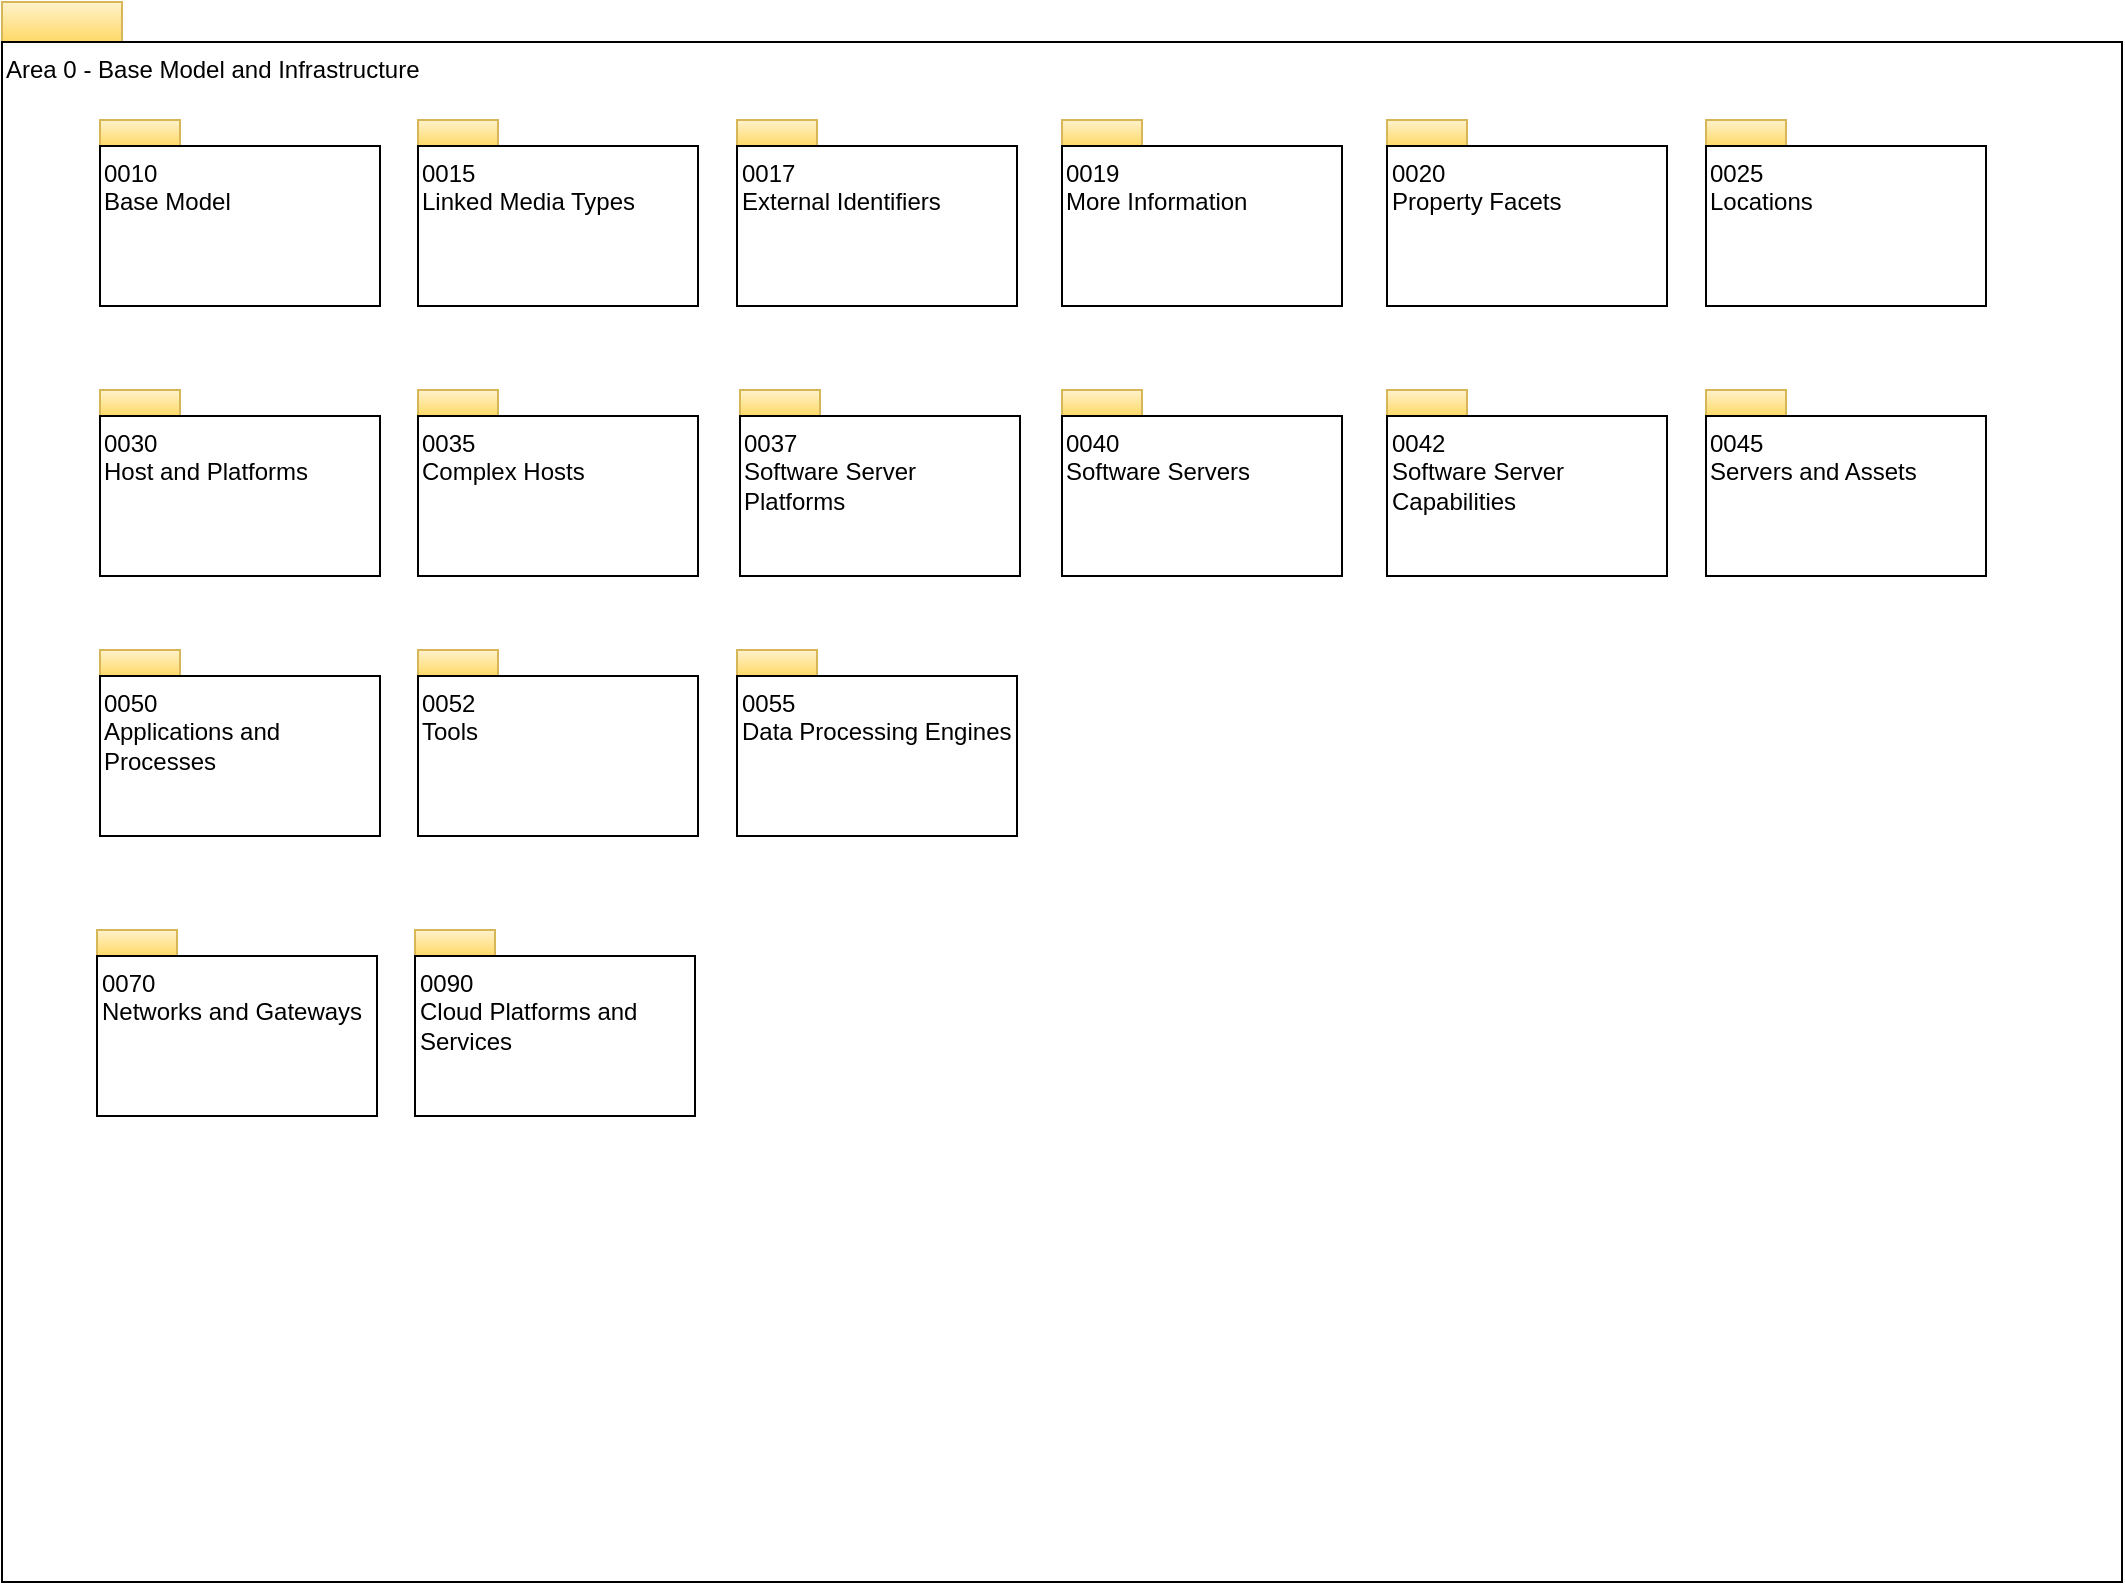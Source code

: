 <mxfile version="12.4.2" type="device" pages="18"><diagram id="jIWasjkcupAm6ooTX9ot" name="Overview"><mxGraphModel dx="932" dy="630" grid="1" gridSize="10" guides="1" tooltips="1" connect="1" arrows="1" fold="1" page="1" pageScale="1" pageWidth="1169" pageHeight="827" math="0" shadow="0"><root><mxCell id="0"/><mxCell id="1" parent="0"/><mxCell id="pT0M-4eVYAnerPmcR1z3-1" value="" style="rounded=0;whiteSpace=wrap;html=1;align=left;fillColor=#fff2cc;strokeColor=#d6b656;gradientColor=#ffd966;" parent="1" vertex="1"><mxGeometry x="13" y="26" width="60" height="20" as="geometry"/></mxCell><mxCell id="pT0M-4eVYAnerPmcR1z3-2" value="Area 0 - Base Model and Infrastructure" style="rounded=0;whiteSpace=wrap;html=1;align=left;verticalAlign=top;" parent="1" vertex="1"><mxGeometry x="13" y="46" width="1060" height="770" as="geometry"/></mxCell><mxCell id="pT0M-4eVYAnerPmcR1z3-3" value="" style="rounded=0;whiteSpace=wrap;html=1;align=left;fillColor=#fff2cc;strokeColor=#d6b656;gradientColor=#ffd966;" parent="1" vertex="1"><mxGeometry x="62" y="85" width="40" height="13" as="geometry"/></mxCell><mxCell id="pT0M-4eVYAnerPmcR1z3-4" value="0010&lt;br&gt;Base Model" style="rounded=0;whiteSpace=wrap;html=1;align=left;verticalAlign=top;" parent="1" vertex="1"><mxGeometry x="62" y="98" width="140" height="80" as="geometry"/></mxCell><mxCell id="pT0M-4eVYAnerPmcR1z3-5" value="" style="rounded=0;whiteSpace=wrap;html=1;align=left;fillColor=#fff2cc;strokeColor=#d6b656;gradientColor=#ffd966;" parent="1" vertex="1"><mxGeometry x="221" y="85" width="40" height="13" as="geometry"/></mxCell><mxCell id="pT0M-4eVYAnerPmcR1z3-6" value="0015&lt;br&gt;Linked Media Types" style="rounded=0;whiteSpace=wrap;html=1;align=left;verticalAlign=top;" parent="1" vertex="1"><mxGeometry x="221" y="98" width="140" height="80" as="geometry"/></mxCell><mxCell id="pT0M-4eVYAnerPmcR1z3-7" value="" style="rounded=0;whiteSpace=wrap;html=1;align=left;fillColor=#fff2cc;strokeColor=#d6b656;gradientColor=#ffd966;" parent="1" vertex="1"><mxGeometry x="380.5" y="85" width="40" height="13" as="geometry"/></mxCell><mxCell id="pT0M-4eVYAnerPmcR1z3-8" value="0017&lt;br&gt;External Identifiers&lt;br&gt;" style="rounded=0;whiteSpace=wrap;html=1;align=left;verticalAlign=top;" parent="1" vertex="1"><mxGeometry x="380.5" y="98" width="140" height="80" as="geometry"/></mxCell><mxCell id="pT0M-4eVYAnerPmcR1z3-9" value="" style="rounded=0;whiteSpace=wrap;html=1;align=left;fillColor=#fff2cc;strokeColor=#d6b656;gradientColor=#ffd966;" parent="1" vertex="1"><mxGeometry x="705.5" y="85" width="40" height="13" as="geometry"/></mxCell><mxCell id="pT0M-4eVYAnerPmcR1z3-10" value="0020&lt;br&gt;Property Facets&lt;br&gt;" style="rounded=0;whiteSpace=wrap;html=1;align=left;verticalAlign=top;" parent="1" vertex="1"><mxGeometry x="705.5" y="98" width="140" height="80" as="geometry"/></mxCell><mxCell id="pT0M-4eVYAnerPmcR1z3-11" value="" style="rounded=0;whiteSpace=wrap;html=1;align=left;fillColor=#fff2cc;strokeColor=#d6b656;gradientColor=#ffd966;" parent="1" vertex="1"><mxGeometry x="865" y="85" width="40" height="13" as="geometry"/></mxCell><mxCell id="pT0M-4eVYAnerPmcR1z3-12" value="0025&lt;br&gt;Locations&lt;br&gt;" style="rounded=0;whiteSpace=wrap;html=1;align=left;verticalAlign=top;" parent="1" vertex="1"><mxGeometry x="865" y="98" width="140" height="80" as="geometry"/></mxCell><mxCell id="pT0M-4eVYAnerPmcR1z3-13" value="" style="rounded=0;whiteSpace=wrap;html=1;align=left;fillColor=#fff2cc;strokeColor=#d6b656;gradientColor=#ffd966;" parent="1" vertex="1"><mxGeometry x="62" y="220" width="40" height="13" as="geometry"/></mxCell><mxCell id="pT0M-4eVYAnerPmcR1z3-14" value="0030&lt;br&gt;Host and Platforms&lt;br&gt;" style="rounded=0;whiteSpace=wrap;html=1;align=left;verticalAlign=top;" parent="1" vertex="1"><mxGeometry x="62" y="233" width="140" height="80" as="geometry"/></mxCell><mxCell id="pT0M-4eVYAnerPmcR1z3-15" value="" style="rounded=0;whiteSpace=wrap;html=1;align=left;fillColor=#fff2cc;strokeColor=#d6b656;gradientColor=#ffd966;" parent="1" vertex="1"><mxGeometry x="221" y="220" width="40" height="13" as="geometry"/></mxCell><mxCell id="pT0M-4eVYAnerPmcR1z3-16" value="0035&lt;br&gt;Complex Hosts&lt;br&gt;" style="rounded=0;whiteSpace=wrap;html=1;align=left;verticalAlign=top;" parent="1" vertex="1"><mxGeometry x="221" y="233" width="140" height="80" as="geometry"/></mxCell><mxCell id="pT0M-4eVYAnerPmcR1z3-17" value="" style="rounded=0;whiteSpace=wrap;html=1;align=left;fillColor=#fff2cc;strokeColor=#d6b656;gradientColor=#ffd966;" parent="1" vertex="1"><mxGeometry x="543" y="220" width="40" height="13" as="geometry"/></mxCell><mxCell id="pT0M-4eVYAnerPmcR1z3-18" value="0040&lt;br&gt;Software Servers&lt;br&gt;" style="rounded=0;whiteSpace=wrap;html=1;align=left;verticalAlign=top;" parent="1" vertex="1"><mxGeometry x="543" y="233" width="140" height="80" as="geometry"/></mxCell><mxCell id="pT0M-4eVYAnerPmcR1z3-19" value="" style="rounded=0;whiteSpace=wrap;html=1;align=left;fillColor=#fff2cc;strokeColor=#d6b656;gradientColor=#ffd966;" parent="1" vertex="1"><mxGeometry x="705.5" y="220" width="40" height="13" as="geometry"/></mxCell><mxCell id="pT0M-4eVYAnerPmcR1z3-20" value="0042&lt;br&gt;Software Server Capabilities&lt;br&gt;" style="rounded=0;whiteSpace=wrap;html=1;align=left;verticalAlign=top;" parent="1" vertex="1"><mxGeometry x="705.5" y="233" width="140" height="80" as="geometry"/></mxCell><mxCell id="pT0M-4eVYAnerPmcR1z3-23" value="" style="rounded=0;whiteSpace=wrap;html=1;align=left;fillColor=#fff2cc;strokeColor=#d6b656;gradientColor=#ffd966;" parent="1" vertex="1"><mxGeometry x="60.5" y="490" width="40" height="13" as="geometry"/></mxCell><mxCell id="pT0M-4eVYAnerPmcR1z3-24" value="0070&lt;br&gt;Networks and Gateways&lt;br&gt;" style="rounded=0;whiteSpace=wrap;html=1;align=left;verticalAlign=top;" parent="1" vertex="1"><mxGeometry x="60.5" y="503" width="140" height="80" as="geometry"/></mxCell><mxCell id="pT0M-4eVYAnerPmcR1z3-25" value="" style="rounded=0;whiteSpace=wrap;html=1;align=left;fillColor=#fff2cc;strokeColor=#d6b656;gradientColor=#ffd966;" parent="1" vertex="1"><mxGeometry x="219.5" y="490" width="40" height="13" as="geometry"/></mxCell><mxCell id="pT0M-4eVYAnerPmcR1z3-26" value="0090&lt;br&gt;Cloud Platforms and Services&lt;br&gt;" style="rounded=0;whiteSpace=wrap;html=1;align=left;verticalAlign=top;" parent="1" vertex="1"><mxGeometry x="219.5" y="503" width="140" height="80" as="geometry"/></mxCell><mxCell id="pT0M-4eVYAnerPmcR1z3-33" value="" style="rounded=0;whiteSpace=wrap;html=1;align=left;fillColor=#fff2cc;strokeColor=#d6b656;gradientColor=#ffd966;" parent="1" vertex="1"><mxGeometry x="62" y="350" width="40" height="13" as="geometry"/></mxCell><mxCell id="pT0M-4eVYAnerPmcR1z3-34" value="0050&lt;br&gt;Applications and&lt;br&gt;Processes&lt;br&gt;" style="rounded=0;whiteSpace=wrap;html=1;align=left;verticalAlign=top;" parent="1" vertex="1"><mxGeometry x="62" y="363" width="140" height="80" as="geometry"/></mxCell><mxCell id="pT0M-4eVYAnerPmcR1z3-35" value="" style="rounded=0;whiteSpace=wrap;html=1;align=left;fillColor=#fff2cc;strokeColor=#d6b656;gradientColor=#ffd966;" parent="1" vertex="1"><mxGeometry x="221" y="350" width="40" height="13" as="geometry"/></mxCell><mxCell id="pT0M-4eVYAnerPmcR1z3-36" value="0052&lt;br&gt;Tools&lt;br&gt;" style="rounded=0;whiteSpace=wrap;html=1;align=left;verticalAlign=top;" parent="1" vertex="1"><mxGeometry x="221" y="363" width="140" height="80" as="geometry"/></mxCell><mxCell id="pT0M-4eVYAnerPmcR1z3-37" value="" style="rounded=0;whiteSpace=wrap;html=1;align=left;fillColor=#fff2cc;strokeColor=#d6b656;gradientColor=#ffd966;" parent="1" vertex="1"><mxGeometry x="380.5" y="350" width="40" height="13" as="geometry"/></mxCell><mxCell id="pT0M-4eVYAnerPmcR1z3-38" value="0055&lt;br&gt;Data Processing Engines&lt;br&gt;" style="rounded=0;whiteSpace=wrap;html=1;align=left;verticalAlign=top;" parent="1" vertex="1"><mxGeometry x="380.5" y="363" width="140" height="80" as="geometry"/></mxCell><mxCell id="pT0M-4eVYAnerPmcR1z3-21" value="" style="rounded=0;whiteSpace=wrap;html=1;align=left;fillColor=#fff2cc;strokeColor=#d6b656;gradientColor=#ffd966;" parent="1" vertex="1"><mxGeometry x="382" y="220" width="40" height="13" as="geometry"/></mxCell><mxCell id="pT0M-4eVYAnerPmcR1z3-22" value="0037&lt;br&gt;Software Server Platforms" style="rounded=0;whiteSpace=wrap;html=1;align=left;verticalAlign=top;" parent="1" vertex="1"><mxGeometry x="382" y="233" width="140" height="80" as="geometry"/></mxCell><mxCell id="pT0M-4eVYAnerPmcR1z3-27" value="" style="rounded=0;whiteSpace=wrap;html=1;align=left;fillColor=#fff2cc;strokeColor=#d6b656;gradientColor=#ffd966;" parent="1" vertex="1"><mxGeometry x="865" y="220" width="40" height="13" as="geometry"/></mxCell><mxCell id="pT0M-4eVYAnerPmcR1z3-28" value="0045&lt;br&gt;Servers and Assets&lt;br&gt;" style="rounded=0;whiteSpace=wrap;html=1;align=left;verticalAlign=top;" parent="1" vertex="1"><mxGeometry x="865" y="233" width="140" height="80" as="geometry"/></mxCell><mxCell id="fgp80eQslt8vFv4RVZjD-2" value="" style="rounded=0;whiteSpace=wrap;html=1;align=left;fillColor=#fff2cc;strokeColor=#d6b656;gradientColor=#ffd966;" parent="1" vertex="1"><mxGeometry x="543" y="85" width="40" height="13" as="geometry"/></mxCell><mxCell id="fgp80eQslt8vFv4RVZjD-3" value="0019&lt;br&gt;More Information" style="rounded=0;whiteSpace=wrap;html=1;align=left;verticalAlign=top;" parent="1" vertex="1"><mxGeometry x="543" y="98" width="140" height="80" as="geometry"/></mxCell></root></mxGraphModel></diagram><diagram name="0010-Base-Model" id="DTKpO6vc9OAdTg62scCC"><mxGraphModel dx="932" dy="627" grid="1" gridSize="10" guides="1" tooltips="1" connect="1" arrows="1" fold="1" page="1" pageScale="1" pageWidth="1169" pageHeight="827" math="0" shadow="0"><root><mxCell id="pT0M-4eVYAnerPmcR1z3-0"/><mxCell id="pT0M-4eVYAnerPmcR1z3-1" parent="pT0M-4eVYAnerPmcR1z3-0"/><mxCell id="pT0M-4eVYAnerPmcR1z3-2" value="" style="rounded=0;whiteSpace=wrap;html=1;align=left;fillColor=#fff2cc;strokeColor=#d6b656;gradientColor=#ffd966;" parent="pT0M-4eVYAnerPmcR1z3-1" vertex="1"><mxGeometry x="13" y="37" width="60" height="20" as="geometry"/></mxCell><mxCell id="pT0M-4eVYAnerPmcR1z3-3" value="0010 - Base Model" style="rounded=0;whiteSpace=wrap;html=1;align=left;verticalAlign=top;" parent="pT0M-4eVYAnerPmcR1z3-1" vertex="1"><mxGeometry x="13" y="57" width="1060" height="770" as="geometry"/></mxCell><mxCell id="pT0M-4eVYAnerPmcR1z3-4" value="«entity»&lt;br&gt;&lt;b&gt;Referenceable&lt;/b&gt;" style="html=1;strokeColor=#d6b656;align=center;fillColor=#fff2cc;gradientColor=#ffd966;" parent="pT0M-4eVYAnerPmcR1z3-1" vertex="1"><mxGeometry x="380" y="151.5" width="240" height="50" as="geometry"/></mxCell><mxCell id="pT0M-4eVYAnerPmcR1z3-10" value="«entity»&lt;br&gt;&lt;b&gt;Infrastructure&lt;/b&gt;" style="html=1;strokeColor=#d6b656;align=center;fillColor=#fff2cc;gradientColor=#ffd966;" parent="pT0M-4eVYAnerPmcR1z3-1" vertex="1"><mxGeometry x="100" y="566.5" width="206" height="50" as="geometry"/></mxCell><mxCell id="pT0M-4eVYAnerPmcR1z3-11" value="" style="rounded=0;whiteSpace=wrap;html=1;strokeColor=#000000;gradientColor=#ffffff;align=center;" parent="pT0M-4eVYAnerPmcR1z3-1" vertex="1"><mxGeometry x="100" y="616.5" width="206" height="31" as="geometry"/></mxCell><mxCell id="pT0M-4eVYAnerPmcR1z3-29" style="edgeStyle=orthogonalEdgeStyle;rounded=0;html=1;exitX=0;exitY=0.5;entryX=0.5;entryY=0;jettySize=auto;orthogonalLoop=1;endArrow=none;endFill=0;" parent="pT0M-4eVYAnerPmcR1z3-1" source="pT0M-4eVYAnerPmcR1z3-13" target="pT0M-4eVYAnerPmcR1z3-25" edge="1"><mxGeometry relative="1" as="geometry"/></mxCell><mxCell id="pT0M-4eVYAnerPmcR1z3-13" value="" style="triangle;whiteSpace=wrap;html=1;strokeColor=#000000;gradientColor=#ffffff;align=center;rotation=-90;" parent="pT0M-4eVYAnerPmcR1z3-1" vertex="1"><mxGeometry x="491.5" y="239.5" width="17" height="21" as="geometry"/></mxCell><mxCell id="pT0M-4eVYAnerPmcR1z3-19" value="qualifiedName : string&lt;br&gt;additionalProperties : map&amp;lt;string, string&amp;gt;&lt;br&gt;&lt;div style=&quot;text-align: left&quot;&gt;&lt;/div&gt;" style="rounded=0;whiteSpace=wrap;html=1;strokeColor=#000000;gradientColor=#ffffff;align=left;" parent="pT0M-4eVYAnerPmcR1z3-1" vertex="1"><mxGeometry x="380" y="201.5" width="240" height="39" as="geometry"/></mxCell><mxCell id="EErqKqP-d23ZxeNMa3Kn-2" style="edgeStyle=orthogonalEdgeStyle;rounded=0;orthogonalLoop=1;jettySize=auto;html=1;exitX=1;exitY=0.75;exitDx=0;exitDy=0;entryX=0;entryY=0.5;entryDx=0;entryDy=0;endArrow=none;endFill=0;" parent="pT0M-4eVYAnerPmcR1z3-1" source="pT0M-4eVYAnerPmcR1z3-4" target="EErqKqP-d23ZxeNMa3Kn-0" edge="1"><mxGeometry relative="1" as="geometry"/></mxCell><mxCell id="pT0M-4eVYAnerPmcR1z3-25" value="«entity»&lt;br&gt;&lt;b&gt;Asset&lt;/b&gt;" style="html=1;strokeColor=#d6b656;align=center;fillColor=#fff2cc;gradientColor=#ffd966;" parent="pT0M-4eVYAnerPmcR1z3-1" vertex="1"><mxGeometry x="380" y="330" width="240" height="50" as="geometry"/></mxCell><mxCell id="pT0M-4eVYAnerPmcR1z3-34" style="edgeStyle=orthogonalEdgeStyle;rounded=0;html=1;exitX=0;exitY=0.5;entryX=0.5;entryY=0;endArrow=none;endFill=0;jettySize=auto;orthogonalLoop=1;" parent="pT0M-4eVYAnerPmcR1z3-1" source="pT0M-4eVYAnerPmcR1z3-26" target="pT0M-4eVYAnerPmcR1z3-10" edge="1"><mxGeometry relative="1" as="geometry"/></mxCell><mxCell id="pT0M-4eVYAnerPmcR1z3-35" style="edgeStyle=orthogonalEdgeStyle;rounded=0;html=1;exitX=0;exitY=0.5;endArrow=none;endFill=0;jettySize=auto;orthogonalLoop=1;" parent="pT0M-4eVYAnerPmcR1z3-1" source="pT0M-4eVYAnerPmcR1z3-26" target="pT0M-4eVYAnerPmcR1z3-30" edge="1"><mxGeometry relative="1" as="geometry"/></mxCell><mxCell id="pT0M-4eVYAnerPmcR1z3-36" style="edgeStyle=orthogonalEdgeStyle;rounded=0;html=1;exitX=0;exitY=0.5;entryX=0.5;entryY=0;endArrow=none;endFill=0;jettySize=auto;orthogonalLoop=1;" parent="pT0M-4eVYAnerPmcR1z3-1" source="pT0M-4eVYAnerPmcR1z3-26" target="pT0M-4eVYAnerPmcR1z3-32" edge="1"><mxGeometry relative="1" as="geometry"/></mxCell><mxCell id="pT0M-4eVYAnerPmcR1z3-26" value="" style="triangle;whiteSpace=wrap;html=1;strokeColor=#000000;gradientColor=#ffffff;align=center;rotation=-90;" parent="pT0M-4eVYAnerPmcR1z3-1" vertex="1"><mxGeometry x="491.5" y="438" width="17" height="21" as="geometry"/></mxCell><mxCell id="pT0M-4eVYAnerPmcR1z3-27" value="name : string&lt;br&gt;description : string&lt;br&gt;latestChange : string&lt;br&gt;&lt;div style=&quot;text-align: left&quot;&gt;&lt;/div&gt;" style="rounded=0;whiteSpace=wrap;html=1;strokeColor=#000000;gradientColor=#ffffff;align=left;" parent="pT0M-4eVYAnerPmcR1z3-1" vertex="1"><mxGeometry x="380" y="379" width="240" height="61" as="geometry"/></mxCell><mxCell id="pT0M-4eVYAnerPmcR1z3-30" value="«entity»&lt;br&gt;&lt;b&gt;Process&lt;/b&gt;" style="html=1;strokeColor=#d6b656;align=center;fillColor=#fff2cc;gradientColor=#ffd966;" parent="pT0M-4eVYAnerPmcR1z3-1" vertex="1"><mxGeometry x="397" y="566.5" width="206" height="50" as="geometry"/></mxCell><mxCell id="pT0M-4eVYAnerPmcR1z3-31" value="" style="rounded=0;whiteSpace=wrap;html=1;strokeColor=#000000;gradientColor=#ffffff;align=center;" parent="pT0M-4eVYAnerPmcR1z3-1" vertex="1"><mxGeometry x="397" y="616.5" width="206" height="31" as="geometry"/></mxCell><mxCell id="pT0M-4eVYAnerPmcR1z3-32" value="«entity»&lt;br&gt;&lt;b&gt;DataSet&lt;/b&gt;" style="html=1;strokeColor=#d6b656;align=center;fillColor=#fff2cc;gradientColor=#ffd966;" parent="pT0M-4eVYAnerPmcR1z3-1" vertex="1"><mxGeometry x="680" y="566.5" width="206" height="50" as="geometry"/></mxCell><mxCell id="pT0M-4eVYAnerPmcR1z3-33" value="" style="rounded=0;whiteSpace=wrap;html=1;strokeColor=#000000;gradientColor=#ffffff;align=center;" parent="pT0M-4eVYAnerPmcR1z3-1" vertex="1"><mxGeometry x="680" y="616.5" width="206" height="31" as="geometry"/></mxCell><mxCell id="EErqKqP-d23ZxeNMa3Kn-0" value="«entity»&lt;br&gt;&lt;b&gt;LastAttachment&lt;/b&gt;" style="html=1;strokeColor=#d6b656;align=center;fillColor=#fff2cc;gradientColor=#ffd966;" parent="pT0M-4eVYAnerPmcR1z3-1" vertex="1"><mxGeometry x="720" y="320" width="240" height="50" as="geometry"/></mxCell><mxCell id="EErqKqP-d23ZxeNMa3Kn-1" value="anchorGUID : string&lt;br&gt;anchorType : string&lt;br&gt;attachmentGUID : string&lt;br&gt;attachmentType : string&lt;br&gt;attachmentOwner : string&lt;br&gt;description : string&lt;br&gt;&lt;div style=&quot;text-align: left&quot;&gt;&lt;/div&gt;" style="rounded=0;whiteSpace=wrap;html=1;strokeColor=#000000;gradientColor=#ffffff;align=left;" parent="pT0M-4eVYAnerPmcR1z3-1" vertex="1"><mxGeometry x="720" y="369" width="240" height="101" as="geometry"/></mxCell><mxCell id="5DRMjvZgoIESpBZl4gC7-0" style="edgeStyle=orthogonalEdgeStyle;rounded=0;html=1;exitX=0;exitY=0.5;endArrow=none;endFill=0;jettySize=auto;orthogonalLoop=1;dashed=1;" parent="pT0M-4eVYAnerPmcR1z3-1" source="5DRMjvZgoIESpBZl4gC7-1" edge="1"><mxGeometry relative="1" as="geometry"><mxPoint x="670" y="340" as="targetPoint"/></mxGeometry></mxCell><mxCell id="5DRMjvZgoIESpBZl4gC7-1" value="«relationship»&lt;br&gt;&lt;b&gt;LastAttachmentLink&lt;/b&gt;" style="html=1;strokeColor=#d6b656;align=center;fillColor=#fff2cc;gradientColor=#ffd966;" parent="pT0M-4eVYAnerPmcR1z3-1" vertex="1"><mxGeometry x="730" y="151.5" width="206" height="50" as="geometry"/></mxCell><mxCell id="5DRMjvZgoIESpBZl4gC7-2" value="" style="rounded=0;whiteSpace=wrap;html=1;strokeColor=#000000;gradientColor=#ffffff;align=left;" parent="pT0M-4eVYAnerPmcR1z3-1" vertex="1"><mxGeometry x="730.5" y="202" width="206" height="29" as="geometry"/></mxCell><mxCell id="5DRMjvZgoIESpBZl4gC7-4" value="0..1" style="text;html=1;resizable=0;points=[];autosize=1;align=left;verticalAlign=top;spacingTop=-4;" parent="pT0M-4eVYAnerPmcR1z3-1" vertex="1"><mxGeometry x="690.5" y="325" width="40" height="20" as="geometry"/></mxCell><mxCell id="5DRMjvZgoIESpBZl4gC7-5" value="1" style="text;html=1;resizable=0;points=[];autosize=1;align=center;verticalAlign=top;spacingTop=-4;" parent="pT0M-4eVYAnerPmcR1z3-1" vertex="1"><mxGeometry x="627" y="166.5" width="20" height="20" as="geometry"/></mxCell><mxCell id="5DRMjvZgoIESpBZl4gC7-6" value="anchorHead" style="text;html=1;resizable=0;points=[];autosize=1;align=left;verticalAlign=top;spacingTop=-4;" parent="pT0M-4eVYAnerPmcR1z3-1" vertex="1"><mxGeometry x="625.5" y="141.5" width="80" height="20" as="geometry"/></mxCell><mxCell id="5DRMjvZgoIESpBZl4gC7-7" value="attachmentNotice" style="text;html=1;resizable=0;points=[];autosize=1;align=left;verticalAlign=top;spacingTop=-4;" parent="pT0M-4eVYAnerPmcR1z3-1" vertex="1"><mxGeometry x="680" y="290" width="110" height="20" as="geometry"/></mxCell></root></mxGraphModel></diagram><diagram name="0015-Linked-Media-Types" id="wMyRBIsWARY0L8_7qSEC"><mxGraphModel dx="932" dy="627" grid="0" gridSize="10" guides="1" tooltips="1" connect="1" arrows="1" fold="1" page="1" pageScale="1" pageWidth="1169" pageHeight="827" math="0" shadow="0"><root><mxCell id="pT0M-4eVYAnerPmcR1z3-0"/><mxCell id="pT0M-4eVYAnerPmcR1z3-1" parent="pT0M-4eVYAnerPmcR1z3-0"/><mxCell id="pT0M-4eVYAnerPmcR1z3-2" value="" style="rounded=0;whiteSpace=wrap;html=1;align=left;fillColor=#fff2cc;strokeColor=#d6b656;gradientColor=#ffd966;" parent="pT0M-4eVYAnerPmcR1z3-1" vertex="1"><mxGeometry x="13" y="37" width="60" height="20" as="geometry"/></mxCell><mxCell id="pT0M-4eVYAnerPmcR1z3-3" value="0015 - Linked Media Types" style="rounded=0;whiteSpace=wrap;html=1;align=left;verticalAlign=top;" parent="pT0M-4eVYAnerPmcR1z3-1" vertex="1"><mxGeometry x="13" y="57" width="1060" height="770" as="geometry"/></mxCell><mxCell id="pT0M-4eVYAnerPmcR1z3-4" value="«entity»&lt;br&gt;&lt;b&gt;Referenceable&lt;/b&gt;" style="html=1;strokeColor=#d6b656;align=center;fillColor=#fff2cc;gradientColor=#ffd966;" parent="pT0M-4eVYAnerPmcR1z3-1" vertex="1"><mxGeometry x="378.5" y="99.5" width="240" height="50" as="geometry"/></mxCell><mxCell id="pT0M-4eVYAnerPmcR1z3-39" style="edgeStyle=orthogonalEdgeStyle;rounded=0;html=1;exitX=1;exitY=0.5;dashed=1;endArrow=none;endFill=0;jettySize=auto;orthogonalLoop=1;" parent="pT0M-4eVYAnerPmcR1z3-1" source="pT0M-4eVYAnerPmcR1z3-5" edge="1"><mxGeometry relative="1" as="geometry"><mxPoint x="361" y="185" as="targetPoint"/></mxGeometry></mxCell><mxCell id="pT0M-4eVYAnerPmcR1z3-5" value="«entity»&lt;br&gt;&lt;b&gt;ExternalReferenceLink&lt;/b&gt;" style="html=1;strokeColor=#d6b656;align=center;fillColor=#fff2cc;gradientColor=#ffd966;" parent="pT0M-4eVYAnerPmcR1z3-1" vertex="1"><mxGeometry x="54.5" y="160" width="206" height="50" as="geometry"/></mxCell><mxCell id="pT0M-4eVYAnerPmcR1z3-6" value="referenceId : string&lt;br&gt;description : string&lt;br&gt;" style="rounded=0;whiteSpace=wrap;html=1;strokeColor=#000000;gradientColor=#ffffff;align=left;" parent="pT0M-4eVYAnerPmcR1z3-1" vertex="1"><mxGeometry x="55" y="210" width="206" height="42" as="geometry"/></mxCell><mxCell id="pT0M-4eVYAnerPmcR1z3-7" style="edgeStyle=orthogonalEdgeStyle;rounded=0;html=1;exitX=0;exitY=0.5;entryX=0.5;entryY=0;jettySize=auto;orthogonalLoop=1;endArrow=none;endFill=0;" parent="pT0M-4eVYAnerPmcR1z3-1" source="pT0M-4eVYAnerPmcR1z3-8" target="pT0M-4eVYAnerPmcR1z3-10" edge="1"><mxGeometry relative="1" as="geometry"/></mxCell><mxCell id="pT0M-4eVYAnerPmcR1z3-8" value="" style="triangle;whiteSpace=wrap;html=1;strokeColor=#000000;gradientColor=#ffffff;align=center;rotation=-90;" parent="pT0M-4eVYAnerPmcR1z3-1" vertex="1"><mxGeometry x="490" y="149.5" width="17" height="21" as="geometry"/></mxCell><mxCell id="pT0M-4eVYAnerPmcR1z3-10" value="«entity»&lt;br&gt;&lt;b&gt;ExternalReference&lt;/b&gt;" style="html=1;strokeColor=#d6b656;align=center;fillColor=#fff2cc;gradientColor=#ffd966;" parent="pT0M-4eVYAnerPmcR1z3-1" vertex="1"><mxGeometry x="378.5" y="230" width="240" height="50" as="geometry"/></mxCell><mxCell id="pT0M-4eVYAnerPmcR1z3-12" style="edgeStyle=orthogonalEdgeStyle;rounded=0;html=1;exitX=0;exitY=0.5;endArrow=none;endFill=0;jettySize=auto;orthogonalLoop=1;" parent="pT0M-4eVYAnerPmcR1z3-1" source="pT0M-4eVYAnerPmcR1z3-14" target="pT0M-4eVYAnerPmcR1z3-16" edge="1"><mxGeometry relative="1" as="geometry"/></mxCell><mxCell id="pT0M-4eVYAnerPmcR1z3-14" value="" style="triangle;whiteSpace=wrap;html=1;strokeColor=#000000;gradientColor=#ffffff;align=center;rotation=-90;" parent="pT0M-4eVYAnerPmcR1z3-1" vertex="1"><mxGeometry x="490" y="368" width="17" height="21" as="geometry"/></mxCell><mxCell id="pT0M-4eVYAnerPmcR1z3-24" style="edgeStyle=orthogonalEdgeStyle;rounded=0;html=1;exitX=0;exitY=0.25;entryX=0;entryY=0.5;endArrow=none;endFill=0;jettySize=auto;orthogonalLoop=1;" parent="pT0M-4eVYAnerPmcR1z3-1" source="pT0M-4eVYAnerPmcR1z3-15" target="pT0M-4eVYAnerPmcR1z3-4" edge="1"><mxGeometry relative="1" as="geometry"/></mxCell><mxCell id="pT0M-4eVYAnerPmcR1z3-15" value="displayName : string&lt;br&gt;url : string&lt;br&gt;version : string&lt;br&gt;description : string&lt;br&gt;organization : string&lt;br&gt;&lt;div style=&quot;text-align: left&quot;&gt;&lt;/div&gt;" style="rounded=0;whiteSpace=wrap;html=1;strokeColor=#000000;gradientColor=#ffffff;align=left;" parent="pT0M-4eVYAnerPmcR1z3-1" vertex="1"><mxGeometry x="378.5" y="280" width="240" height="90" as="geometry"/></mxCell><mxCell id="pT0M-4eVYAnerPmcR1z3-16" value="«entity»&lt;br&gt;&lt;b&gt;RelatedMedia&lt;/b&gt;" style="html=1;strokeColor=#d6b656;align=center;fillColor=#fff2cc;gradientColor=#ffd966;" parent="pT0M-4eVYAnerPmcR1z3-1" vertex="1"><mxGeometry x="378.5" y="455.5" width="240" height="50" as="geometry"/></mxCell><mxCell id="pT0M-4eVYAnerPmcR1z3-27" style="edgeStyle=orthogonalEdgeStyle;rounded=0;html=1;exitX=1;exitY=0.25;entryX=1;entryY=0.5;endArrow=none;endFill=0;jettySize=auto;orthogonalLoop=1;" parent="pT0M-4eVYAnerPmcR1z3-1" source="pT0M-4eVYAnerPmcR1z3-17" target="pT0M-4eVYAnerPmcR1z3-4" edge="1"><mxGeometry relative="1" as="geometry"/></mxCell><mxCell id="pT0M-4eVYAnerPmcR1z3-17" value="mediaType : MediaType&lt;br&gt;mediaUsage : array&amp;lt;MediaUsage&amp;gt;&lt;br&gt;" style="rounded=0;whiteSpace=wrap;html=1;strokeColor=#000000;gradientColor=#ffffff;align=left;" parent="pT0M-4eVYAnerPmcR1z3-1" vertex="1"><mxGeometry x="378.5" y="505.5" width="240" height="42" as="geometry"/></mxCell><mxCell id="pT0M-4eVYAnerPmcR1z3-38" style="edgeStyle=orthogonalEdgeStyle;rounded=0;html=1;exitX=0;exitY=0.5;endArrow=none;endFill=0;jettySize=auto;orthogonalLoop=1;dashed=1;" parent="pT0M-4eVYAnerPmcR1z3-1" source="pT0M-4eVYAnerPmcR1z3-18" edge="1"><mxGeometry relative="1" as="geometry"><mxPoint x="640" y="255" as="targetPoint"/></mxGeometry></mxCell><mxCell id="pT0M-4eVYAnerPmcR1z3-18" value="«relationship»&lt;br&gt;&lt;b&gt;MediaReference&lt;/b&gt;" style="html=1;strokeColor=#d6b656;align=center;fillColor=#fff2cc;gradientColor=#ffd966;" parent="pT0M-4eVYAnerPmcR1z3-1" vertex="1"><mxGeometry x="762.5" y="230" width="206" height="50" as="geometry"/></mxCell><mxCell id="pT0M-4eVYAnerPmcR1z3-19" value="mediaId : string&lt;br&gt;description : string" style="rounded=0;whiteSpace=wrap;html=1;strokeColor=#000000;gradientColor=#ffffff;align=left;" parent="pT0M-4eVYAnerPmcR1z3-1" vertex="1"><mxGeometry x="763" y="280" width="206" height="40" as="geometry"/></mxCell><mxCell id="pT0M-4eVYAnerPmcR1z3-20" value="«enumeration»&lt;br&gt;&lt;b&gt;MediaType&lt;/b&gt;" style="html=1;strokeColor=#d6b656;align=center;fillColor=#fff2cc;gradientColor=#ffd966;" parent="pT0M-4eVYAnerPmcR1z3-1" vertex="1"><mxGeometry x="507.5" y="598.5" width="182" height="53" as="geometry"/></mxCell><mxCell id="pT0M-4eVYAnerPmcR1z3-21" value="IMAGE = 0&lt;br&gt;AUDIO = 1&lt;br&gt;DOCUMENT = 2&lt;br&gt;VIDEO = 3&lt;br&gt;OTHER = 99&lt;br&gt;" style="rounded=0;whiteSpace=wrap;html=1;strokeColor=#000000;gradientColor=#ffffff;align=left;" parent="pT0M-4eVYAnerPmcR1z3-1" vertex="1"><mxGeometry x="508" y="652" width="182" height="90" as="geometry"/></mxCell><mxCell id="pT0M-4eVYAnerPmcR1z3-22" value="«enumeration»&lt;br&gt;&lt;b&gt;MediaUsage&lt;/b&gt;" style="html=1;strokeColor=#d6b656;align=center;fillColor=#fff2cc;gradientColor=#ffd966;" parent="pT0M-4eVYAnerPmcR1z3-1" vertex="1"><mxGeometry x="304.5" y="601" width="182" height="53" as="geometry"/></mxCell><mxCell id="pT0M-4eVYAnerPmcR1z3-23" value="ICON = 0&lt;br&gt;THUMBNAIL = 1&lt;br&gt;ILLUSTRATION = 2&lt;br&gt;USAGE_GUIDANCE = 3&lt;br&gt;OTHER = 99&lt;br&gt;" style="rounded=0;whiteSpace=wrap;html=1;strokeColor=#000000;gradientColor=#ffffff;align=left;" parent="pT0M-4eVYAnerPmcR1z3-1" vertex="1"><mxGeometry x="305" y="655" width="182" height="90" as="geometry"/></mxCell><mxCell id="pT0M-4eVYAnerPmcR1z3-28" value="relatedItem" style="text;html=1;resizable=0;points=[];autosize=1;align=center;verticalAlign=top;spacingTop=-4;" parent="pT0M-4eVYAnerPmcR1z3-1" vertex="1"><mxGeometry x="308.5" y="107.5" width="70" height="14" as="geometry"/></mxCell><mxCell id="pT0M-4eVYAnerPmcR1z3-29" value="*" style="text;html=1;resizable=0;points=[];autosize=1;align=center;verticalAlign=top;spacingTop=-4;" parent="pT0M-4eVYAnerPmcR1z3-1" vertex="1"><mxGeometry x="336" y="124.5" width="15" height="14" as="geometry"/></mxCell><mxCell id="pT0M-4eVYAnerPmcR1z3-30" value="*" style="text;html=1;resizable=0;points=[];autosize=1;align=center;verticalAlign=top;spacingTop=-4;" parent="pT0M-4eVYAnerPmcR1z3-1" vertex="1"><mxGeometry x="646" y="124.5" width="15" height="14" as="geometry"/></mxCell><mxCell id="pT0M-4eVYAnerPmcR1z3-31" value="*" style="text;html=1;resizable=0;points=[];autosize=1;align=center;verticalAlign=top;spacingTop=-4;" parent="pT0M-4eVYAnerPmcR1z3-1" vertex="1"><mxGeometry x="336" y="288.5" width="15" height="14" as="geometry"/></mxCell><mxCell id="pT0M-4eVYAnerPmcR1z3-32" value="*" style="text;html=1;resizable=0;points=[];autosize=1;align=center;verticalAlign=top;spacingTop=-4;" parent="pT0M-4eVYAnerPmcR1z3-1" vertex="1"><mxGeometry x="649" y="501.5" width="15" height="14" as="geometry"/></mxCell><mxCell id="pT0M-4eVYAnerPmcR1z3-33" value="externalReference" style="text;html=1;resizable=0;points=[];autosize=1;align=center;verticalAlign=top;spacingTop=-4;" parent="pT0M-4eVYAnerPmcR1z3-1" vertex="1"><mxGeometry x="270.5" y="304" width="108" height="14" as="geometry"/></mxCell><mxCell id="pT0M-4eVYAnerPmcR1z3-34" value="consumingItem" style="text;html=1;resizable=0;points=[];autosize=1;align=center;verticalAlign=top;spacingTop=-4;" parent="pT0M-4eVYAnerPmcR1z3-1" vertex="1"><mxGeometry x="618.5" y="107.5" width="91" height="14" as="geometry"/></mxCell><mxCell id="pT0M-4eVYAnerPmcR1z3-35" value="relatedMedia" style="text;html=1;resizable=0;points=[];autosize=1;align=center;verticalAlign=top;spacingTop=-4;" parent="pT0M-4eVYAnerPmcR1z3-1" vertex="1"><mxGeometry x="618.5" y="519.5" width="79" height="14" as="geometry"/></mxCell></root></mxGraphModel></diagram><diagram name="0017-External-Identifiers" id="mbVw-xi7A_ywMrhoMX4m"><mxGraphModel dx="1106" dy="787" grid="0" gridSize="10" guides="1" tooltips="1" connect="1" arrows="1" fold="1" page="1" pageScale="1" pageWidth="1169" pageHeight="827" math="0" shadow="0"><root><mxCell id="pT0M-4eVYAnerPmcR1z3-0"/><mxCell id="pT0M-4eVYAnerPmcR1z3-1" parent="pT0M-4eVYAnerPmcR1z3-0"/><mxCell id="pT0M-4eVYAnerPmcR1z3-2" value="" style="rounded=0;whiteSpace=wrap;html=1;align=left;fillColor=#fff2cc;strokeColor=#d6b656;gradientColor=#ffd966;" parent="pT0M-4eVYAnerPmcR1z3-1" vertex="1"><mxGeometry x="13" y="37" width="60" height="20" as="geometry"/></mxCell><mxCell id="pT0M-4eVYAnerPmcR1z3-3" value="0017 - External Identifiers" style="rounded=0;whiteSpace=wrap;html=1;align=left;verticalAlign=top;" parent="pT0M-4eVYAnerPmcR1z3-1" vertex="1"><mxGeometry x="13" y="57" width="1060" height="770" as="geometry"/></mxCell><mxCell id="pT0M-4eVYAnerPmcR1z3-4" value="«entity»&lt;br&gt;&lt;b&gt;Referenceable&lt;/b&gt;" style="html=1;strokeColor=#d6b656;align=center;fillColor=#fff2cc;gradientColor=#ffd966;" parent="pT0M-4eVYAnerPmcR1z3-1" vertex="1"><mxGeometry x="378.5" y="99.5" width="240" height="50" as="geometry"/></mxCell><mxCell id="pT0M-4eVYAnerPmcR1z3-5" style="edgeStyle=orthogonalEdgeStyle;rounded=0;html=1;exitX=1;exitY=0.5;dashed=1;endArrow=none;endFill=0;jettySize=auto;orthogonalLoop=1;" parent="pT0M-4eVYAnerPmcR1z3-1" source="pT0M-4eVYAnerPmcR1z3-6" edge="1"><mxGeometry relative="1" as="geometry"><mxPoint x="361" y="185" as="targetPoint"/></mxGeometry></mxCell><mxCell id="pT0M-4eVYAnerPmcR1z3-6" value="«entity»&lt;br&gt;&lt;b&gt;ExternalIdLink&lt;/b&gt;" style="html=1;strokeColor=#d6b656;align=center;fillColor=#fff2cc;gradientColor=#ffd966;" parent="pT0M-4eVYAnerPmcR1z3-1" vertex="1"><mxGeometry x="54.5" y="160" width="206" height="50" as="geometry"/></mxCell><mxCell id="pT0M-4eVYAnerPmcR1z3-7" value="description : string&lt;br&gt;usage : string&lt;br&gt;source : string&lt;br&gt;" style="rounded=0;whiteSpace=wrap;html=1;strokeColor=#000000;gradientColor=#ffffff;align=left;" parent="pT0M-4eVYAnerPmcR1z3-1" vertex="1"><mxGeometry x="55" y="210" width="206" height="63" as="geometry"/></mxCell><mxCell id="pT0M-4eVYAnerPmcR1z3-10" value="«entity»&lt;br&gt;&lt;b&gt;ExternalId&lt;/b&gt;" style="html=1;strokeColor=#d6b656;align=center;fillColor=#fff2cc;gradientColor=#ffd966;" parent="pT0M-4eVYAnerPmcR1z3-1" vertex="1"><mxGeometry x="378.5" y="230" width="240" height="50" as="geometry"/></mxCell><mxCell id="pT0M-4eVYAnerPmcR1z3-13" style="edgeStyle=orthogonalEdgeStyle;rounded=0;html=1;exitX=0;exitY=0.25;entryX=0;entryY=0.5;endArrow=none;endFill=0;jettySize=auto;orthogonalLoop=1;" parent="pT0M-4eVYAnerPmcR1z3-1" source="pT0M-4eVYAnerPmcR1z3-14" target="pT0M-4eVYAnerPmcR1z3-4" edge="1"><mxGeometry relative="1" as="geometry"/></mxCell><mxCell id="pT0M-4eVYAnerPmcR1z3-14" value="identifier : string&lt;br&gt;keyPattern : KeyPattern&lt;br&gt;&lt;div style=&quot;text-align: left&quot;&gt;&lt;/div&gt;" style="rounded=0;whiteSpace=wrap;html=1;strokeColor=#000000;gradientColor=#ffffff;align=left;" parent="pT0M-4eVYAnerPmcR1z3-1" vertex="1"><mxGeometry x="379" y="280" width="240" height="53" as="geometry"/></mxCell><mxCell id="pT0M-4eVYAnerPmcR1z3-16" style="edgeStyle=orthogonalEdgeStyle;rounded=0;html=1;exitX=1;exitY=0.75;entryX=1;entryY=0.5;endArrow=none;endFill=0;jettySize=auto;orthogonalLoop=1;" parent="pT0M-4eVYAnerPmcR1z3-1" source="pT0M-4eVYAnerPmcR1z3-14" target="pT0M-4eVYAnerPmcR1z3-4" edge="1"><mxGeometry relative="1" as="geometry"/></mxCell><mxCell id="pT0M-4eVYAnerPmcR1z3-18" style="edgeStyle=orthogonalEdgeStyle;rounded=0;html=1;exitX=0;exitY=0.5;endArrow=none;endFill=0;jettySize=auto;orthogonalLoop=1;dashed=1;" parent="pT0M-4eVYAnerPmcR1z3-1" source="pT0M-4eVYAnerPmcR1z3-19" edge="1"><mxGeometry relative="1" as="geometry"><mxPoint x="640" y="255" as="targetPoint"/></mxGeometry></mxCell><mxCell id="pT0M-4eVYAnerPmcR1z3-19" value="«relationship»&lt;br&gt;&lt;b&gt;ExternalIdScope&lt;/b&gt;" style="html=1;strokeColor=#d6b656;align=center;fillColor=#fff2cc;gradientColor=#ffd966;" parent="pT0M-4eVYAnerPmcR1z3-1" vertex="1"><mxGeometry x="762.5" y="230" width="206" height="50" as="geometry"/></mxCell><mxCell id="pT0M-4eVYAnerPmcR1z3-20" value="description : string&lt;br&gt;" style="rounded=0;whiteSpace=wrap;html=1;strokeColor=#000000;gradientColor=#ffffff;align=left;" parent="pT0M-4eVYAnerPmcR1z3-1" vertex="1"><mxGeometry x="763" y="280" width="206" height="34" as="geometry"/></mxCell><mxCell id="pT0M-4eVYAnerPmcR1z3-23" value="«enumeration»&lt;br&gt;&lt;b&gt;KeyPattern&lt;/b&gt;" style="html=1;strokeColor=#d6b656;align=center;fillColor=#fff2cc;gradientColor=#ffd966;" parent="pT0M-4eVYAnerPmcR1z3-1" vertex="1"><mxGeometry x="402" y="380" width="182" height="53" as="geometry"/></mxCell><mxCell id="pT0M-4eVYAnerPmcR1z3-24" value="LOCAL_KEY = 0&lt;br&gt;RECYCLED_KEY = 1&lt;br&gt;NATURAL_KEY = 2&lt;br&gt;MIRROR_KEY = 3&lt;br&gt;AGGREGATE_KEY = 4&lt;br&gt;CALLERS_KEY = 5&lt;br&gt;STABLE_KEY = 6&lt;br&gt;OTHER = 99&lt;br&gt;" style="rounded=0;whiteSpace=wrap;html=1;strokeColor=#000000;gradientColor=#ffffff;align=left;" parent="pT0M-4eVYAnerPmcR1z3-1" vertex="1"><mxGeometry x="402.5" y="434" width="182" height="130" as="geometry"/></mxCell><mxCell id="pT0M-4eVYAnerPmcR1z3-25" value="resource" style="text;html=1;resizable=0;points=[];autosize=1;align=center;verticalAlign=top;spacingTop=-4;" parent="pT0M-4eVYAnerPmcR1z3-1" vertex="1"><mxGeometry x="321.5" y="107.5" width="57" height="14" as="geometry"/></mxCell><mxCell id="pT0M-4eVYAnerPmcR1z3-26" value="0..1" style="text;html=1;resizable=0;points=[];autosize=1;align=center;verticalAlign=top;spacingTop=-4;" parent="pT0M-4eVYAnerPmcR1z3-1" vertex="1"><mxGeometry x="330" y="124.5" width="30" height="14" as="geometry"/></mxCell><mxCell id="pT0M-4eVYAnerPmcR1z3-27" value="*" style="text;html=1;resizable=0;points=[];autosize=1;align=center;verticalAlign=top;spacingTop=-4;" parent="pT0M-4eVYAnerPmcR1z3-1" vertex="1"><mxGeometry x="646" y="124.5" width="15" height="14" as="geometry"/></mxCell><mxCell id="pT0M-4eVYAnerPmcR1z3-28" value="*" style="text;html=1;resizable=0;points=[];autosize=1;align=center;verticalAlign=top;spacingTop=-4;" parent="pT0M-4eVYAnerPmcR1z3-1" vertex="1"><mxGeometry x="336" y="288.5" width="15" height="14" as="geometry"/></mxCell><mxCell id="pT0M-4eVYAnerPmcR1z3-29" value="*" style="text;html=1;resizable=0;points=[];autosize=1;align=center;verticalAlign=top;spacingTop=-4;" parent="pT0M-4eVYAnerPmcR1z3-1" vertex="1"><mxGeometry x="646" y="299.5" width="15" height="14" as="geometry"/></mxCell><mxCell id="pT0M-4eVYAnerPmcR1z3-30" value="alsoKnownAs" style="text;html=1;resizable=0;points=[];autosize=1;align=center;verticalAlign=top;spacingTop=-4;" parent="pT0M-4eVYAnerPmcR1z3-1" vertex="1"><mxGeometry x="294.5" y="304" width="83" height="14" as="geometry"/></mxCell><mxCell id="pT0M-4eVYAnerPmcR1z3-31" value="scopedTo" style="text;html=1;resizable=0;points=[];autosize=1;align=center;verticalAlign=top;spacingTop=-4;" parent="pT0M-4eVYAnerPmcR1z3-1" vertex="1"><mxGeometry x="618.5" y="107.5" width="61" height="14" as="geometry"/></mxCell><mxCell id="pT0M-4eVYAnerPmcR1z3-32" value="managedResources" style="text;html=1;resizable=0;points=[];autosize=1;align=center;verticalAlign=top;spacingTop=-4;" parent="pT0M-4eVYAnerPmcR1z3-1" vertex="1"><mxGeometry x="618.5" y="321" width="117" height="14" as="geometry"/></mxCell></root></mxGraphModel></diagram><diagram name="0019-More-Information" id="L_ZK9CwTQRs7Ys8NB7tM"><mxGraphModel dx="1106" dy="787" grid="0" gridSize="10" guides="1" tooltips="1" connect="1" arrows="1" fold="1" page="1" pageScale="1" pageWidth="1169" pageHeight="827" math="0" shadow="0"><root><mxCell id="C3myF5QpWyiuHsT5GhCU-0"/><mxCell id="C3myF5QpWyiuHsT5GhCU-1" parent="C3myF5QpWyiuHsT5GhCU-0"/><mxCell id="C3myF5QpWyiuHsT5GhCU-2" value="" style="rounded=0;whiteSpace=wrap;html=1;align=left;fillColor=#fff2cc;strokeColor=#d6b656;gradientColor=#ffd966;" vertex="1" parent="C3myF5QpWyiuHsT5GhCU-1"><mxGeometry x="13" y="37" width="60" height="20" as="geometry"/></mxCell><mxCell id="C3myF5QpWyiuHsT5GhCU-3" value="0019 - More Information" style="rounded=0;whiteSpace=wrap;html=1;align=left;verticalAlign=top;" vertex="1" parent="C3myF5QpWyiuHsT5GhCU-1"><mxGeometry x="13" y="57" width="1060" height="770" as="geometry"/></mxCell><mxCell id="C3myF5QpWyiuHsT5GhCU-4" value="«entity»&lt;br&gt;&lt;b&gt;Referenceable&lt;/b&gt;" style="html=1;strokeColor=#d6b656;align=center;fillColor=#fff2cc;gradientColor=#ffd966;" vertex="1" parent="C3myF5QpWyiuHsT5GhCU-1"><mxGeometry x="476.5" y="249.5" width="240" height="50" as="geometry"/></mxCell><mxCell id="C3myF5QpWyiuHsT5GhCU-5" style="edgeStyle=orthogonalEdgeStyle;rounded=0;html=1;exitX=1;exitY=0.5;dashed=1;endArrow=none;endFill=0;jettySize=auto;orthogonalLoop=1;" edge="1" parent="C3myF5QpWyiuHsT5GhCU-1" source="C3myF5QpWyiuHsT5GhCU-6"><mxGeometry relative="1" as="geometry"><mxPoint x="598" y="335" as="targetPoint"/></mxGeometry></mxCell><mxCell id="C3myF5QpWyiuHsT5GhCU-6" value="«entity»&lt;br&gt;&lt;b&gt;MoreInformation&lt;/b&gt;" style="html=1;strokeColor=#d6b656;align=center;fillColor=#fff2cc;gradientColor=#ffd966;" vertex="1" parent="C3myF5QpWyiuHsT5GhCU-1"><mxGeometry x="152.5" y="310" width="206" height="50" as="geometry"/></mxCell><mxCell id="C3myF5QpWyiuHsT5GhCU-7" value="" style="rounded=0;whiteSpace=wrap;html=1;strokeColor=#000000;gradientColor=#ffffff;align=left;" vertex="1" parent="C3myF5QpWyiuHsT5GhCU-1"><mxGeometry x="153" y="360" width="206" height="26" as="geometry"/></mxCell><mxCell id="C3myF5QpWyiuHsT5GhCU-8" value="«entity»&lt;br&gt;&lt;b&gt;Referenceable&lt;/b&gt;" style="html=1;strokeColor=#d6b656;align=center;fillColor=#fff2cc;gradientColor=#ffd966;" vertex="1" parent="C3myF5QpWyiuHsT5GhCU-1"><mxGeometry x="476.5" y="420.5" width="240" height="50" as="geometry"/></mxCell><mxCell id="C3myF5QpWyiuHsT5GhCU-9" style="edgeStyle=orthogonalEdgeStyle;rounded=0;html=1;exitX=0.5;exitY=0;entryX=0.5;entryY=1;endArrow=none;endFill=0;jettySize=auto;orthogonalLoop=1;exitDx=0;exitDy=0;entryDx=0;entryDy=0;" edge="1" parent="C3myF5QpWyiuHsT5GhCU-1" source="C3myF5QpWyiuHsT5GhCU-8" target="C3myF5QpWyiuHsT5GhCU-4"><mxGeometry relative="1" as="geometry"/></mxCell><mxCell id="C3myF5QpWyiuHsT5GhCU-17" value="describes" style="text;html=1;resizable=0;points=[];autosize=1;align=center;verticalAlign=top;spacingTop=-4;" vertex="1" parent="C3myF5QpWyiuHsT5GhCU-1"><mxGeometry x="607" y="310" width="61" height="14" as="geometry"/></mxCell><mxCell id="C3myF5QpWyiuHsT5GhCU-18" value="*" style="text;html=1;resizable=0;points=[];autosize=1;align=center;verticalAlign=top;spacingTop=-4;" vertex="1" parent="C3myF5QpWyiuHsT5GhCU-1"><mxGeometry x="569" y="310" width="15" height="14" as="geometry"/></mxCell><mxCell id="C3myF5QpWyiuHsT5GhCU-20" value="*" style="text;html=1;resizable=0;points=[];autosize=1;align=center;verticalAlign=top;spacingTop=-4;" vertex="1" parent="C3myF5QpWyiuHsT5GhCU-1"><mxGeometry x="569" y="399" width="15" height="14" as="geometry"/></mxCell><mxCell id="C3myF5QpWyiuHsT5GhCU-22" value="providesMoreInformation" style="text;html=1;resizable=0;points=[];autosize=1;align=center;verticalAlign=top;spacingTop=-4;" vertex="1" parent="C3myF5QpWyiuHsT5GhCU-1"><mxGeometry x="607" y="399" width="143" height="14" as="geometry"/></mxCell></root></mxGraphModel></diagram><diagram name="0020-Property-Facets" id="qvQHwSkmA509tnbpMurs"><mxGraphModel dx="932" dy="624" grid="0" gridSize="10" guides="1" tooltips="1" connect="1" arrows="1" fold="1" page="1" pageScale="1" pageWidth="1169" pageHeight="827" math="0" shadow="0"><root><mxCell id="pT0M-4eVYAnerPmcR1z3-0"/><mxCell id="pT0M-4eVYAnerPmcR1z3-1" parent="pT0M-4eVYAnerPmcR1z3-0"/><mxCell id="pT0M-4eVYAnerPmcR1z3-2" value="" style="rounded=0;whiteSpace=wrap;html=1;align=left;fillColor=#fff2cc;strokeColor=#d6b656;gradientColor=#ffd966;" parent="pT0M-4eVYAnerPmcR1z3-1" vertex="1"><mxGeometry x="13" y="37" width="60" height="20" as="geometry"/></mxCell><mxCell id="pT0M-4eVYAnerPmcR1z3-3" value="0020 - Property Facets" style="rounded=0;whiteSpace=wrap;html=1;align=left;verticalAlign=top;" parent="pT0M-4eVYAnerPmcR1z3-1" vertex="1"><mxGeometry x="13" y="57" width="1060" height="770" as="geometry"/></mxCell><mxCell id="pT0M-4eVYAnerPmcR1z3-4" value="«entity»&lt;br&gt;&lt;b&gt;Referenceable&lt;/b&gt;" style="html=1;strokeColor=#d6b656;align=center;fillColor=#fff2cc;gradientColor=#ffd966;" parent="pT0M-4eVYAnerPmcR1z3-1" vertex="1"><mxGeometry x="378.5" y="99.5" width="240" height="50" as="geometry"/></mxCell><mxCell id="pT0M-4eVYAnerPmcR1z3-5" style="edgeStyle=orthogonalEdgeStyle;rounded=0;html=1;exitX=1;exitY=0.5;dashed=1;endArrow=none;endFill=0;jettySize=auto;orthogonalLoop=1;" parent="pT0M-4eVYAnerPmcR1z3-1" source="pT0M-4eVYAnerPmcR1z3-6" edge="1"><mxGeometry relative="1" as="geometry"><mxPoint x="361" y="185" as="targetPoint"/></mxGeometry></mxCell><mxCell id="pT0M-4eVYAnerPmcR1z3-6" value="«entity»&lt;br&gt;&lt;b&gt;ReferenceableFacet&lt;/b&gt;" style="html=1;strokeColor=#d6b656;align=center;fillColor=#fff2cc;gradientColor=#ffd966;" parent="pT0M-4eVYAnerPmcR1z3-1" vertex="1"><mxGeometry x="54.5" y="160" width="206" height="50" as="geometry"/></mxCell><mxCell id="pT0M-4eVYAnerPmcR1z3-7" value="source : string&lt;br&gt;" style="rounded=0;whiteSpace=wrap;html=1;strokeColor=#000000;gradientColor=#ffffff;align=left;" parent="pT0M-4eVYAnerPmcR1z3-1" vertex="1"><mxGeometry x="55" y="210" width="206" height="35" as="geometry"/></mxCell><mxCell id="pT0M-4eVYAnerPmcR1z3-8" style="edgeStyle=orthogonalEdgeStyle;rounded=0;html=1;exitX=0;exitY=0.5;entryX=0.5;entryY=0;jettySize=auto;orthogonalLoop=1;endArrow=none;endFill=0;" parent="pT0M-4eVYAnerPmcR1z3-1" source="pT0M-4eVYAnerPmcR1z3-9" target="pT0M-4eVYAnerPmcR1z3-10" edge="1"><mxGeometry relative="1" as="geometry"/></mxCell><mxCell id="pT0M-4eVYAnerPmcR1z3-9" value="" style="triangle;whiteSpace=wrap;html=1;strokeColor=#000000;gradientColor=#ffffff;align=center;rotation=-90;" parent="pT0M-4eVYAnerPmcR1z3-1" vertex="1"><mxGeometry x="490" y="149.5" width="17" height="21" as="geometry"/></mxCell><mxCell id="pT0M-4eVYAnerPmcR1z3-10" value="«entity»&lt;br&gt;&lt;b&gt;PropertyFacet&lt;/b&gt;" style="html=1;strokeColor=#d6b656;align=center;fillColor=#fff2cc;gradientColor=#ffd966;" parent="pT0M-4eVYAnerPmcR1z3-1" vertex="1"><mxGeometry x="378.5" y="230" width="240" height="50" as="geometry"/></mxCell><mxCell id="pT0M-4eVYAnerPmcR1z3-13" style="edgeStyle=orthogonalEdgeStyle;rounded=0;html=1;exitX=0;exitY=0.25;entryX=0;entryY=0.5;endArrow=none;endFill=0;jettySize=auto;orthogonalLoop=1;" parent="pT0M-4eVYAnerPmcR1z3-1" source="pT0M-4eVYAnerPmcR1z3-14" target="pT0M-4eVYAnerPmcR1z3-4" edge="1"><mxGeometry relative="1" as="geometry"/></mxCell><mxCell id="pT0M-4eVYAnerPmcR1z3-14" value="version : string&lt;br&gt;description : string&lt;br&gt;properties : map&amp;lt;string, string&amp;gt;&lt;br&gt;&lt;div style=&quot;text-align: left&quot;&gt;&lt;/div&gt;" style="rounded=0;whiteSpace=wrap;html=1;strokeColor=#000000;gradientColor=#ffffff;align=left;" parent="pT0M-4eVYAnerPmcR1z3-1" vertex="1"><mxGeometry x="378.5" y="280" width="240" height="90" as="geometry"/></mxCell><mxCell id="pT0M-4eVYAnerPmcR1z3-25" value="facetAnchor" style="text;html=1;resizable=0;points=[];autosize=1;align=center;verticalAlign=top;spacingTop=-4;" parent="pT0M-4eVYAnerPmcR1z3-1" vertex="1"><mxGeometry x="304.5" y="106.5" width="74" height="14" as="geometry"/></mxCell><mxCell id="pT0M-4eVYAnerPmcR1z3-26" value="0..1" style="text;html=1;resizable=0;points=[];autosize=1;align=center;verticalAlign=top;spacingTop=-4;" parent="pT0M-4eVYAnerPmcR1z3-1" vertex="1"><mxGeometry x="328.5" y="124.5" width="30" height="14" as="geometry"/></mxCell><mxCell id="pT0M-4eVYAnerPmcR1z3-28" value="*" style="text;html=1;resizable=0;points=[];autosize=1;align=center;verticalAlign=top;spacingTop=-4;" parent="pT0M-4eVYAnerPmcR1z3-1" vertex="1"><mxGeometry x="336" y="288.5" width="15" height="14" as="geometry"/></mxCell><mxCell id="pT0M-4eVYAnerPmcR1z3-30" value="facets" style="text;html=1;resizable=0;points=[];autosize=1;align=center;verticalAlign=top;spacingTop=-4;" parent="pT0M-4eVYAnerPmcR1z3-1" vertex="1"><mxGeometry x="330" y="311" width="42" height="14" as="geometry"/></mxCell></root></mxGraphModel></diagram><diagram name="0025-Locations" id="1lTOc6uW2uqO4IernboL"><mxGraphModel dx="932" dy="624" grid="0" gridSize="10" guides="1" tooltips="1" connect="1" arrows="1" fold="1" page="1" pageScale="1" pageWidth="1169" pageHeight="827" math="0" shadow="0"><root><mxCell id="pT0M-4eVYAnerPmcR1z3-0"/><mxCell id="pT0M-4eVYAnerPmcR1z3-1" parent="pT0M-4eVYAnerPmcR1z3-0"/><mxCell id="pT0M-4eVYAnerPmcR1z3-2" value="" style="rounded=0;whiteSpace=wrap;html=1;align=left;fillColor=#fff2cc;strokeColor=#d6b656;gradientColor=#ffd966;" parent="pT0M-4eVYAnerPmcR1z3-1" vertex="1"><mxGeometry x="13" y="37" width="60" height="20" as="geometry"/></mxCell><mxCell id="pT0M-4eVYAnerPmcR1z3-3" value="0025 - Locations" style="rounded=0;whiteSpace=wrap;html=1;align=left;verticalAlign=top;" parent="pT0M-4eVYAnerPmcR1z3-1" vertex="1"><mxGeometry x="13" y="57" width="1060" height="770" as="geometry"/></mxCell><mxCell id="pT0M-4eVYAnerPmcR1z3-4" style="edgeStyle=orthogonalEdgeStyle;rounded=0;html=1;exitX=0.5;exitY=1;entryX=0.5;entryY=0;endArrow=none;endFill=0;jettySize=auto;orthogonalLoop=1;" parent="pT0M-4eVYAnerPmcR1z3-1" source="pT0M-4eVYAnerPmcR1z3-16" target="pT0M-4eVYAnerPmcR1z3-6" edge="1"><mxGeometry relative="1" as="geometry"><mxPoint x="513.167" y="374.833" as="sourcePoint"/></mxGeometry></mxCell><mxCell id="pT0M-4eVYAnerPmcR1z3-5" value="«entity»&lt;br&gt;&lt;b&gt;Location&lt;/b&gt;" style="html=1;strokeColor=#d6b656;align=center;fillColor=#fff2cc;gradientColor=#ffd966;" parent="pT0M-4eVYAnerPmcR1z3-1" vertex="1"><mxGeometry x="410" y="287" width="205" height="50" as="geometry"/></mxCell><mxCell id="pT0M-4eVYAnerPmcR1z3-6" value="«entity»&lt;br&gt;&lt;b&gt;Asset&lt;/b&gt;" style="html=1;strokeColor=#d6b656;align=center;fillColor=#fff2cc;gradientColor=#ffd966;" parent="pT0M-4eVYAnerPmcR1z3-1" vertex="1"><mxGeometry x="410" y="569.5" width="206" height="50" as="geometry"/></mxCell><mxCell id="pT0M-4eVYAnerPmcR1z3-7" style="edgeStyle=orthogonalEdgeStyle;rounded=0;html=1;exitX=0;exitY=0.5;endArrow=none;endFill=0;jettySize=auto;orthogonalLoop=1;dashed=1;" parent="pT0M-4eVYAnerPmcR1z3-1" source="pT0M-4eVYAnerPmcR1z3-8" edge="1"><mxGeometry relative="1" as="geometry"><mxPoint x="514" y="460.667" as="targetPoint"/></mxGeometry></mxCell><mxCell id="pT0M-4eVYAnerPmcR1z3-8" value="«relationship»&lt;br&gt;&lt;b&gt;AssetLocation&lt;/b&gt;" style="html=1;strokeColor=#d6b656;align=center;fillColor=#fff2cc;gradientColor=#ffd966;" parent="pT0M-4eVYAnerPmcR1z3-1" vertex="1"><mxGeometry x="557" y="435.5" width="206" height="50" as="geometry"/></mxCell><mxCell id="pT0M-4eVYAnerPmcR1z3-9" value="useType : ServerAssetUseType&lt;br&gt;description : string&lt;br&gt;" style="rounded=0;whiteSpace=wrap;html=1;strokeColor=#000000;gradientColor=#ffffff;align=left;" parent="pT0M-4eVYAnerPmcR1z3-1" vertex="1"><mxGeometry x="557" y="485.5" width="206" height="40" as="geometry"/></mxCell><mxCell id="pT0M-4eVYAnerPmcR1z3-10" value="*" style="text;html=1;resizable=0;points=[];autosize=1;align=center;verticalAlign=top;spacingTop=-4;" parent="pT0M-4eVYAnerPmcR1z3-1" vertex="1"><mxGeometry x="497.5" y="382" width="15" height="14" as="geometry"/></mxCell><mxCell id="pT0M-4eVYAnerPmcR1z3-11" value="*" style="text;html=1;resizable=0;points=[];autosize=1;align=center;verticalAlign=top;spacingTop=-4;" parent="pT0M-4eVYAnerPmcR1z3-1" vertex="1"><mxGeometry x="515" y="555.5" width="15" height="14" as="geometry"/></mxCell><mxCell id="pT0M-4eVYAnerPmcR1z3-12" value="knownLocations" style="text;html=1;resizable=0;points=[];autosize=1;align=center;verticalAlign=top;spacingTop=-4;" parent="pT0M-4eVYAnerPmcR1z3-1" vertex="1"><mxGeometry x="515" y="381" width="96" height="14" as="geometry"/></mxCell><mxCell id="pT0M-4eVYAnerPmcR1z3-13" value="localAssets" style="text;html=1;resizable=0;points=[];autosize=1;align=center;verticalAlign=top;spacingTop=-4;" parent="pT0M-4eVYAnerPmcR1z3-1" vertex="1"><mxGeometry x="441.5" y="550.5" width="71" height="14" as="geometry"/></mxCell><mxCell id="pT0M-4eVYAnerPmcR1z3-14" value="«classification»&lt;br&gt;&lt;b&gt;FixedLocation&lt;/b&gt;" style="html=1;strokeColor=#d6b656;align=center;fillColor=#fff2cc;gradientColor=#ffd966;" parent="pT0M-4eVYAnerPmcR1z3-1" vertex="1"><mxGeometry x="832.5" y="116.5" width="182" height="53" as="geometry"/></mxCell><mxCell id="pT0M-4eVYAnerPmcR1z3-34" style="edgeStyle=orthogonalEdgeStyle;rounded=0;html=1;exitX=0;exitY=0.5;entryX=1;entryY=0.5;endArrow=none;endFill=0;jettySize=auto;orthogonalLoop=1;" parent="pT0M-4eVYAnerPmcR1z3-1" source="pT0M-4eVYAnerPmcR1z3-14" target="pT0M-4eVYAnerPmcR1z3-5" edge="1"><mxGeometry relative="1" as="geometry"/></mxCell><mxCell id="pT0M-4eVYAnerPmcR1z3-15" value="coordinates : string&lt;br&gt;address : string&lt;br&gt;timeZone : string&lt;br&gt;" style="rounded=0;whiteSpace=wrap;html=1;strokeColor=#000000;gradientColor=#ffffff;align=left;" parent="pT0M-4eVYAnerPmcR1z3-1" vertex="1"><mxGeometry x="832" y="170" width="182" height="56" as="geometry"/></mxCell><mxCell id="pT0M-4eVYAnerPmcR1z3-20" style="edgeStyle=orthogonalEdgeStyle;rounded=0;html=1;exitX=0;exitY=0.5;entryX=0.5;entryY=1;endArrow=none;endFill=0;jettySize=auto;orthogonalLoop=1;" parent="pT0M-4eVYAnerPmcR1z3-1" source="pT0M-4eVYAnerPmcR1z3-16" target="pT0M-4eVYAnerPmcR1z3-17" edge="1"><mxGeometry relative="1" as="geometry"/></mxCell><mxCell id="pT0M-4eVYAnerPmcR1z3-16" value="displayName : string&lt;br&gt;description : string&lt;br&gt;" style="rounded=0;whiteSpace=wrap;html=1;strokeColor=#000000;gradientColor=#ffffff;align=left;" parent="pT0M-4eVYAnerPmcR1z3-1" vertex="1"><mxGeometry x="410" y="337" width="205" height="40" as="geometry"/></mxCell><mxCell id="pT0M-4eVYAnerPmcR1z3-18" style="edgeStyle=orthogonalEdgeStyle;rounded=0;html=1;exitX=1;exitY=0.5;entryX=0;entryY=0.5;endArrow=none;endFill=0;jettySize=auto;orthogonalLoop=1;" parent="pT0M-4eVYAnerPmcR1z3-1" source="pT0M-4eVYAnerPmcR1z3-17" target="pT0M-4eVYAnerPmcR1z3-5" edge="1"><mxGeometry relative="1" as="geometry"/></mxCell><mxCell id="pT0M-4eVYAnerPmcR1z3-17" value="«entity»&lt;br&gt;&lt;b&gt;Location&lt;/b&gt;" style="html=1;strokeColor=#d6b656;align=center;fillColor=#fff2cc;gradientColor=#ffd966;" parent="pT0M-4eVYAnerPmcR1z3-1" vertex="1"><mxGeometry x="43" y="287" width="205" height="50" as="geometry"/></mxCell><mxCell id="pT0M-4eVYAnerPmcR1z3-21" value="*" style="text;html=1;resizable=0;points=[];autosize=1;align=center;verticalAlign=top;spacingTop=-4;" parent="pT0M-4eVYAnerPmcR1z3-1" vertex="1"><mxGeometry x="395" y="337" width="15" height="14" as="geometry"/></mxCell><mxCell id="pT0M-4eVYAnerPmcR1z3-22" value="*" style="text;html=1;resizable=0;points=[];autosize=1;align=center;verticalAlign=top;spacingTop=-4;" parent="pT0M-4eVYAnerPmcR1z3-1" vertex="1"><mxGeometry x="150.5" y="337" width="15" height="14" as="geometry"/></mxCell><mxCell id="pT0M-4eVYAnerPmcR1z3-23" value="*" style="text;html=1;resizable=0;points=[];autosize=1;align=center;verticalAlign=top;spacingTop=-4;" parent="pT0M-4eVYAnerPmcR1z3-1" vertex="1"><mxGeometry x="248" y="312" width="15" height="14" as="geometry"/></mxCell><mxCell id="pT0M-4eVYAnerPmcR1z3-24" value="*" style="text;html=1;resizable=0;points=[];autosize=1;align=center;verticalAlign=top;spacingTop=-4;" parent="pT0M-4eVYAnerPmcR1z3-1" vertex="1"><mxGeometry x="395" y="298" width="15" height="14" as="geometry"/></mxCell><mxCell id="pT0M-4eVYAnerPmcR1z3-26" value="groupingLocations" style="text;html=1;resizable=0;points=[];autosize=1;align=center;verticalAlign=top;spacingTop=-4;" parent="pT0M-4eVYAnerPmcR1z3-1" vertex="1"><mxGeometry x="302" y="312" width="108" height="14" as="geometry"/></mxCell><mxCell id="pT0M-4eVYAnerPmcR1z3-27" value="nestedLocations" style="text;html=1;resizable=0;points=[];autosize=1;align=center;verticalAlign=top;spacingTop=-4;" parent="pT0M-4eVYAnerPmcR1z3-1" vertex="1"><mxGeometry x="248" y="295" width="97" height="14" as="geometry"/></mxCell><mxCell id="pT0M-4eVYAnerPmcR1z3-28" value="peerLocations" style="text;html=1;resizable=0;points=[];autosize=1;align=center;verticalAlign=top;spacingTop=-4;" parent="pT0M-4eVYAnerPmcR1z3-1" vertex="1"><mxGeometry x="325" y="357" width="85" height="14" as="geometry"/></mxCell><mxCell id="pT0M-4eVYAnerPmcR1z3-29" value="peerLocations" style="text;html=1;resizable=0;points=[];autosize=1;align=center;verticalAlign=top;spacingTop=-4;" parent="pT0M-4eVYAnerPmcR1z3-1" vertex="1"><mxGeometry x="170.5" y="339" width="85" height="14" as="geometry"/></mxCell><mxCell id="pT0M-4eVYAnerPmcR1z3-35" style="edgeStyle=orthogonalEdgeStyle;rounded=0;html=1;exitX=0;exitY=0.5;entryX=1;entryY=0.5;endArrow=none;endFill=0;jettySize=auto;orthogonalLoop=1;" parent="pT0M-4eVYAnerPmcR1z3-1" source="pT0M-4eVYAnerPmcR1z3-30" target="pT0M-4eVYAnerPmcR1z3-5" edge="1"><mxGeometry relative="1" as="geometry"/></mxCell><mxCell id="pT0M-4eVYAnerPmcR1z3-30" value="«classification»&lt;br&gt;&lt;b&gt;SecureLocation&lt;/b&gt;" style="html=1;strokeColor=#d6b656;align=center;fillColor=#fff2cc;gradientColor=#ffd966;" parent="pT0M-4eVYAnerPmcR1z3-1" vertex="1"><mxGeometry x="832" y="240.5" width="182" height="53" as="geometry"/></mxCell><mxCell id="pT0M-4eVYAnerPmcR1z3-31" value="description : string&lt;br&gt;level : string&lt;br&gt;" style="rounded=0;whiteSpace=wrap;html=1;strokeColor=#000000;gradientColor=#ffffff;align=left;" parent="pT0M-4eVYAnerPmcR1z3-1" vertex="1"><mxGeometry x="832" y="294" width="182" height="45" as="geometry"/></mxCell><mxCell id="pT0M-4eVYAnerPmcR1z3-36" style="edgeStyle=orthogonalEdgeStyle;rounded=0;html=1;exitX=0;exitY=0.5;entryX=1;entryY=0.5;endArrow=none;endFill=0;jettySize=auto;orthogonalLoop=1;" parent="pT0M-4eVYAnerPmcR1z3-1" source="pT0M-4eVYAnerPmcR1z3-32" target="pT0M-4eVYAnerPmcR1z3-5" edge="1"><mxGeometry relative="1" as="geometry"/></mxCell><mxCell id="pT0M-4eVYAnerPmcR1z3-32" value="«classification»&lt;br&gt;&lt;b&gt;CyberLocation&lt;/b&gt;" style="html=1;strokeColor=#d6b656;align=center;fillColor=#fff2cc;gradientColor=#ffd966;" parent="pT0M-4eVYAnerPmcR1z3-1" vertex="1"><mxGeometry x="832" y="353" width="182" height="53" as="geometry"/></mxCell><mxCell id="pT0M-4eVYAnerPmcR1z3-33" value="address : string&lt;br&gt;" style="rounded=0;whiteSpace=wrap;html=1;strokeColor=#000000;gradientColor=#ffffff;align=left;" parent="pT0M-4eVYAnerPmcR1z3-1" vertex="1"><mxGeometry x="832" y="407" width="182" height="32" as="geometry"/></mxCell><mxCell id="pT0M-4eVYAnerPmcR1z3-39" style="edgeStyle=orthogonalEdgeStyle;rounded=0;html=1;exitX=0;exitY=0.5;endArrow=none;endFill=0;jettySize=auto;orthogonalLoop=1;" parent="pT0M-4eVYAnerPmcR1z3-1" source="pT0M-4eVYAnerPmcR1z3-37" target="pT0M-4eVYAnerPmcR1z3-6" edge="1"><mxGeometry relative="1" as="geometry"/></mxCell><mxCell id="pT0M-4eVYAnerPmcR1z3-37" value="«classification»&lt;br&gt;&lt;b&gt;MobileAsset&lt;/b&gt;" style="html=1;strokeColor=#d6b656;align=center;fillColor=#fff2cc;gradientColor=#ffd966;" parent="pT0M-4eVYAnerPmcR1z3-1" vertex="1"><mxGeometry x="763.5" y="568.5" width="182" height="53" as="geometry"/></mxCell><mxCell id="pT0M-4eVYAnerPmcR1z3-38" value="" style="rounded=0;whiteSpace=wrap;html=1;strokeColor=#000000;gradientColor=#ffffff;align=left;" parent="pT0M-4eVYAnerPmcR1z3-1" vertex="1"><mxGeometry x="763" y="622" width="182" height="23" as="geometry"/></mxCell><mxCell id="pT0M-4eVYAnerPmcR1z3-19" value="«entity»&lt;br&gt;&lt;b&gt;Referenceable&lt;/b&gt;" style="html=1;strokeColor=#d6b656;align=center;fillColor=#fff2cc;gradientColor=#ffd966;" parent="pT0M-4eVYAnerPmcR1z3-1" vertex="1"><mxGeometry x="392.5" y="156.5" width="240" height="50" as="geometry"/></mxCell><mxCell id="pT0M-4eVYAnerPmcR1z3-25" style="edgeStyle=orthogonalEdgeStyle;rounded=0;html=1;exitX=0;exitY=0.5;entryX=0.5;entryY=0;jettySize=auto;orthogonalLoop=1;endArrow=none;endFill=0;" parent="pT0M-4eVYAnerPmcR1z3-1" source="pT0M-4eVYAnerPmcR1z3-40" edge="1"><mxGeometry relative="1" as="geometry"><mxPoint x="513" y="287" as="targetPoint"/></mxGeometry></mxCell><mxCell id="pT0M-4eVYAnerPmcR1z3-40" value="" style="triangle;whiteSpace=wrap;html=1;strokeColor=#000000;gradientColor=#ffffff;align=center;rotation=-90;" parent="pT0M-4eVYAnerPmcR1z3-1" vertex="1"><mxGeometry x="504" y="206.5" width="17" height="21" as="geometry"/></mxCell><mxCell id="pT0M-4eVYAnerPmcR1z3-41" style="edgeStyle=orthogonalEdgeStyle;rounded=0;html=1;exitX=1;exitY=0.5;endArrow=none;endFill=0;jettySize=auto;orthogonalLoop=1;dashed=1;entryX=0.784;entryY=1.214;entryPerimeter=0;" parent="pT0M-4eVYAnerPmcR1z3-1" source="pT0M-4eVYAnerPmcR1z3-42" target="pT0M-4eVYAnerPmcR1z3-27" edge="1"><mxGeometry relative="1" as="geometry"><mxPoint x="439" y="116.667" as="targetPoint"/></mxGeometry></mxCell><mxCell id="pT0M-4eVYAnerPmcR1z3-42" value="«relationship»&lt;br&gt;&lt;b&gt;NestedLocation&lt;/b&gt;" style="html=1;strokeColor=#d6b656;align=center;fillColor=#fff2cc;gradientColor=#ffd966;" parent="pT0M-4eVYAnerPmcR1z3-1" vertex="1"><mxGeometry x="83" y="141.5" width="206" height="50" as="geometry"/></mxCell><mxCell id="pT0M-4eVYAnerPmcR1z3-43" value="" style="rounded=0;whiteSpace=wrap;html=1;strokeColor=#000000;gradientColor=#ffffff;align=left;" parent="pT0M-4eVYAnerPmcR1z3-1" vertex="1"><mxGeometry x="83" y="192" width="206" height="31" as="geometry"/></mxCell><mxCell id="pT0M-4eVYAnerPmcR1z3-44" style="edgeStyle=orthogonalEdgeStyle;rounded=0;html=1;exitX=0.5;exitY=0;endArrow=none;endFill=0;jettySize=auto;orthogonalLoop=1;dashed=1;" parent="pT0M-4eVYAnerPmcR1z3-1" source="pT0M-4eVYAnerPmcR1z3-45" edge="1"><mxGeometry relative="1" as="geometry"><mxPoint x="287" y="358" as="targetPoint"/></mxGeometry></mxCell><mxCell id="pT0M-4eVYAnerPmcR1z3-45" value="«relationship»&lt;br&gt;&lt;b&gt;AdjacentLocation&lt;/b&gt;" style="html=1;strokeColor=#d6b656;align=center;fillColor=#fff2cc;gradientColor=#ffd966;" parent="pT0M-4eVYAnerPmcR1z3-1" vertex="1"><mxGeometry x="165" y="439" width="206" height="50" as="geometry"/></mxCell><mxCell id="pT0M-4eVYAnerPmcR1z3-46" value="" style="rounded=0;whiteSpace=wrap;html=1;strokeColor=#000000;gradientColor=#ffffff;align=left;" parent="pT0M-4eVYAnerPmcR1z3-1" vertex="1"><mxGeometry x="165" y="489" width="206" height="28" as="geometry"/></mxCell></root></mxGraphModel></diagram><diagram name="0030-Hosts-and-Platforms" id="-Q6-UHetWqPYT9Yoyr69"><mxGraphModel dx="932" dy="624" grid="0" gridSize="10" guides="1" tooltips="1" connect="1" arrows="1" fold="1" page="1" pageScale="1" pageWidth="1169" pageHeight="827" math="0" shadow="0"><root><mxCell id="pT0M-4eVYAnerPmcR1z3-0"/><mxCell id="pT0M-4eVYAnerPmcR1z3-1" parent="pT0M-4eVYAnerPmcR1z3-0"/><mxCell id="pT0M-4eVYAnerPmcR1z3-2" value="" style="rounded=0;whiteSpace=wrap;html=1;align=left;fillColor=#fff2cc;strokeColor=#d6b656;gradientColor=#ffd966;" parent="pT0M-4eVYAnerPmcR1z3-1" vertex="1"><mxGeometry x="13" y="37" width="60" height="20" as="geometry"/></mxCell><mxCell id="pT0M-4eVYAnerPmcR1z3-3" value="0030 - Hosts and Operating Platforms" style="rounded=0;whiteSpace=wrap;html=1;align=left;verticalAlign=top;" parent="pT0M-4eVYAnerPmcR1z3-1" vertex="1"><mxGeometry x="13" y="57" width="1060" height="770" as="geometry"/></mxCell><mxCell id="pT0M-4eVYAnerPmcR1z3-4" style="edgeStyle=orthogonalEdgeStyle;rounded=0;html=1;exitX=0.5;exitY=1;entryX=0.5;entryY=0;endArrow=none;endFill=0;jettySize=auto;orthogonalLoop=1;" parent="pT0M-4eVYAnerPmcR1z3-1" source="pT0M-4eVYAnerPmcR1z3-18" target="pT0M-4eVYAnerPmcR1z3-6" edge="1"><mxGeometry relative="1" as="geometry"><mxPoint x="513.167" y="413.333" as="sourcePoint"/></mxGeometry></mxCell><mxCell id="pT0M-4eVYAnerPmcR1z3-5" value="«entity»&lt;br&gt;&lt;b&gt;Host&lt;/b&gt;" style="html=1;strokeColor=#d6b656;align=center;fillColor=#fff2cc;gradientColor=#ffd966;" parent="pT0M-4eVYAnerPmcR1z3-1" vertex="1"><mxGeometry x="410" y="342.5" width="205" height="50" as="geometry"/></mxCell><mxCell id="pT0M-4eVYAnerPmcR1z3-6" value="«entity»&lt;br&gt;&lt;b&gt;OperatingPlatform&lt;/b&gt;" style="html=1;strokeColor=#d6b656;align=center;fillColor=#fff2cc;gradientColor=#ffd966;" parent="pT0M-4eVYAnerPmcR1z3-1" vertex="1"><mxGeometry x="410" y="608" width="206" height="50" as="geometry"/></mxCell><mxCell id="pT0M-4eVYAnerPmcR1z3-7" style="edgeStyle=orthogonalEdgeStyle;rounded=0;html=1;exitX=0;exitY=0.5;endArrow=none;endFill=0;jettySize=auto;orthogonalLoop=1;dashed=1;" parent="pT0M-4eVYAnerPmcR1z3-1" source="pT0M-4eVYAnerPmcR1z3-8" edge="1"><mxGeometry relative="1" as="geometry"><mxPoint x="514" y="499.167" as="targetPoint"/></mxGeometry></mxCell><mxCell id="pT0M-4eVYAnerPmcR1z3-8" value="«relationship»&lt;br&gt;&lt;b&gt;HostOperatingPlatform&lt;/b&gt;" style="html=1;strokeColor=#d6b656;align=center;fillColor=#fff2cc;gradientColor=#ffd966;" parent="pT0M-4eVYAnerPmcR1z3-1" vertex="1"><mxGeometry x="557" y="474" width="206" height="50" as="geometry"/></mxCell><mxCell id="pT0M-4eVYAnerPmcR1z3-9" value="" style="rounded=0;whiteSpace=wrap;html=1;strokeColor=#000000;gradientColor=#ffffff;align=left;" parent="pT0M-4eVYAnerPmcR1z3-1" vertex="1"><mxGeometry x="557" y="524.5" width="206" height="24" as="geometry"/></mxCell><mxCell id="pT0M-4eVYAnerPmcR1z3-10" value="*" style="text;html=1;resizable=0;points=[];autosize=1;align=center;verticalAlign=top;spacingTop=-4;" parent="pT0M-4eVYAnerPmcR1z3-1" vertex="1"><mxGeometry x="497.5" y="420.5" width="15" height="14" as="geometry"/></mxCell><mxCell id="pT0M-4eVYAnerPmcR1z3-11" value="0..1" style="text;html=1;resizable=0;points=[];autosize=1;align=center;verticalAlign=top;spacingTop=-4;" parent="pT0M-4eVYAnerPmcR1z3-1" vertex="1"><mxGeometry x="515" y="588" width="30" height="14" as="geometry"/></mxCell><mxCell id="pT0M-4eVYAnerPmcR1z3-12" value="hosts" style="text;html=1;resizable=0;points=[];autosize=1;align=center;verticalAlign=top;spacingTop=-4;" parent="pT0M-4eVYAnerPmcR1z3-1" vertex="1"><mxGeometry x="515" y="419.5" width="39" height="14" as="geometry"/></mxCell><mxCell id="pT0M-4eVYAnerPmcR1z3-13" value="operatingPlatform" style="text;html=1;resizable=0;points=[];autosize=1;align=center;verticalAlign=top;spacingTop=-4;" parent="pT0M-4eVYAnerPmcR1z3-1" vertex="1"><mxGeometry x="400.5" y="589" width="105" height="14" as="geometry"/></mxCell><mxCell id="pT0M-4eVYAnerPmcR1z3-17" style="edgeStyle=orthogonalEdgeStyle;rounded=0;html=1;exitX=0;exitY=0.5;entryX=0.5;entryY=1;endArrow=none;endFill=0;jettySize=auto;orthogonalLoop=1;" parent="pT0M-4eVYAnerPmcR1z3-1" source="pT0M-4eVYAnerPmcR1z3-18" target="pT0M-4eVYAnerPmcR1z3-20" edge="1"><mxGeometry relative="1" as="geometry"/></mxCell><mxCell id="pT0M-4eVYAnerPmcR1z3-18" value="" style="rounded=0;whiteSpace=wrap;html=1;strokeColor=#000000;gradientColor=#ffffff;align=left;" parent="pT0M-4eVYAnerPmcR1z3-1" vertex="1"><mxGeometry x="410" y="392.5" width="205" height="23" as="geometry"/></mxCell><mxCell id="pT0M-4eVYAnerPmcR1z3-20" value="«entity»&lt;br&gt;&lt;b&gt;Location&lt;/b&gt;" style="html=1;strokeColor=#d6b656;align=center;fillColor=#fff2cc;gradientColor=#ffd966;" parent="pT0M-4eVYAnerPmcR1z3-1" vertex="1"><mxGeometry x="43" y="325.5" width="205" height="50" as="geometry"/></mxCell><mxCell id="pT0M-4eVYAnerPmcR1z3-21" value="*" style="text;html=1;resizable=0;points=[];autosize=1;align=center;verticalAlign=top;spacingTop=-4;" parent="pT0M-4eVYAnerPmcR1z3-1" vertex="1"><mxGeometry x="392.5" y="385.5" width="15" height="14" as="geometry"/></mxCell><mxCell id="pT0M-4eVYAnerPmcR1z3-22" value="*" style="text;html=1;resizable=0;points=[];autosize=1;align=center;verticalAlign=top;spacingTop=-4;" parent="pT0M-4eVYAnerPmcR1z3-1" vertex="1"><mxGeometry x="150.5" y="375.5" width="15" height="14" as="geometry"/></mxCell><mxCell id="pT0M-4eVYAnerPmcR1z3-27" value="localHosts" style="text;html=1;resizable=0;points=[];autosize=1;align=center;verticalAlign=top;spacingTop=-4;" parent="pT0M-4eVYAnerPmcR1z3-1" vertex="1"><mxGeometry x="344" y="404.5" width="65" height="14" as="geometry"/></mxCell><mxCell id="pT0M-4eVYAnerPmcR1z3-28" value="locations" style="text;html=1;resizable=0;points=[];autosize=1;align=center;verticalAlign=top;spacingTop=-4;" parent="pT0M-4eVYAnerPmcR1z3-1" vertex="1"><mxGeometry x="170.5" y="377.5" width="57" height="14" as="geometry"/></mxCell><mxCell id="pT0M-4eVYAnerPmcR1z3-51" style="edgeStyle=orthogonalEdgeStyle;rounded=0;html=1;exitX=0.5;exitY=0;entryX=0;entryY=0.5;endArrow=none;endFill=0;jettySize=auto;orthogonalLoop=1;" parent="pT0M-4eVYAnerPmcR1z3-1" source="pT0M-4eVYAnerPmcR1z3-38" target="pT0M-4eVYAnerPmcR1z3-49" edge="1"><mxGeometry relative="1" as="geometry"/></mxCell><mxCell id="pT0M-4eVYAnerPmcR1z3-38" value="«entity»&lt;br&gt;&lt;b&gt;ITInfrastructure&lt;/b&gt;" style="html=1;strokeColor=#d6b656;align=center;fillColor=#fff2cc;gradientColor=#ffd966;" parent="pT0M-4eVYAnerPmcR1z3-1" vertex="1"><mxGeometry x="392.5" y="219" width="240" height="50" as="geometry"/></mxCell><mxCell id="pT0M-4eVYAnerPmcR1z3-39" style="edgeStyle=orthogonalEdgeStyle;rounded=0;html=1;exitX=0;exitY=0.5;entryX=0.5;entryY=0;jettySize=auto;orthogonalLoop=1;endArrow=none;endFill=0;" parent="pT0M-4eVYAnerPmcR1z3-1" source="pT0M-4eVYAnerPmcR1z3-40" target="pT0M-4eVYAnerPmcR1z3-5" edge="1"><mxGeometry relative="1" as="geometry"><mxPoint x="513" y="325.5" as="targetPoint"/></mxGeometry></mxCell><mxCell id="pT0M-4eVYAnerPmcR1z3-40" value="" style="triangle;whiteSpace=wrap;html=1;strokeColor=#000000;gradientColor=#ffffff;align=center;rotation=-90;" parent="pT0M-4eVYAnerPmcR1z3-1" vertex="1"><mxGeometry x="504" y="290" width="17" height="21" as="geometry"/></mxCell><mxCell id="pT0M-4eVYAnerPmcR1z3-43" value="name : string&lt;br&gt;description : string&lt;br&gt;operatingSystem : string&lt;br&gt;endianness : Endianness&lt;br&gt;" style="rounded=0;whiteSpace=wrap;html=1;strokeColor=#000000;gradientColor=#ffffff;align=left;" parent="pT0M-4eVYAnerPmcR1z3-1" vertex="1"><mxGeometry x="410" y="656.5" width="206" height="73" as="geometry"/></mxCell><mxCell id="pT0M-4eVYAnerPmcR1z3-44" style="edgeStyle=orthogonalEdgeStyle;rounded=0;html=1;exitX=0.5;exitY=1;endArrow=none;endFill=0;jettySize=auto;orthogonalLoop=1;dashed=1;" parent="pT0M-4eVYAnerPmcR1z3-1" source="pT0M-4eVYAnerPmcR1z3-46" edge="1"><mxGeometry relative="1" as="geometry"><mxPoint x="287" y="405.5" as="targetPoint"/><Array as="points"><mxPoint x="236" y="299.5"/><mxPoint x="287" y="299.5"/></Array></mxGeometry></mxCell><mxCell id="pT0M-4eVYAnerPmcR1z3-45" value="«relationship»&lt;br&gt;&lt;b&gt;HostLocation&lt;/b&gt;" style="html=1;strokeColor=#d6b656;align=center;fillColor=#fff2cc;gradientColor=#ffd966;" parent="pT0M-4eVYAnerPmcR1z3-1" vertex="1"><mxGeometry x="133" y="191.5" width="206" height="50" as="geometry"/></mxCell><mxCell id="pT0M-4eVYAnerPmcR1z3-46" value="" style="rounded=0;whiteSpace=wrap;html=1;strokeColor=#000000;gradientColor=#ffffff;align=left;" parent="pT0M-4eVYAnerPmcR1z3-1" vertex="1"><mxGeometry x="133" y="241.5" width="206" height="28" as="geometry"/></mxCell><mxCell id="pT0M-4eVYAnerPmcR1z3-47" value="«entity»&lt;br&gt;&lt;b&gt;Infrastructure&lt;/b&gt;" style="html=1;strokeColor=#d6b656;align=center;fillColor=#fff2cc;gradientColor=#ffd966;" parent="pT0M-4eVYAnerPmcR1z3-1" vertex="1"><mxGeometry x="393" y="116.5" width="240" height="50" as="geometry"/></mxCell><mxCell id="pT0M-4eVYAnerPmcR1z3-49" value="" style="triangle;whiteSpace=wrap;html=1;strokeColor=#000000;gradientColor=#ffffff;align=center;rotation=-90;" parent="pT0M-4eVYAnerPmcR1z3-1" vertex="1"><mxGeometry x="504.5" y="166.5" width="17" height="21" as="geometry"/></mxCell><mxCell id="pT0M-4eVYAnerPmcR1z3-52" value="" style="rounded=0;whiteSpace=wrap;html=1;strokeColor=#000000;gradientColor=#ffffff;align=left;" parent="pT0M-4eVYAnerPmcR1z3-1" vertex="1"><mxGeometry x="393" y="269.5" width="239" height="23" as="geometry"/></mxCell><mxCell id="pT0M-4eVYAnerPmcR1z3-55" style="edgeStyle=orthogonalEdgeStyle;rounded=0;html=1;exitX=0;exitY=0.5;entryX=0;entryY=0.5;endArrow=none;endFill=0;jettySize=auto;orthogonalLoop=1;" parent="pT0M-4eVYAnerPmcR1z3-1" source="pT0M-4eVYAnerPmcR1z3-6" target="pT0M-4eVYAnerPmcR1z3-57" edge="1"><mxGeometry relative="1" as="geometry"><mxPoint x="236" y="589" as="sourcePoint"/></mxGeometry></mxCell><mxCell id="pT0M-4eVYAnerPmcR1z3-56" value="«entity»&lt;br&gt;&lt;b&gt;Referenceable&lt;/b&gt;" style="html=1;strokeColor=#d6b656;align=center;fillColor=#fff2cc;gradientColor=#ffd966;" parent="pT0M-4eVYAnerPmcR1z3-1" vertex="1"><mxGeometry x="116" y="486" width="240" height="50" as="geometry"/></mxCell><mxCell id="pT0M-4eVYAnerPmcR1z3-57" value="" style="triangle;whiteSpace=wrap;html=1;strokeColor=#000000;gradientColor=#ffffff;align=center;rotation=-90;" parent="pT0M-4eVYAnerPmcR1z3-1" vertex="1"><mxGeometry x="227.5" y="536" width="17" height="21" as="geometry"/></mxCell><mxCell id="pT0M-4eVYAnerPmcR1z3-14" value="«enumeration»&lt;br&gt;&lt;b&gt;Endianness&lt;/b&gt;" style="html=1;strokeColor=#d6b656;align=center;fillColor=#fff2cc;gradientColor=#ffd966;" parent="pT0M-4eVYAnerPmcR1z3-1" vertex="1"><mxGeometry x="694.5" y="603" width="182" height="53" as="geometry"/></mxCell><mxCell id="pT0M-4eVYAnerPmcR1z3-15" value="BIG_ENDIAN = 0&lt;br&gt;LITTLE_ENDIAN = 1&lt;br&gt;" style="rounded=0;whiteSpace=wrap;html=1;strokeColor=#000000;gradientColor=#ffffff;align=left;" parent="pT0M-4eVYAnerPmcR1z3-1" vertex="1"><mxGeometry x="695" y="657" width="182" height="59" as="geometry"/></mxCell></root></mxGraphModel></diagram><diagram name="0035-Complex-Hosts" id="yUmaWqohCtcrns1yNbHH"><mxGraphModel dx="932" dy="624" grid="0" gridSize="10" guides="1" tooltips="1" connect="1" arrows="1" fold="1" page="1" pageScale="1" pageWidth="1169" pageHeight="827" math="0" shadow="0"><root><mxCell id="pT0M-4eVYAnerPmcR1z3-0"/><mxCell id="pT0M-4eVYAnerPmcR1z3-1" parent="pT0M-4eVYAnerPmcR1z3-0"/><mxCell id="pT0M-4eVYAnerPmcR1z3-2" value="" style="rounded=0;whiteSpace=wrap;html=1;align=left;fillColor=#fff2cc;strokeColor=#d6b656;gradientColor=#ffd966;" parent="pT0M-4eVYAnerPmcR1z3-1" vertex="1"><mxGeometry x="13" y="37" width="60" height="20" as="geometry"/></mxCell><mxCell id="pT0M-4eVYAnerPmcR1z3-3" value="0035 - Complex Hosts" style="rounded=0;whiteSpace=wrap;html=1;align=left;verticalAlign=top;" parent="pT0M-4eVYAnerPmcR1z3-1" vertex="1"><mxGeometry x="13" y="57" width="1060" height="770" as="geometry"/></mxCell><mxCell id="pT0M-4eVYAnerPmcR1z3-42" style="edgeStyle=orthogonalEdgeStyle;rounded=0;html=1;exitX=1;exitY=0.5;entryX=1;entryY=0.5;endArrow=none;endFill=0;jettySize=auto;orthogonalLoop=1;" parent="pT0M-4eVYAnerPmcR1z3-1" source="pT0M-4eVYAnerPmcR1z3-5" target="pT0M-4eVYAnerPmcR1z3-29" edge="1"><mxGeometry relative="1" as="geometry"/></mxCell><mxCell id="pT0M-4eVYAnerPmcR1z3-5" value="«entity»&lt;br&gt;&lt;b&gt;VirtualContainer&lt;/b&gt;" style="html=1;strokeColor=#d6b656;align=center;fillColor=#fff2cc;gradientColor=#ffd966;" parent="pT0M-4eVYAnerPmcR1z3-1" vertex="1"><mxGeometry x="564" y="269.5" width="205" height="50" as="geometry"/></mxCell><mxCell id="pT0M-4eVYAnerPmcR1z3-10" value="*" style="text;html=1;resizable=0;points=[];autosize=1;align=center;verticalAlign=top;spacingTop=-4;" parent="pT0M-4eVYAnerPmcR1z3-1" vertex="1"><mxGeometry x="638.5" y="120" width="15" height="14" as="geometry"/></mxCell><mxCell id="pT0M-4eVYAnerPmcR1z3-11" value="0..1" style="text;html=1;resizable=0;points=[];autosize=1;align=center;verticalAlign=top;spacingTop=-4;" parent="pT0M-4eVYAnerPmcR1z3-1" vertex="1"><mxGeometry x="257.5" y="299.5" width="30" height="14" as="geometry"/></mxCell><mxCell id="pT0M-4eVYAnerPmcR1z3-12" value="managedHosts" style="text;html=1;resizable=0;points=[];autosize=1;align=center;verticalAlign=top;spacingTop=-4;" parent="pT0M-4eVYAnerPmcR1z3-1" vertex="1"><mxGeometry x="304.5" y="138" width="91" height="14" as="geometry"/></mxCell><mxCell id="pT0M-4eVYAnerPmcR1z3-13" value="hostedContainers" style="text;html=1;resizable=0;points=[];autosize=1;align=center;verticalAlign=top;spacingTop=-4;" parent="pT0M-4eVYAnerPmcR1z3-1" vertex="1"><mxGeometry x="773" y="299.5" width="104" height="14" as="geometry"/></mxCell><mxCell id="pT0M-4eVYAnerPmcR1z3-17" value="*" style="text;html=1;resizable=0;points=[];autosize=1;align=center;verticalAlign=top;spacingTop=-4;" parent="pT0M-4eVYAnerPmcR1z3-1" vertex="1"><mxGeometry x="376.5" y="120" width="15" height="14" as="geometry"/></mxCell><mxCell id="pT0M-4eVYAnerPmcR1z3-18" value="*" style="text;html=1;resizable=0;points=[];autosize=1;align=center;verticalAlign=top;spacingTop=-4;" parent="pT0M-4eVYAnerPmcR1z3-1" vertex="1"><mxGeometry x="792" y="280.5" width="15" height="14" as="geometry"/></mxCell><mxCell id="pT0M-4eVYAnerPmcR1z3-19" value="hostCluster" style="text;html=1;resizable=0;points=[];autosize=1;align=center;verticalAlign=top;spacingTop=-4;" parent="pT0M-4eVYAnerPmcR1z3-1" vertex="1"><mxGeometry x="216.5" y="317.5" width="71" height="14" as="geometry"/></mxCell><mxCell id="pT0M-4eVYAnerPmcR1z3-37" style="edgeStyle=orthogonalEdgeStyle;rounded=0;html=1;exitX=0;exitY=0.5;entryX=0;entryY=0.5;endArrow=none;endFill=0;jettySize=auto;orthogonalLoop=1;" parent="pT0M-4eVYAnerPmcR1z3-1" source="pT0M-4eVYAnerPmcR1z3-22" target="pT0M-4eVYAnerPmcR1z3-29" edge="1"><mxGeometry relative="1" as="geometry"/></mxCell><mxCell id="pT0M-4eVYAnerPmcR1z3-22" value="«entity»&lt;br&gt;&lt;b&gt;HostCluster&lt;/b&gt;" style="html=1;strokeColor=#d6b656;align=center;fillColor=#fff2cc;gradientColor=#ffd966;" parent="pT0M-4eVYAnerPmcR1z3-1" vertex="1"><mxGeometry x="291" y="269.5" width="205" height="50" as="geometry"/></mxCell><mxCell id="pT0M-4eVYAnerPmcR1z3-26" style="edgeStyle=orthogonalEdgeStyle;rounded=0;html=1;exitX=1;exitY=0.5;endArrow=none;endFill=0;jettySize=auto;orthogonalLoop=1;dashed=1;" parent="pT0M-4eVYAnerPmcR1z3-1" source="pT0M-4eVYAnerPmcR1z3-27" edge="1"><mxGeometry relative="1" as="geometry"><mxPoint x="268" y="181.5" as="targetPoint"/><Array as="points"><mxPoint x="226" y="184.5"/><mxPoint x="226" y="181.5"/></Array></mxGeometry></mxCell><mxCell id="pT0M-4eVYAnerPmcR1z3-27" value="«relationship»&lt;br&gt;&lt;b&gt;HostClusterMember&lt;/b&gt;" style="html=1;strokeColor=#d6b656;align=center;fillColor=#fff2cc;gradientColor=#ffd966;" parent="pT0M-4eVYAnerPmcR1z3-1" vertex="1"><mxGeometry x="49" y="152" width="180" height="50" as="geometry"/></mxCell><mxCell id="pT0M-4eVYAnerPmcR1z3-28" value="" style="rounded=0;whiteSpace=wrap;html=1;strokeColor=#000000;gradientColor=#ffffff;align=left;" parent="pT0M-4eVYAnerPmcR1z3-1" vertex="1"><mxGeometry x="50" y="202" width="179" height="28" as="geometry"/></mxCell><mxCell id="pT0M-4eVYAnerPmcR1z3-29" value="«entity»&lt;br&gt;&lt;b&gt;Host&lt;/b&gt;" style="html=1;strokeColor=#d6b656;align=center;fillColor=#fff2cc;gradientColor=#ffd966;" parent="pT0M-4eVYAnerPmcR1z3-1" vertex="1"><mxGeometry x="393.5" y="109" width="240" height="50" as="geometry"/></mxCell><mxCell id="pT0M-4eVYAnerPmcR1z3-39" style="edgeStyle=orthogonalEdgeStyle;rounded=0;html=1;exitX=0;exitY=0.5;endArrow=none;endFill=0;jettySize=auto;orthogonalLoop=1;" parent="pT0M-4eVYAnerPmcR1z3-1" source="pT0M-4eVYAnerPmcR1z3-30" target="pT0M-4eVYAnerPmcR1z3-5" edge="1"><mxGeometry relative="1" as="geometry"/></mxCell><mxCell id="pT0M-4eVYAnerPmcR1z3-40" style="edgeStyle=orthogonalEdgeStyle;rounded=0;html=1;exitX=0;exitY=0.5;entryX=0.5;entryY=0;endArrow=none;endFill=0;jettySize=auto;orthogonalLoop=1;" parent="pT0M-4eVYAnerPmcR1z3-1" source="pT0M-4eVYAnerPmcR1z3-30" target="pT0M-4eVYAnerPmcR1z3-22" edge="1"><mxGeometry relative="1" as="geometry"/></mxCell><mxCell id="pT0M-4eVYAnerPmcR1z3-30" value="" style="triangle;whiteSpace=wrap;html=1;strokeColor=#000000;gradientColor=#ffffff;align=center;rotation=-90;" parent="pT0M-4eVYAnerPmcR1z3-1" vertex="1"><mxGeometry x="505.5" y="159" width="17" height="21" as="geometry"/></mxCell><mxCell id="pT0M-4eVYAnerPmcR1z3-31" value="" style="rounded=0;whiteSpace=wrap;html=1;strokeColor=#000000;gradientColor=#ffffff;align=left;" parent="pT0M-4eVYAnerPmcR1z3-1" vertex="1"><mxGeometry x="291" y="320.5" width="205" height="23" as="geometry"/></mxCell><mxCell id="pT0M-4eVYAnerPmcR1z3-41" value="" style="rounded=0;whiteSpace=wrap;html=1;strokeColor=#000000;gradientColor=#ffffff;align=left;" parent="pT0M-4eVYAnerPmcR1z3-1" vertex="1"><mxGeometry x="564" y="320" width="205" height="23" as="geometry"/></mxCell><mxCell id="pT0M-4eVYAnerPmcR1z3-43" value="hosts" style="text;html=1;resizable=0;points=[];autosize=1;align=center;verticalAlign=top;spacingTop=-4;" parent="pT0M-4eVYAnerPmcR1z3-1" vertex="1"><mxGeometry x="638.5" y="138" width="39" height="14" as="geometry"/></mxCell><mxCell id="pT0M-4eVYAnerPmcR1z3-45" style="edgeStyle=orthogonalEdgeStyle;rounded=0;html=1;endArrow=none;endFill=0;jettySize=auto;orthogonalLoop=1;dashed=1;" parent="pT0M-4eVYAnerPmcR1z3-1" source="pT0M-4eVYAnerPmcR1z3-46" edge="1"><mxGeometry relative="1" as="geometry"><mxPoint x="789" y="153" as="targetPoint"/><Array as="points"/></mxGeometry></mxCell><mxCell id="pT0M-4eVYAnerPmcR1z3-46" value="«relationship»&lt;br&gt;&lt;b&gt;DeployedVirtualContainer&lt;/b&gt;" style="html=1;strokeColor=#d6b656;align=center;fillColor=#fff2cc;gradientColor=#ffd966;" parent="pT0M-4eVYAnerPmcR1z3-1" vertex="1"><mxGeometry x="827.5" y="128" width="180" height="50" as="geometry"/></mxCell><mxCell id="pT0M-4eVYAnerPmcR1z3-47" value="" style="rounded=0;whiteSpace=wrap;html=1;strokeColor=#000000;gradientColor=#ffffff;align=left;" parent="pT0M-4eVYAnerPmcR1z3-1" vertex="1"><mxGeometry x="828.5" y="178" width="179" height="28" as="geometry"/></mxCell></root></mxGraphModel></diagram><diagram name="0037-Software-Server-Platforms" id="vF_R4PcaRmRcbSo7xFx_"><mxGraphModel dx="932" dy="630" grid="0" gridSize="10" guides="1" tooltips="1" connect="1" arrows="1" fold="1" page="1" pageScale="1" pageWidth="1169" pageHeight="827" math="0" shadow="0"><root><mxCell id="pT0M-4eVYAnerPmcR1z3-0"/><mxCell id="pT0M-4eVYAnerPmcR1z3-1" parent="pT0M-4eVYAnerPmcR1z3-0"/><mxCell id="pT0M-4eVYAnerPmcR1z3-2" value="" style="rounded=0;whiteSpace=wrap;html=1;align=left;fillColor=#fff2cc;strokeColor=#d6b656;gradientColor=#ffd966;" parent="pT0M-4eVYAnerPmcR1z3-1" vertex="1"><mxGeometry x="13" y="37" width="60" height="20" as="geometry"/></mxCell><mxCell id="pT0M-4eVYAnerPmcR1z3-3" value="0037 - Software Server Platforms" style="rounded=0;whiteSpace=wrap;html=1;align=left;verticalAlign=top;" parent="pT0M-4eVYAnerPmcR1z3-1" vertex="1"><mxGeometry x="13" y="57" width="1060" height="770" as="geometry"/></mxCell><mxCell id="pT0M-4eVYAnerPmcR1z3-4" value="«entity»&lt;br&gt;&lt;b&gt;Host&lt;/b&gt;" style="html=1;strokeColor=#d6b656;align=center;fillColor=#fff2cc;gradientColor=#ffd966;" parent="pT0M-4eVYAnerPmcR1z3-1" vertex="1"><mxGeometry x="148" y="242.5" width="110" height="50" as="geometry"/></mxCell><mxCell id="pT0M-4eVYAnerPmcR1z3-7" value="" style="endArrow=none;html=1;entryX=1;entryY=0.5;exitX=0;exitY=0.5;" parent="pT0M-4eVYAnerPmcR1z3-1" source="pT0M-4eVYAnerPmcR1z3-10" target="pT0M-4eVYAnerPmcR1z3-4" edge="1"><mxGeometry width="50" height="50" relative="1" as="geometry"><mxPoint x="-33" y="820.5" as="sourcePoint"/><mxPoint x="17" y="770.5" as="targetPoint"/></mxGeometry></mxCell><mxCell id="pT0M-4eVYAnerPmcR1z3-8" value="«relationship»&lt;br&gt;&lt;b&gt;SoftwareServerPlatformDeployment&lt;/b&gt;" style="html=1;strokeColor=#d6b656;align=center;fillColor=#fff2cc;gradientColor=#ffd966;" parent="pT0M-4eVYAnerPmcR1z3-1" vertex="1"><mxGeometry x="340" y="413.5" width="236" height="50" as="geometry"/></mxCell><mxCell id="pT0M-4eVYAnerPmcR1z3-9" value="" style="endArrow=none;dashed=1;html=1;entryX=0.5;entryY=0;" parent="pT0M-4eVYAnerPmcR1z3-1" target="pT0M-4eVYAnerPmcR1z3-8" edge="1"><mxGeometry width="50" height="50" relative="1" as="geometry"><mxPoint x="458" y="270" as="sourcePoint"/><mxPoint x="357" y="285.5" as="targetPoint"/></mxGeometry></mxCell><mxCell id="pT0M-4eVYAnerPmcR1z3-10" value="«entity»&lt;br&gt;&lt;b&gt;SoftwareServerPlatform&lt;/b&gt;" style="html=1;strokeColor=#d6b656;align=center;fillColor=#fff2cc;gradientColor=#ffd966;" parent="pT0M-4eVYAnerPmcR1z3-1" vertex="1"><mxGeometry x="620" y="242.5" width="206" height="50" as="geometry"/></mxCell><mxCell id="pT0M-4eVYAnerPmcR1z3-11" value="type : string&lt;br&gt;version : string&lt;br&gt;source : string&lt;br&gt;userId : string&lt;br&gt;" style="rounded=0;whiteSpace=wrap;html=1;strokeColor=#000000;gradientColor=#ffffff;align=left;" parent="pT0M-4eVYAnerPmcR1z3-1" vertex="1"><mxGeometry x="620" y="293.5" width="206" height="74" as="geometry"/></mxCell><mxCell id="pT0M-4eVYAnerPmcR1z3-22" style="edgeStyle=orthogonalEdgeStyle;rounded=0;html=1;exitX=0;exitY=0.5;entryX=0.5;entryY=0;endArrow=none;endFill=0;jettySize=auto;orthogonalLoop=1;" parent="pT0M-4eVYAnerPmcR1z3-1" source="pT0M-4eVYAnerPmcR1z3-13" target="pT0M-4eVYAnerPmcR1z3-10" edge="1"><mxGeometry relative="1" as="geometry"/></mxCell><mxCell id="pT0M-4eVYAnerPmcR1z3-13" value="" style="triangle;whiteSpace=wrap;html=1;strokeColor=#000000;gradientColor=#ffffff;align=center;rotation=-90;" parent="pT0M-4eVYAnerPmcR1z3-1" vertex="1"><mxGeometry x="714" y="182.5" width="17" height="21" as="geometry"/></mxCell><mxCell id="pT0M-4eVYAnerPmcR1z3-14" value="0..1" style="text;html=1;strokeColor=none;fillColor=none;align=center;verticalAlign=middle;whiteSpace=wrap;rounded=0;" parent="pT0M-4eVYAnerPmcR1z3-1" vertex="1"><mxGeometry x="258" y="247.5" width="40" height="20" as="geometry"/></mxCell><mxCell id="pT0M-4eVYAnerPmcR1z3-15" value="*" style="text;html=1;strokeColor=none;fillColor=none;align=center;verticalAlign=middle;whiteSpace=wrap;rounded=0;" parent="pT0M-4eVYAnerPmcR1z3-1" vertex="1"><mxGeometry x="576" y="268" width="40" height="20" as="geometry"/></mxCell><mxCell id="pT0M-4eVYAnerPmcR1z3-16" value="host" style="text;html=1;strokeColor=none;fillColor=none;align=center;verticalAlign=middle;whiteSpace=wrap;rounded=0;" parent="pT0M-4eVYAnerPmcR1z3-1" vertex="1"><mxGeometry x="258" y="273" width="43" height="20" as="geometry"/></mxCell><mxCell id="pT0M-4eVYAnerPmcR1z3-17" value="deployedSoftwareServerPlatforms" style="text;html=1;strokeColor=none;fillColor=none;align=center;verticalAlign=middle;whiteSpace=wrap;rounded=0;" parent="pT0M-4eVYAnerPmcR1z3-1" vertex="1"><mxGeometry x="430" y="248" width="189" height="20" as="geometry"/></mxCell><mxCell id="pT0M-4eVYAnerPmcR1z3-18" value="«entity»&lt;br&gt;&lt;b&gt;ITInfrastructure&lt;/b&gt;" style="html=1;strokeColor=#d6b656;align=center;fillColor=#fff2cc;gradientColor=#ffd966;" parent="pT0M-4eVYAnerPmcR1z3-1" vertex="1"><mxGeometry x="643" y="134.5" width="160" height="50" as="geometry"/></mxCell><mxCell id="pT0M-4eVYAnerPmcR1z3-23" value="deploymentTime : date&lt;br&gt;deployer : string&lt;br&gt;platformStatus : OperationalStatus&lt;br&gt;" style="rounded=0;whiteSpace=wrap;html=1;strokeColor=#000000;gradientColor=#ffffff;align=left;" parent="pT0M-4eVYAnerPmcR1z3-1" vertex="1"><mxGeometry x="340" y="464" width="236" height="60" as="geometry"/></mxCell><mxCell id="pT0M-4eVYAnerPmcR1z3-5" value="«enumeration»&lt;br&gt;&lt;b&gt;OperationalStatus&lt;/b&gt;" style="html=1;strokeColor=#d6b656;align=center;fillColor=#fff2cc;gradientColor=#ffd966;" parent="pT0M-4eVYAnerPmcR1z3-1" vertex="1"><mxGeometry x="673" y="422" width="182" height="53" as="geometry"/></mxCell><mxCell id="pT0M-4eVYAnerPmcR1z3-12" value="DISABLED = 0&lt;br&gt;ENABLED = 1&lt;br&gt;" style="rounded=0;whiteSpace=wrap;html=1;strokeColor=#000000;gradientColor=#ffffff;align=left;" parent="pT0M-4eVYAnerPmcR1z3-1" vertex="1"><mxGeometry x="673" y="475" width="182" height="48" as="geometry"/></mxCell></root></mxGraphModel></diagram><diagram name="0040-Software-Servers" id="lfqEIPJUk9AMPRh-RU71"><mxGraphModel dx="932" dy="630" grid="0" gridSize="10" guides="1" tooltips="1" connect="1" arrows="1" fold="1" page="1" pageScale="1" pageWidth="1169" pageHeight="827" math="0" shadow="0"><root><mxCell id="pT0M-4eVYAnerPmcR1z3-0"/><mxCell id="pT0M-4eVYAnerPmcR1z3-1" parent="pT0M-4eVYAnerPmcR1z3-0"/><mxCell id="pT0M-4eVYAnerPmcR1z3-2" value="" style="rounded=0;whiteSpace=wrap;html=1;align=left;fillColor=#fff2cc;strokeColor=#d6b656;gradientColor=#ffd966;" parent="pT0M-4eVYAnerPmcR1z3-1" vertex="1"><mxGeometry x="13" y="37" width="60" height="20" as="geometry"/></mxCell><mxCell id="pT0M-4eVYAnerPmcR1z3-3" value="0040 - Software Servers" style="rounded=0;whiteSpace=wrap;html=1;align=left;verticalAlign=top;" parent="pT0M-4eVYAnerPmcR1z3-1" vertex="1"><mxGeometry x="13" y="57" width="1060" height="770" as="geometry"/></mxCell><mxCell id="pT0M-4eVYAnerPmcR1z3-4" value="«entity»&lt;br&gt;&lt;b&gt;SoftwareServerPlatform&lt;/b&gt;" style="html=1;strokeColor=#d6b656;align=center;fillColor=#fff2cc;gradientColor=#ffd966;" parent="pT0M-4eVYAnerPmcR1z3-1" vertex="1"><mxGeometry x="34" y="244.5" width="186" height="50" as="geometry"/></mxCell><mxCell id="pT0M-4eVYAnerPmcR1z3-5" value="" style="endArrow=none;html=1;entryX=1;entryY=0.5;exitX=0;exitY=0.5;" parent="pT0M-4eVYAnerPmcR1z3-1" source="pT0M-4eVYAnerPmcR1z3-8" target="pT0M-4eVYAnerPmcR1z3-4" edge="1"><mxGeometry width="50" height="50" relative="1" as="geometry"><mxPoint x="-71" y="822" as="sourcePoint"/><mxPoint x="-21" y="772" as="targetPoint"/></mxGeometry></mxCell><mxCell id="pT0M-4eVYAnerPmcR1z3-6" value="«relationship»&lt;br&gt;&lt;b&gt;SoftwareServerDeployment&lt;/b&gt;" style="html=1;strokeColor=#d6b656;align=center;fillColor=#fff2cc;gradientColor=#ffd966;" parent="pT0M-4eVYAnerPmcR1z3-1" vertex="1"><mxGeometry x="214" y="416.5" width="236" height="50" as="geometry"/></mxCell><mxCell id="pT0M-4eVYAnerPmcR1z3-7" value="" style="endArrow=none;dashed=1;html=1;entryX=0.5;entryY=0;exitX=0.314;exitY=1.1;exitPerimeter=0;" parent="pT0M-4eVYAnerPmcR1z3-1" source="pT0M-4eVYAnerPmcR1z3-15" target="pT0M-4eVYAnerPmcR1z3-6" edge="1"><mxGeometry width="50" height="50" relative="1" as="geometry"><mxPoint x="280" y="273" as="sourcePoint"/><mxPoint x="179" y="288.5" as="targetPoint"/></mxGeometry></mxCell><mxCell id="pT0M-4eVYAnerPmcR1z3-8" value="«entity»&lt;br&gt;&lt;b&gt;SoftwareServer&lt;/b&gt;" style="html=1;strokeColor=#d6b656;align=center;fillColor=#fff2cc;gradientColor=#ffd966;" parent="pT0M-4eVYAnerPmcR1z3-1" vertex="1"><mxGeometry x="442" y="246" width="196" height="50" as="geometry"/></mxCell><mxCell id="pT0M-4eVYAnerPmcR1z3-9" value="type : string&lt;br&gt;version : string&lt;br&gt;source : string&lt;br&gt;userId : string&lt;br&gt;" style="rounded=0;whiteSpace=wrap;html=1;strokeColor=#000000;gradientColor=#ffffff;align=left;" parent="pT0M-4eVYAnerPmcR1z3-1" vertex="1"><mxGeometry x="442" y="297" width="196" height="74" as="geometry"/></mxCell><mxCell id="pT0M-4eVYAnerPmcR1z3-10" style="edgeStyle=orthogonalEdgeStyle;rounded=0;html=1;exitX=0;exitY=0.5;entryX=0.5;entryY=0;endArrow=none;endFill=0;jettySize=auto;orthogonalLoop=1;" parent="pT0M-4eVYAnerPmcR1z3-1" source="pT0M-4eVYAnerPmcR1z3-11" target="pT0M-4eVYAnerPmcR1z3-8" edge="1"><mxGeometry relative="1" as="geometry"/></mxCell><mxCell id="pT0M-4eVYAnerPmcR1z3-11" value="" style="triangle;whiteSpace=wrap;html=1;strokeColor=#000000;gradientColor=#ffffff;align=center;rotation=-90;" parent="pT0M-4eVYAnerPmcR1z3-1" vertex="1"><mxGeometry x="531" y="186.5" width="17" height="21" as="geometry"/></mxCell><mxCell id="pT0M-4eVYAnerPmcR1z3-12" value="0..1" style="text;html=1;strokeColor=none;fillColor=none;align=center;verticalAlign=middle;whiteSpace=wrap;rounded=0;" parent="pT0M-4eVYAnerPmcR1z3-1" vertex="1"><mxGeometry x="220" y="249" width="40" height="20" as="geometry"/></mxCell><mxCell id="pT0M-4eVYAnerPmcR1z3-13" value="*" style="text;html=1;strokeColor=none;fillColor=none;align=center;verticalAlign=middle;whiteSpace=wrap;rounded=0;" parent="pT0M-4eVYAnerPmcR1z3-1" vertex="1"><mxGeometry x="398" y="271" width="40" height="20" as="geometry"/></mxCell><mxCell id="pT0M-4eVYAnerPmcR1z3-14" value="hostingPlatform" style="text;html=1;strokeColor=none;fillColor=none;align=center;verticalAlign=middle;whiteSpace=wrap;rounded=0;" parent="pT0M-4eVYAnerPmcR1z3-1" vertex="1"><mxGeometry x="220" y="274.5" width="98" height="20" as="geometry"/></mxCell><mxCell id="pT0M-4eVYAnerPmcR1z3-15" value="deployedSoftwareServers" style="text;html=1;strokeColor=none;fillColor=none;align=center;verticalAlign=middle;whiteSpace=wrap;rounded=0;" parent="pT0M-4eVYAnerPmcR1z3-1" vertex="1"><mxGeometry x="282" y="251" width="159" height="20" as="geometry"/></mxCell><mxCell id="pT0M-4eVYAnerPmcR1z3-16" value="«entity»&lt;br&gt;&lt;b&gt;ITInfrastructure&lt;/b&gt;" style="html=1;strokeColor=#d6b656;align=center;fillColor=#fff2cc;gradientColor=#ffd966;" parent="pT0M-4eVYAnerPmcR1z3-1" vertex="1"><mxGeometry x="442" y="138" width="193" height="50" as="geometry"/></mxCell><mxCell id="pT0M-4eVYAnerPmcR1z3-17" value="deploymentTime : date&lt;br&gt;deployer : string&lt;br&gt;serverStatus : OperationalStatus&lt;br&gt;" style="rounded=0;whiteSpace=wrap;html=1;strokeColor=#000000;gradientColor=#ffffff;align=left;" parent="pT0M-4eVYAnerPmcR1z3-1" vertex="1"><mxGeometry x="214" y="467" width="236" height="60" as="geometry"/></mxCell><mxCell id="pT0M-4eVYAnerPmcR1z3-21" value="" style="endArrow=none;html=1;entryX=1;entryY=0.5;exitX=0;exitY=0.5;" parent="pT0M-4eVYAnerPmcR1z3-1" source="pT0M-4eVYAnerPmcR1z3-24" edge="1"><mxGeometry width="50" height="50" relative="1" as="geometry"><mxPoint x="348.5" y="823.5" as="sourcePoint"/><mxPoint x="639.5" y="271.5" as="targetPoint"/></mxGeometry></mxCell><mxCell id="pT0M-4eVYAnerPmcR1z3-22" value="«relationship»&lt;br&gt;&lt;b&gt;ServerEndpoint&lt;/b&gt;" style="html=1;strokeColor=#d6b656;align=center;fillColor=#fff2cc;gradientColor=#ffd966;" parent="pT0M-4eVYAnerPmcR1z3-1" vertex="1"><mxGeometry x="670" y="418" width="148" height="50" as="geometry"/></mxCell><mxCell id="pT0M-4eVYAnerPmcR1z3-23" value="" style="endArrow=none;dashed=1;html=1;entryX=0.5;entryY=0;" parent="pT0M-4eVYAnerPmcR1z3-1" target="pT0M-4eVYAnerPmcR1z3-22" edge="1"><mxGeometry width="50" height="50" relative="1" as="geometry"><mxPoint x="744" y="275" as="sourcePoint"/><mxPoint x="598.5" y="290" as="targetPoint"/></mxGeometry></mxCell><mxCell id="pT0M-4eVYAnerPmcR1z3-24" value="«entity»&lt;br&gt;&lt;b&gt;Endpoint&lt;/b&gt;" style="html=1;strokeColor=#d6b656;align=center;fillColor=#fff2cc;gradientColor=#ffd966;" parent="pT0M-4eVYAnerPmcR1z3-1" vertex="1"><mxGeometry x="840.5" y="247" width="206" height="50" as="geometry"/></mxCell><mxCell id="pT0M-4eVYAnerPmcR1z3-25" value="name : string&lt;br&gt;description : string&lt;br&gt;networkAddress : string&lt;br&gt;protocol : string&lt;br&gt;encryptionMethod : string" style="rounded=0;whiteSpace=wrap;html=1;strokeColor=#000000;gradientColor=#ffffff;align=left;" parent="pT0M-4eVYAnerPmcR1z3-1" vertex="1"><mxGeometry x="840.5" y="298" width="206" height="90" as="geometry"/></mxCell><mxCell id="pT0M-4eVYAnerPmcR1z3-26" style="edgeStyle=orthogonalEdgeStyle;rounded=0;html=1;exitX=0;exitY=0.5;entryX=0.5;entryY=0;endArrow=none;endFill=0;jettySize=auto;orthogonalLoop=1;" parent="pT0M-4eVYAnerPmcR1z3-1" source="pT0M-4eVYAnerPmcR1z3-27" target="pT0M-4eVYAnerPmcR1z3-24" edge="1"><mxGeometry relative="1" as="geometry"/></mxCell><mxCell id="pT0M-4eVYAnerPmcR1z3-27" value="" style="triangle;whiteSpace=wrap;html=1;strokeColor=#000000;gradientColor=#ffffff;align=center;rotation=-90;" parent="pT0M-4eVYAnerPmcR1z3-1" vertex="1"><mxGeometry x="935.5" y="187" width="17" height="21" as="geometry"/></mxCell><mxCell id="pT0M-4eVYAnerPmcR1z3-28" value="0..1" style="text;html=1;strokeColor=none;fillColor=none;align=center;verticalAlign=middle;whiteSpace=wrap;rounded=0;" parent="pT0M-4eVYAnerPmcR1z3-1" vertex="1"><mxGeometry x="639.5" y="250.5" width="40" height="20" as="geometry"/></mxCell><mxCell id="pT0M-4eVYAnerPmcR1z3-29" value="*" style="text;html=1;strokeColor=none;fillColor=none;align=center;verticalAlign=middle;whiteSpace=wrap;rounded=0;" parent="pT0M-4eVYAnerPmcR1z3-1" vertex="1"><mxGeometry x="796.5" y="272.5" width="40" height="20" as="geometry"/></mxCell><mxCell id="pT0M-4eVYAnerPmcR1z3-30" value="servers" style="text;html=1;strokeColor=none;fillColor=none;align=center;verticalAlign=middle;whiteSpace=wrap;rounded=0;" parent="pT0M-4eVYAnerPmcR1z3-1" vertex="1"><mxGeometry x="640" y="276" width="66" height="20" as="geometry"/></mxCell><mxCell id="pT0M-4eVYAnerPmcR1z3-31" value="endpoints" style="text;html=1;strokeColor=none;fillColor=none;align=center;verticalAlign=middle;whiteSpace=wrap;rounded=0;" parent="pT0M-4eVYAnerPmcR1z3-1" vertex="1"><mxGeometry x="767" y="253" width="73" height="20" as="geometry"/></mxCell><mxCell id="pT0M-4eVYAnerPmcR1z3-32" value="«entity»&lt;br&gt;&lt;b&gt;Referenceable&lt;/b&gt;" style="html=1;strokeColor=#d6b656;align=center;fillColor=#fff2cc;gradientColor=#ffd966;" parent="pT0M-4eVYAnerPmcR1z3-1" vertex="1"><mxGeometry x="863.5" y="139" width="160" height="50" as="geometry"/></mxCell><mxCell id="pT0M-4eVYAnerPmcR1z3-33" value="" style="rounded=0;whiteSpace=wrap;html=1;strokeColor=#000000;gradientColor=#ffffff;align=left;" parent="pT0M-4eVYAnerPmcR1z3-1" vertex="1"><mxGeometry x="670" y="469" width="148" height="22" as="geometry"/></mxCell></root></mxGraphModel></diagram><diagram name="0042-Software-Server-Capabilities" id="OiCybCL1xdhdr78GSs1J"><mxGraphModel dx="932" dy="630" grid="0" gridSize="10" guides="1" tooltips="1" connect="1" arrows="1" fold="1" page="1" pageScale="1" pageWidth="1169" pageHeight="827" math="0" shadow="0"><root><mxCell id="pT0M-4eVYAnerPmcR1z3-0"/><mxCell id="pT0M-4eVYAnerPmcR1z3-1" parent="pT0M-4eVYAnerPmcR1z3-0"/><mxCell id="pT0M-4eVYAnerPmcR1z3-2" value="" style="rounded=0;whiteSpace=wrap;html=1;align=left;fillColor=#fff2cc;strokeColor=#d6b656;gradientColor=#ffd966;" parent="pT0M-4eVYAnerPmcR1z3-1" vertex="1"><mxGeometry x="13" y="37" width="60" height="20" as="geometry"/></mxCell><mxCell id="pT0M-4eVYAnerPmcR1z3-3" value="0042 - Software Server Capabilities" style="rounded=0;whiteSpace=wrap;html=1;align=left;verticalAlign=top;" parent="pT0M-4eVYAnerPmcR1z3-1" vertex="1"><mxGeometry x="13" y="57" width="1060" height="770" as="geometry"/></mxCell><mxCell id="pT0M-4eVYAnerPmcR1z3-4" value="«entity»&lt;br&gt;&lt;b&gt;SoftwareServer&lt;/b&gt;" style="html=1;strokeColor=#d6b656;align=center;fillColor=#fff2cc;gradientColor=#ffd966;" parent="pT0M-4eVYAnerPmcR1z3-1" vertex="1"><mxGeometry x="117" y="221.5" width="195" height="50" as="geometry"/></mxCell><mxCell id="pT0M-4eVYAnerPmcR1z3-5" value="" style="edgeStyle=orthogonalEdgeStyle;rounded=0;html=1;endArrow=none;endFill=0;jettySize=auto;orthogonalLoop=1;exitX=0;exitY=0.5;" parent="pT0M-4eVYAnerPmcR1z3-1" source="pT0M-4eVYAnerPmcR1z3-13" target="pT0M-4eVYAnerPmcR1z3-10" edge="1"><mxGeometry relative="1" as="geometry"><mxPoint x="203" y="354.5" as="sourcePoint"/></mxGeometry></mxCell><mxCell id="pT0M-4eVYAnerPmcR1z3-7" value="" style="endArrow=none;html=1;" parent="pT0M-4eVYAnerPmcR1z3-1" source="pT0M-4eVYAnerPmcR1z3-10" target="pT0M-4eVYAnerPmcR1z3-4" edge="1"><mxGeometry width="50" height="50" relative="1" as="geometry"><mxPoint x="203" y="318" as="sourcePoint"/><mxPoint x="17" y="770.5" as="targetPoint"/></mxGeometry></mxCell><mxCell id="pT0M-4eVYAnerPmcR1z3-8" value="«relationship»&lt;br&gt;&lt;b&gt;SoftwareServerSupportedCapability&lt;/b&gt;" style="html=1;strokeColor=#d6b656;align=center;fillColor=#fff2cc;gradientColor=#ffd966;" parent="pT0M-4eVYAnerPmcR1z3-1" vertex="1"><mxGeometry x="369" y="322.5" width="253" height="50" as="geometry"/></mxCell><mxCell id="pT0M-4eVYAnerPmcR1z3-9" value="" style="endArrow=none;dashed=1;html=1;entryX=0.5;entryY=0;" parent="pT0M-4eVYAnerPmcR1z3-1" target="pT0M-4eVYAnerPmcR1z3-8" edge="1"><mxGeometry width="50" height="50" relative="1" as="geometry"><mxPoint x="496" y="248" as="sourcePoint"/><mxPoint x="369" y="376" as="targetPoint"/></mxGeometry></mxCell><mxCell id="pT0M-4eVYAnerPmcR1z3-10" value="«entity»&lt;br&gt;&lt;b&gt;SoftwareServerCapability&lt;/b&gt;&lt;br&gt;" style="html=1;strokeColor=#d6b656;align=center;fillColor=#fff2cc;gradientColor=#ffd966;" parent="pT0M-4eVYAnerPmcR1z3-1" vertex="1"><mxGeometry x="727" y="221.5" width="206" height="50" as="geometry"/></mxCell><mxCell id="pT0M-4eVYAnerPmcR1z3-11" value="name : string&lt;br&gt;description : string&lt;br&gt;type : string&lt;br&gt;version : stirng&lt;br&gt;patchLevel : string&lt;br&gt;source : string&lt;br&gt;" style="rounded=0;whiteSpace=wrap;html=1;strokeColor=#000000;gradientColor=#ffffff;align=left;" parent="pT0M-4eVYAnerPmcR1z3-1" vertex="1"><mxGeometry x="727" y="272" width="206" height="97" as="geometry"/></mxCell><mxCell id="pT0M-4eVYAnerPmcR1z3-13" value="" style="triangle;whiteSpace=wrap;html=1;strokeColor=#000000;gradientColor=#ffffff;align=center;rotation=-90;" parent="pT0M-4eVYAnerPmcR1z3-1" vertex="1"><mxGeometry x="821" y="161.5" width="17" height="21" as="geometry"/></mxCell><mxCell id="pT0M-4eVYAnerPmcR1z3-14" value="*" style="text;html=1;strokeColor=none;fillColor=none;align=center;verticalAlign=middle;whiteSpace=wrap;rounded=0;" parent="pT0M-4eVYAnerPmcR1z3-1" vertex="1"><mxGeometry x="312" y="251.5" width="40" height="20" as="geometry"/></mxCell><mxCell id="pT0M-4eVYAnerPmcR1z3-15" value="*" style="text;html=1;strokeColor=none;fillColor=none;align=center;verticalAlign=middle;whiteSpace=wrap;rounded=0;" parent="pT0M-4eVYAnerPmcR1z3-1" vertex="1"><mxGeometry x="687" y="226.5" width="40" height="20" as="geometry"/></mxCell><mxCell id="pT0M-4eVYAnerPmcR1z3-16" value="servers" style="text;html=1;strokeColor=none;fillColor=none;align=center;verticalAlign=middle;whiteSpace=wrap;rounded=0;" parent="pT0M-4eVYAnerPmcR1z3-1" vertex="1"><mxGeometry x="312" y="226.5" width="76" height="20" as="geometry"/></mxCell><mxCell id="pT0M-4eVYAnerPmcR1z3-17" value="capabilities" style="text;html=1;strokeColor=none;fillColor=none;align=center;verticalAlign=middle;whiteSpace=wrap;rounded=0;" parent="pT0M-4eVYAnerPmcR1z3-1" vertex="1"><mxGeometry x="649" y="251.5" width="76" height="20" as="geometry"/></mxCell><mxCell id="pT0M-4eVYAnerPmcR1z3-18" value="«entity»&lt;br&gt;&lt;b&gt;Referenceable&lt;/b&gt;" style="html=1;strokeColor=#d6b656;align=center;fillColor=#fff2cc;gradientColor=#ffd966;" parent="pT0M-4eVYAnerPmcR1z3-1" vertex="1"><mxGeometry x="727" y="114" width="210" height="50" as="geometry"/></mxCell><mxCell id="pT0M-4eVYAnerPmcR1z3-19" value="deploymentTime : date&lt;br&gt;deployer : string&lt;br&gt;serverCapabilityStatus : OperationalStatus&lt;br&gt;" style="rounded=0;whiteSpace=wrap;html=1;strokeColor=#000000;gradientColor=#ffffff;align=left;" parent="pT0M-4eVYAnerPmcR1z3-1" vertex="1"><mxGeometry x="369" y="372.5" width="253" height="58" as="geometry"/></mxCell></root></mxGraphModel></diagram><diagram name="0045-Servers-and-Assets" id="REh5CcIFVhLpyAzUTGy-"><mxGraphModel dx="932" dy="630" grid="0" gridSize="10" guides="1" tooltips="1" connect="1" arrows="1" fold="1" page="1" pageScale="1" pageWidth="1169" pageHeight="827" math="0" shadow="0"><root><mxCell id="pT0M-4eVYAnerPmcR1z3-0"/><mxCell id="pT0M-4eVYAnerPmcR1z3-1" parent="pT0M-4eVYAnerPmcR1z3-0"/><mxCell id="pT0M-4eVYAnerPmcR1z3-2" value="" style="rounded=0;whiteSpace=wrap;html=1;align=left;fillColor=#fff2cc;strokeColor=#d6b656;gradientColor=#ffd966;" parent="pT0M-4eVYAnerPmcR1z3-1" vertex="1"><mxGeometry x="13" y="37" width="60" height="20" as="geometry"/></mxCell><mxCell id="pT0M-4eVYAnerPmcR1z3-3" value="0045 - Servers and Assets" style="rounded=0;whiteSpace=wrap;html=1;align=left;verticalAlign=top;" parent="pT0M-4eVYAnerPmcR1z3-1" vertex="1"><mxGeometry x="13" y="57" width="1060" height="770" as="geometry"/></mxCell><mxCell id="pT0M-4eVYAnerPmcR1z3-9" style="edgeStyle=orthogonalEdgeStyle;rounded=0;html=1;exitX=0.5;exitY=1;entryX=0.5;entryY=0;endArrow=none;endFill=0;jettySize=auto;orthogonalLoop=1;" parent="pT0M-4eVYAnerPmcR1z3-1" target="pT0M-4eVYAnerPmcR1z3-21" edge="1"><mxGeometry relative="1" as="geometry"><mxPoint x="204.167" y="181.833" as="sourcePoint"/></mxGeometry></mxCell><mxCell id="pT0M-4eVYAnerPmcR1z3-18" value="«entity»&lt;br&gt;&lt;b&gt;SoftwareServerCapability&lt;/b&gt;" style="html=1;strokeColor=#d6b656;align=center;fillColor=#fff2cc;gradientColor=#ffd966;" parent="pT0M-4eVYAnerPmcR1z3-1" vertex="1"><mxGeometry x="102" y="132" width="205" height="50" as="geometry"/></mxCell><mxCell id="pT0M-4eVYAnerPmcR1z3-21" value="«entity»&lt;br&gt;&lt;b&gt;Asset&lt;/b&gt;" style="html=1;strokeColor=#d6b656;align=center;fillColor=#fff2cc;gradientColor=#ffd966;" parent="pT0M-4eVYAnerPmcR1z3-1" vertex="1"><mxGeometry x="101" y="376.5" width="206" height="50" as="geometry"/></mxCell><mxCell id="pT0M-4eVYAnerPmcR1z3-12" style="edgeStyle=orthogonalEdgeStyle;rounded=0;html=1;exitX=0;exitY=0.5;endArrow=none;endFill=0;jettySize=auto;orthogonalLoop=1;dashed=1;" parent="pT0M-4eVYAnerPmcR1z3-1" source="pT0M-4eVYAnerPmcR1z3-26" edge="1"><mxGeometry relative="1" as="geometry"><mxPoint x="205" y="267.667" as="targetPoint"/></mxGeometry></mxCell><mxCell id="pT0M-4eVYAnerPmcR1z3-26" value="«relationship»&lt;br&gt;&lt;b&gt;ServerAssetUse&lt;/b&gt;" style="html=1;strokeColor=#d6b656;align=center;fillColor=#fff2cc;gradientColor=#ffd966;" parent="pT0M-4eVYAnerPmcR1z3-1" vertex="1"><mxGeometry x="331" y="242.5" width="206" height="50" as="geometry"/></mxCell><mxCell id="pT0M-4eVYAnerPmcR1z3-27" value="useType : ServerAssetUseType&lt;br&gt;description : string&lt;br&gt;" style="rounded=0;whiteSpace=wrap;html=1;strokeColor=#000000;gradientColor=#ffffff;align=left;" parent="pT0M-4eVYAnerPmcR1z3-1" vertex="1"><mxGeometry x="331" y="292.5" width="206" height="40" as="geometry"/></mxCell><mxCell id="pT0M-4eVYAnerPmcR1z3-14" value="*" style="text;html=1;resizable=0;points=[];autosize=1;align=center;verticalAlign=top;spacingTop=-4;" parent="pT0M-4eVYAnerPmcR1z3-1" vertex="1"><mxGeometry x="188.5" y="182" width="15" height="14" as="geometry"/></mxCell><mxCell id="pT0M-4eVYAnerPmcR1z3-15" value="*" style="text;html=1;resizable=0;points=[];autosize=1;align=center;verticalAlign=top;spacingTop=-4;" parent="pT0M-4eVYAnerPmcR1z3-1" vertex="1"><mxGeometry x="206" y="362.5" width="15" height="14" as="geometry"/></mxCell><mxCell id="pT0M-4eVYAnerPmcR1z3-16" value="consumedBy" style="text;html=1;resizable=0;points=[];autosize=1;align=center;verticalAlign=top;spacingTop=-4;" parent="pT0M-4eVYAnerPmcR1z3-1" vertex="1"><mxGeometry x="206" y="188" width="79" height="14" as="geometry"/></mxCell><mxCell id="pT0M-4eVYAnerPmcR1z3-17" value="consumedAsset" style="text;html=1;resizable=0;points=[];autosize=1;align=center;verticalAlign=top;spacingTop=-4;" parent="pT0M-4eVYAnerPmcR1z3-1" vertex="1"><mxGeometry x="101" y="355.5" width="95" height="14" as="geometry"/></mxCell><mxCell id="pT0M-4eVYAnerPmcR1z3-4" value="«enumeration»&lt;br&gt;&lt;b&gt;ServerAssetUseType&lt;/b&gt;" style="html=1;strokeColor=#d6b656;align=center;fillColor=#fff2cc;gradientColor=#ffd966;" parent="pT0M-4eVYAnerPmcR1z3-1" vertex="1"><mxGeometry x="673.5" y="129.5" width="182" height="53" as="geometry"/></mxCell><mxCell id="pT0M-4eVYAnerPmcR1z3-6" value="OWNS = 0&lt;br&gt;GOVERNS = 1&lt;br&gt;MAINTAINS = 2&lt;br&gt;USES = 3&lt;br&gt;OTHER = 99&lt;br&gt;" style="rounded=0;whiteSpace=wrap;html=1;strokeColor=#000000;gradientColor=#ffffff;align=left;" parent="pT0M-4eVYAnerPmcR1z3-1" vertex="1"><mxGeometry x="674" y="183.5" width="182" height="90" as="geometry"/></mxCell></root></mxGraphModel></diagram><diagram name="0050-Applications-and-Processes" id="NKFG5CXjUVxoFujmTkyt"><mxGraphModel dx="932" dy="630" grid="0" gridSize="10" guides="1" tooltips="1" connect="1" arrows="1" fold="1" page="1" pageScale="1" pageWidth="1169" pageHeight="827" math="0" shadow="0"><root><mxCell id="pT0M-4eVYAnerPmcR1z3-0"/><mxCell id="pT0M-4eVYAnerPmcR1z3-1" parent="pT0M-4eVYAnerPmcR1z3-0"/><mxCell id="pT0M-4eVYAnerPmcR1z3-2" value="" style="rounded=0;whiteSpace=wrap;html=1;align=left;fillColor=#fff2cc;strokeColor=#d6b656;gradientColor=#ffd966;" parent="pT0M-4eVYAnerPmcR1z3-1" vertex="1"><mxGeometry x="13" y="37" width="60" height="20" as="geometry"/></mxCell><mxCell id="pT0M-4eVYAnerPmcR1z3-3" value="0050 - Applications and Processes" style="rounded=0;whiteSpace=wrap;html=1;align=left;verticalAlign=top;" parent="pT0M-4eVYAnerPmcR1z3-1" vertex="1"><mxGeometry x="13" y="57" width="1060" height="770" as="geometry"/></mxCell><mxCell id="pT0M-4eVYAnerPmcR1z3-4" value="" style="edgeStyle=orthogonalEdgeStyle;rounded=0;html=1;endArrow=none;endFill=0;jettySize=auto;orthogonalLoop=1;exitX=0;exitY=0.5;" parent="pT0M-4eVYAnerPmcR1z3-1" source="pT0M-4eVYAnerPmcR1z3-8" target="pT0M-4eVYAnerPmcR1z3-5" edge="1"><mxGeometry relative="1" as="geometry"><mxPoint x="204" y="152.5" as="sourcePoint"/></mxGeometry></mxCell><mxCell id="pT0M-4eVYAnerPmcR1z3-5" value="«entity»&lt;br&gt;&lt;b&gt;Application&lt;/b&gt;" style="html=1;strokeColor=#d6b656;align=center;fillColor=#fff2cc;gradientColor=#ffd966;" parent="pT0M-4eVYAnerPmcR1z3-1" vertex="1"><mxGeometry x="101" y="223.5" width="206" height="50" as="geometry"/></mxCell><mxCell id="pT0M-4eVYAnerPmcR1z3-6" style="edgeStyle=orthogonalEdgeStyle;rounded=0;html=1;exitX=0.5;exitY=1;entryX=0.5;entryY=0;endArrow=none;endFill=0;jettySize=auto;orthogonalLoop=1;" parent="pT0M-4eVYAnerPmcR1z3-1" source="pT0M-4eVYAnerPmcR1z3-7" target="pT0M-4eVYAnerPmcR1z3-10" edge="1"><mxGeometry relative="1" as="geometry"/></mxCell><mxCell id="pT0M-4eVYAnerPmcR1z3-7" value="" style="rounded=0;whiteSpace=wrap;html=1;strokeColor=#000000;gradientColor=#ffffff;align=center;" parent="pT0M-4eVYAnerPmcR1z3-1" vertex="1"><mxGeometry x="101" y="273.5" width="206" height="31" as="geometry"/></mxCell><mxCell id="pT0M-4eVYAnerPmcR1z3-8" value="" style="triangle;whiteSpace=wrap;html=1;strokeColor=#000000;gradientColor=#ffffff;align=center;rotation=-90;" parent="pT0M-4eVYAnerPmcR1z3-1" vertex="1"><mxGeometry x="195" y="163.5" width="17" height="21" as="geometry"/></mxCell><mxCell id="pT0M-4eVYAnerPmcR1z3-9" value="«entity»&lt;br&gt;&lt;b&gt;SoftwareServerCapability&lt;/b&gt;" style="html=1;strokeColor=#d6b656;align=center;fillColor=#fff2cc;gradientColor=#ffd966;" parent="pT0M-4eVYAnerPmcR1z3-1" vertex="1"><mxGeometry x="101" y="113.5" width="205" height="50" as="geometry"/></mxCell><mxCell id="pT0M-4eVYAnerPmcR1z3-10" value="«entity»&lt;br&gt;&lt;b&gt;Process&lt;/b&gt;" style="html=1;strokeColor=#d6b656;align=center;fillColor=#fff2cc;gradientColor=#ffd966;" parent="pT0M-4eVYAnerPmcR1z3-1" vertex="1"><mxGeometry x="101" y="499" width="206" height="50" as="geometry"/></mxCell><mxCell id="pT0M-4eVYAnerPmcR1z3-11" style="edgeStyle=orthogonalEdgeStyle;rounded=0;html=1;exitX=0;exitY=0.5;endArrow=none;endFill=0;jettySize=auto;orthogonalLoop=1;dashed=1;" parent="pT0M-4eVYAnerPmcR1z3-1" source="pT0M-4eVYAnerPmcR1z3-12" edge="1"><mxGeometry relative="1" as="geometry"><mxPoint x="205" y="390.167" as="targetPoint"/></mxGeometry></mxCell><mxCell id="pT0M-4eVYAnerPmcR1z3-12" value="«relationship»&lt;br&gt;&lt;b&gt;RuntimePackageForProcess&lt;/b&gt;" style="html=1;strokeColor=#d6b656;align=center;fillColor=#fff2cc;gradientColor=#ffd966;" parent="pT0M-4eVYAnerPmcR1z3-1" vertex="1"><mxGeometry x="331" y="365" width="206" height="50" as="geometry"/></mxCell><mxCell id="pT0M-4eVYAnerPmcR1z3-13" value="" style="rounded=0;whiteSpace=wrap;html=1;strokeColor=#000000;gradientColor=#ffffff;align=center;" parent="pT0M-4eVYAnerPmcR1z3-1" vertex="1"><mxGeometry x="331" y="415" width="206" height="31" as="geometry"/></mxCell><mxCell id="pT0M-4eVYAnerPmcR1z3-14" value="«classification»&lt;br&gt;&lt;b&gt;Webserver&lt;/b&gt;" style="html=1;strokeColor=#d6b656;align=center;fillColor=#fff2cc;gradientColor=#ffd966;" parent="pT0M-4eVYAnerPmcR1z3-1" vertex="1"><mxGeometry x="699" y="100" width="206" height="50" as="geometry"/></mxCell><mxCell id="pT0M-4eVYAnerPmcR1z3-15" style="edgeStyle=orthogonalEdgeStyle;rounded=0;html=1;exitX=0.5;exitY=1;endArrow=none;endFill=0;jettySize=auto;orthogonalLoop=1;" parent="pT0M-4eVYAnerPmcR1z3-1" source="pT0M-4eVYAnerPmcR1z3-16" target="pT0M-4eVYAnerPmcR1z3-20" edge="1"><mxGeometry relative="1" as="geometry"/></mxCell><mxCell id="pT0M-4eVYAnerPmcR1z3-16" value="" style="rounded=0;whiteSpace=wrap;html=1;strokeColor=#000000;gradientColor=#ffffff;align=center;" parent="pT0M-4eVYAnerPmcR1z3-1" vertex="1"><mxGeometry x="699" y="150" width="206" height="31" as="geometry"/></mxCell><mxCell id="pT0M-4eVYAnerPmcR1z3-17" value="«classification»&lt;br&gt;&lt;b&gt;ApplicationServer&lt;/b&gt;" style="html=1;strokeColor=#d6b656;align=center;fillColor=#fff2cc;gradientColor=#ffd966;" parent="pT0M-4eVYAnerPmcR1z3-1" vertex="1"><mxGeometry x="469" y="100" width="206" height="50" as="geometry"/></mxCell><mxCell id="pT0M-4eVYAnerPmcR1z3-18" style="edgeStyle=orthogonalEdgeStyle;rounded=0;html=1;exitX=0.5;exitY=1;endArrow=none;endFill=0;jettySize=auto;orthogonalLoop=1;" parent="pT0M-4eVYAnerPmcR1z3-1" source="pT0M-4eVYAnerPmcR1z3-19" target="pT0M-4eVYAnerPmcR1z3-20" edge="1"><mxGeometry relative="1" as="geometry"/></mxCell><mxCell id="pT0M-4eVYAnerPmcR1z3-19" value="" style="rounded=0;whiteSpace=wrap;html=1;strokeColor=#000000;gradientColor=#ffffff;align=center;" parent="pT0M-4eVYAnerPmcR1z3-1" vertex="1"><mxGeometry x="469" y="150" width="206" height="31" as="geometry"/></mxCell><mxCell id="pT0M-4eVYAnerPmcR1z3-20" value="«entity»&lt;br&gt;&lt;b&gt;SoftwareServer&lt;/b&gt;" style="html=1;strokeColor=#d6b656;align=center;fillColor=#fff2cc;gradientColor=#ffd966;" parent="pT0M-4eVYAnerPmcR1z3-1" vertex="1"><mxGeometry x="607" y="225.5" width="160" height="50" as="geometry"/></mxCell><mxCell id="pT0M-4eVYAnerPmcR1z3-21" value="*" style="text;html=1;resizable=0;points=[];autosize=1;align=center;verticalAlign=top;spacingTop=-4;" parent="pT0M-4eVYAnerPmcR1z3-1" vertex="1"><mxGeometry x="188.5" y="304.5" width="15" height="14" as="geometry"/></mxCell><mxCell id="pT0M-4eVYAnerPmcR1z3-22" value="*" style="text;html=1;resizable=0;points=[];autosize=1;align=center;verticalAlign=top;spacingTop=-4;" parent="pT0M-4eVYAnerPmcR1z3-1" vertex="1"><mxGeometry x="206" y="485" width="15" height="14" as="geometry"/></mxCell><mxCell id="pT0M-4eVYAnerPmcR1z3-23" value="packagedAsApplication" style="text;html=1;resizable=0;points=[];autosize=1;align=center;verticalAlign=top;spacingTop=-4;" parent="pT0M-4eVYAnerPmcR1z3-1" vertex="1"><mxGeometry x="206" y="310.5" width="135" height="14" as="geometry"/></mxCell><mxCell id="pT0M-4eVYAnerPmcR1z3-24" value="implementedProcesses" style="text;html=1;resizable=0;points=[];autosize=1;align=center;verticalAlign=top;spacingTop=-4;" parent="pT0M-4eVYAnerPmcR1z3-1" vertex="1"><mxGeometry x="68.5" y="478" width="135" height="14" as="geometry"/></mxCell></root></mxGraphModel></diagram><diagram name="0055-Data-Processing-Engines" id="YidJl3dHWOKiRZwMRYhi"><mxGraphModel dx="932" dy="630" grid="0" gridSize="10" guides="1" tooltips="1" connect="1" arrows="1" fold="1" page="1" pageScale="1" pageWidth="1169" pageHeight="827" math="0" shadow="0"><root><mxCell id="pT0M-4eVYAnerPmcR1z3-0"/><mxCell id="pT0M-4eVYAnerPmcR1z3-1" parent="pT0M-4eVYAnerPmcR1z3-0"/><mxCell id="pT0M-4eVYAnerPmcR1z3-2" value="" style="rounded=0;whiteSpace=wrap;html=1;align=left;fillColor=#fff2cc;strokeColor=#d6b656;gradientColor=#ffd966;" parent="pT0M-4eVYAnerPmcR1z3-1" vertex="1"><mxGeometry x="13" y="37" width="60" height="20" as="geometry"/></mxCell><mxCell id="pT0M-4eVYAnerPmcR1z3-3" value="0055 - Data Processing Engines" style="rounded=0;whiteSpace=wrap;html=1;align=left;verticalAlign=top;" parent="pT0M-4eVYAnerPmcR1z3-1" vertex="1"><mxGeometry x="13" y="57" width="1060" height="770" as="geometry"/></mxCell><mxCell id="pT0M-4eVYAnerPmcR1z3-4" value="" style="edgeStyle=orthogonalEdgeStyle;rounded=0;html=1;endArrow=none;endFill=0;jettySize=auto;orthogonalLoop=1;" parent="pT0M-4eVYAnerPmcR1z3-1" target="pT0M-4eVYAnerPmcR1z3-6" edge="1"><mxGeometry relative="1" as="geometry"><mxPoint x="204" y="152.5" as="sourcePoint"/></mxGeometry></mxCell><mxCell id="pT0M-4eVYAnerPmcR1z3-6" value="«entity»&lt;br&gt;&lt;b&gt;Engine&lt;/b&gt;" style="html=1;strokeColor=#d6b656;align=center;fillColor=#fff2cc;gradientColor=#ffd966;" parent="pT0M-4eVYAnerPmcR1z3-1" vertex="1"><mxGeometry x="101" y="223.5" width="206" height="50" as="geometry"/></mxCell><mxCell id="pT0M-4eVYAnerPmcR1z3-7" value="" style="rounded=0;whiteSpace=wrap;html=1;strokeColor=#000000;gradientColor=#ffffff;align=center;" parent="pT0M-4eVYAnerPmcR1z3-1" vertex="1"><mxGeometry x="101" y="273.5" width="206" height="31" as="geometry"/></mxCell><mxCell id="pT0M-4eVYAnerPmcR1z3-9" value="" style="triangle;whiteSpace=wrap;html=1;strokeColor=#000000;gradientColor=#ffffff;align=center;rotation=-90;" parent="pT0M-4eVYAnerPmcR1z3-1" vertex="1"><mxGeometry x="195" y="163.5" width="17" height="21" as="geometry"/></mxCell><mxCell id="pT0M-4eVYAnerPmcR1z3-10" value="«entity»&lt;br&gt;&lt;b&gt;SoftwareServerCapability&lt;/b&gt;" style="html=1;strokeColor=#d6b656;align=center;fillColor=#fff2cc;gradientColor=#ffd966;" parent="pT0M-4eVYAnerPmcR1z3-1" vertex="1"><mxGeometry x="99" y="113.5" width="208" height="50" as="geometry"/></mxCell><mxCell id="pT0M-4eVYAnerPmcR1z3-12" value="«entity»&lt;br&gt;&lt;b&gt;WorkflowEngine&lt;/b&gt;" style="html=1;strokeColor=#d6b656;align=center;fillColor=#fff2cc;gradientColor=#ffd966;" parent="pT0M-4eVYAnerPmcR1z3-1" vertex="1"><mxGeometry x="100" y="364" width="206" height="50" as="geometry"/></mxCell><mxCell id="pT0M-4eVYAnerPmcR1z3-13" value="" style="rounded=0;whiteSpace=wrap;html=1;strokeColor=#000000;gradientColor=#ffffff;align=center;" parent="pT0M-4eVYAnerPmcR1z3-1" vertex="1"><mxGeometry x="100" y="414" width="206" height="31" as="geometry"/></mxCell><mxCell id="pT0M-4eVYAnerPmcR1z3-14" style="edgeStyle=orthogonalEdgeStyle;rounded=0;html=1;exitX=0;exitY=0.5;entryX=0.5;entryY=0;endArrow=none;endFill=0;jettySize=auto;orthogonalLoop=1;" parent="pT0M-4eVYAnerPmcR1z3-1" source="pT0M-4eVYAnerPmcR1z3-19" target="pT0M-4eVYAnerPmcR1z3-12" edge="1"><mxGeometry relative="1" as="geometry"/></mxCell><mxCell id="pT0M-4eVYAnerPmcR1z3-16" style="edgeStyle=orthogonalEdgeStyle;rounded=0;html=1;exitX=0;exitY=0.5;endArrow=none;endFill=0;jettySize=auto;orthogonalLoop=1;" parent="pT0M-4eVYAnerPmcR1z3-1" source="pT0M-4eVYAnerPmcR1z3-19" target="pT0M-4eVYAnerPmcR1z3-26" edge="1"><mxGeometry relative="1" as="geometry"><Array as="points"><mxPoint x="203" y="344"/><mxPoint x="320" y="344"/></Array></mxGeometry></mxCell><mxCell id="pT0M-4eVYAnerPmcR1z3-17" style="edgeStyle=orthogonalEdgeStyle;rounded=0;html=1;exitX=0;exitY=0.5;endArrow=none;endFill=0;jettySize=auto;orthogonalLoop=1;" parent="pT0M-4eVYAnerPmcR1z3-1" source="pT0M-4eVYAnerPmcR1z3-19" target="pT0M-4eVYAnerPmcR1z3-20" edge="1"><mxGeometry relative="1" as="geometry"/></mxCell><mxCell id="pT0M-4eVYAnerPmcR1z3-18" style="edgeStyle=orthogonalEdgeStyle;rounded=0;html=1;exitX=0;exitY=0.5;endArrow=none;endFill=0;jettySize=auto;orthogonalLoop=1;" parent="pT0M-4eVYAnerPmcR1z3-1" source="pT0M-4eVYAnerPmcR1z3-19" target="pT0M-4eVYAnerPmcR1z3-24" edge="1"><mxGeometry relative="1" as="geometry"><Array as="points"><mxPoint x="203" y="344"/><mxPoint x="550" y="344"/></Array></mxGeometry></mxCell><mxCell id="pT0M-4eVYAnerPmcR1z3-28" style="edgeStyle=orthogonalEdgeStyle;rounded=0;html=1;exitX=0;exitY=0.5;entryX=0.5;entryY=0;endArrow=none;endFill=0;jettySize=auto;orthogonalLoop=1;" parent="pT0M-4eVYAnerPmcR1z3-1" source="pT0M-4eVYAnerPmcR1z3-19" target="pT0M-4eVYAnerPmcR1z3-22" edge="1"><mxGeometry relative="1" as="geometry"/></mxCell><mxCell id="pT0M-4eVYAnerPmcR1z3-19" value="" style="triangle;whiteSpace=wrap;html=1;strokeColor=#000000;gradientColor=#ffffff;align=center;rotation=-90;" parent="pT0M-4eVYAnerPmcR1z3-1" vertex="1"><mxGeometry x="194.5" y="304.5" width="17" height="21" as="geometry"/></mxCell><mxCell id="pT0M-4eVYAnerPmcR1z3-20" value="«entity»&lt;br&gt;&lt;b&gt;ReportingEngine&lt;/b&gt;" style="html=1;strokeColor=#d6b656;align=center;fillColor=#fff2cc;gradientColor=#ffd966;" parent="pT0M-4eVYAnerPmcR1z3-1" vertex="1"><mxGeometry x="331" y="365" width="206" height="50" as="geometry"/></mxCell><mxCell id="pT0M-4eVYAnerPmcR1z3-21" value="" style="rounded=0;whiteSpace=wrap;html=1;strokeColor=#000000;gradientColor=#ffffff;align=center;" parent="pT0M-4eVYAnerPmcR1z3-1" vertex="1"><mxGeometry x="331" y="415" width="206" height="31" as="geometry"/></mxCell><mxCell id="pT0M-4eVYAnerPmcR1z3-22" value="«entity»&lt;br&gt;&lt;b&gt;AnalyticsEngine&lt;/b&gt;" style="html=1;strokeColor=#d6b656;align=center;fillColor=#fff2cc;gradientColor=#ffd966;" parent="pT0M-4eVYAnerPmcR1z3-1" vertex="1"><mxGeometry x="561" y="365" width="206" height="50" as="geometry"/></mxCell><mxCell id="pT0M-4eVYAnerPmcR1z3-23" value="" style="rounded=0;whiteSpace=wrap;html=1;strokeColor=#000000;gradientColor=#ffffff;align=center;" parent="pT0M-4eVYAnerPmcR1z3-1" vertex="1"><mxGeometry x="561" y="415" width="206" height="31" as="geometry"/></mxCell><mxCell id="pT0M-4eVYAnerPmcR1z3-24" value="«entity»&lt;br&gt;&lt;b&gt;DataVirtualizationEngine&lt;/b&gt;" style="html=1;strokeColor=#d6b656;align=center;fillColor=#fff2cc;gradientColor=#ffd966;" parent="pT0M-4eVYAnerPmcR1z3-1" vertex="1"><mxGeometry x="447" y="475" width="206" height="50" as="geometry"/></mxCell><mxCell id="pT0M-4eVYAnerPmcR1z3-25" value="" style="rounded=0;whiteSpace=wrap;html=1;strokeColor=#000000;gradientColor=#ffffff;align=center;" parent="pT0M-4eVYAnerPmcR1z3-1" vertex="1"><mxGeometry x="447" y="525" width="206" height="31" as="geometry"/></mxCell><mxCell id="pT0M-4eVYAnerPmcR1z3-26" value="«entity»&lt;br&gt;&lt;b&gt;DataMovementEngine&lt;/b&gt;" style="html=1;strokeColor=#d6b656;align=center;fillColor=#fff2cc;gradientColor=#ffd966;" parent="pT0M-4eVYAnerPmcR1z3-1" vertex="1"><mxGeometry x="217" y="475" width="206" height="50" as="geometry"/></mxCell><mxCell id="pT0M-4eVYAnerPmcR1z3-27" value="" style="rounded=0;whiteSpace=wrap;html=1;strokeColor=#000000;gradientColor=#ffffff;align=center;" parent="pT0M-4eVYAnerPmcR1z3-1" vertex="1"><mxGeometry x="217" y="525" width="206" height="31" as="geometry"/></mxCell></root></mxGraphModel></diagram><diagram name="0057-Integration-Daemons" id="e8j1uwd6fP7flpGBeSnf"><mxGraphModel dx="932" dy="630" grid="0" gridSize="10" guides="1" tooltips="1" connect="1" arrows="1" fold="1" page="1" pageScale="1" pageWidth="1169" pageHeight="827" math="0" shadow="0"><root><mxCell id="gUS_lU4E2-DvwMNg987h-0"/><mxCell id="gUS_lU4E2-DvwMNg987h-1" parent="gUS_lU4E2-DvwMNg987h-0"/><mxCell id="gUS_lU4E2-DvwMNg987h-2" value="" style="rounded=0;whiteSpace=wrap;html=1;align=left;fillColor=#fff2cc;strokeColor=#d6b656;gradientColor=#ffd966;" vertex="1" parent="gUS_lU4E2-DvwMNg987h-1"><mxGeometry x="13" y="37" width="60" height="20" as="geometry"/></mxCell><mxCell id="gUS_lU4E2-DvwMNg987h-3" value="0057 - Integration Capabilities" style="rounded=0;whiteSpace=wrap;html=1;align=left;verticalAlign=top;" vertex="1" parent="gUS_lU4E2-DvwMNg987h-1"><mxGeometry x="13" y="57" width="1060" height="770" as="geometry"/></mxCell><mxCell id="gUS_lU4E2-DvwMNg987h-4" value="" style="edgeStyle=orthogonalEdgeStyle;rounded=0;html=1;endArrow=none;endFill=0;jettySize=auto;orthogonalLoop=1;" edge="1" parent="gUS_lU4E2-DvwMNg987h-1" target="gUS_lU4E2-DvwMNg987h-5"><mxGeometry relative="1" as="geometry"><mxPoint x="204" y="152.5" as="sourcePoint"/></mxGeometry></mxCell><mxCell id="gUS_lU4E2-DvwMNg987h-5" value="«entity»&lt;br&gt;&lt;b&gt;MetadataIntegrationCapablity&lt;/b&gt;" style="html=1;strokeColor=#d6b656;align=center;fillColor=#fff2cc;gradientColor=#ffd966;" vertex="1" parent="gUS_lU4E2-DvwMNg987h-1"><mxGeometry x="101" y="223.5" width="206" height="50" as="geometry"/></mxCell><mxCell id="gUS_lU4E2-DvwMNg987h-6" value="" style="rounded=0;whiteSpace=wrap;html=1;strokeColor=#000000;gradientColor=#ffffff;align=center;" vertex="1" parent="gUS_lU4E2-DvwMNg987h-1"><mxGeometry x="101" y="273.5" width="206" height="31" as="geometry"/></mxCell><mxCell id="gUS_lU4E2-DvwMNg987h-7" value="" style="triangle;whiteSpace=wrap;html=1;strokeColor=#000000;gradientColor=#ffffff;align=center;rotation=-90;" vertex="1" parent="gUS_lU4E2-DvwMNg987h-1"><mxGeometry x="195" y="163.5" width="17" height="21" as="geometry"/></mxCell><mxCell id="gUS_lU4E2-DvwMNg987h-8" value="«entity»&lt;br&gt;&lt;b&gt;SoftwareServerCapability&lt;/b&gt;" style="html=1;strokeColor=#d6b656;align=center;fillColor=#fff2cc;gradientColor=#ffd966;" vertex="1" parent="gUS_lU4E2-DvwMNg987h-1"><mxGeometry x="99" y="113.5" width="208" height="50" as="geometry"/></mxCell><mxCell id="gUS_lU4E2-DvwMNg987h-15" style="rounded=0;html=1;entryX=0;entryY=0.5;endArrow=none;endFill=0;jettySize=auto;orthogonalLoop=1;entryDx=0;entryDy=0;exitX=1;exitY=0.25;exitDx=0;exitDy=0;" edge="1" parent="gUS_lU4E2-DvwMNg987h-1" source="gUS_lU4E2-DvwMNg987h-5" target="gUS_lU4E2-DvwMNg987h-19"><mxGeometry relative="1" as="geometry"/></mxCell><mxCell id="gUS_lU4E2-DvwMNg987h-19" value="«classification»&lt;br&gt;&lt;b&gt;DataPlatformIntegration&lt;/b&gt;" style="html=1;strokeColor=#d6b656;align=center;fillColor=#fff2cc;gradientColor=#ffd966;" vertex="1" parent="gUS_lU4E2-DvwMNg987h-1"><mxGeometry x="617" y="119" width="206" height="50" as="geometry"/></mxCell><mxCell id="gUS_lU4E2-DvwMNg987h-20" value="" style="rounded=0;whiteSpace=wrap;html=1;strokeColor=#000000;gradientColor=#ffffff;align=center;" vertex="1" parent="gUS_lU4E2-DvwMNg987h-1"><mxGeometry x="617" y="169" width="206" height="31" as="geometry"/></mxCell><mxCell id="gUS_lU4E2-DvwMNg987h-25" style="rounded=0;html=1;entryX=0;entryY=0.5;endArrow=none;endFill=0;jettySize=auto;orthogonalLoop=1;entryDx=0;entryDy=0;exitX=1;exitY=0.5;exitDx=0;exitDy=0;" edge="1" parent="gUS_lU4E2-DvwMNg987h-1" target="gUS_lU4E2-DvwMNg987h-26" source="gUS_lU4E2-DvwMNg987h-5"><mxGeometry relative="1" as="geometry"><mxPoint x="307" y="340.5" as="sourcePoint"/></mxGeometry></mxCell><mxCell id="gUS_lU4E2-DvwMNg987h-26" value="«classification»&lt;br&gt;&lt;b&gt;DataEngineIntegration&lt;/b&gt;" style="html=1;strokeColor=#d6b656;align=center;fillColor=#fff2cc;gradientColor=#ffd966;" vertex="1" parent="gUS_lU4E2-DvwMNg987h-1"><mxGeometry x="617" y="223.5" width="206" height="50" as="geometry"/></mxCell><mxCell id="gUS_lU4E2-DvwMNg987h-27" value="" style="rounded=0;whiteSpace=wrap;html=1;strokeColor=#000000;gradientColor=#ffffff;align=center;" vertex="1" parent="gUS_lU4E2-DvwMNg987h-1"><mxGeometry x="617" y="273.5" width="206" height="31" as="geometry"/></mxCell></root></mxGraphModel></diagram><diagram name="0070-Networks-and-Gateways" id="5_Z1NROjNDNnP5uxnqNe"><mxGraphModel dx="1110" dy="803" grid="0" gridSize="10" guides="1" tooltips="1" connect="1" arrows="1" fold="1" page="1" pageScale="1" pageWidth="1169" pageHeight="827" math="0" shadow="0"><root><mxCell id="pT0M-4eVYAnerPmcR1z3-0"/><mxCell id="pT0M-4eVYAnerPmcR1z3-1" parent="pT0M-4eVYAnerPmcR1z3-0"/><mxCell id="pT0M-4eVYAnerPmcR1z3-2" value="" style="rounded=0;whiteSpace=wrap;html=1;align=left;fillColor=#fff2cc;strokeColor=#d6b656;gradientColor=#ffd966;" vertex="1" parent="pT0M-4eVYAnerPmcR1z3-1"><mxGeometry x="13" y="37" width="60" height="20" as="geometry"/></mxCell><mxCell id="pT0M-4eVYAnerPmcR1z3-3" value="0070 - Networks and Gateways" style="rounded=0;whiteSpace=wrap;html=1;align=left;verticalAlign=top;" vertex="1" parent="pT0M-4eVYAnerPmcR1z3-1"><mxGeometry x="13" y="57" width="1060" height="770" as="geometry"/></mxCell><mxCell id="pT0M-4eVYAnerPmcR1z3-4" value="" style="edgeStyle=orthogonalEdgeStyle;rounded=0;html=1;endArrow=none;endFill=0;jettySize=auto;orthogonalLoop=1;" edge="1" parent="pT0M-4eVYAnerPmcR1z3-1" target="pT0M-4eVYAnerPmcR1z3-5"><mxGeometry relative="1" as="geometry"><mxPoint x="502" y="147" as="sourcePoint"/></mxGeometry></mxCell><mxCell id="pT0M-4eVYAnerPmcR1z3-35" style="edgeStyle=orthogonalEdgeStyle;rounded=0;html=1;exitX=1;exitY=0.5;entryX=0;entryY=0.5;endArrow=none;endFill=0;jettySize=auto;orthogonalLoop=1;" edge="1" parent="pT0M-4eVYAnerPmcR1z3-1" source="pT0M-4eVYAnerPmcR1z3-5" target="pT0M-4eVYAnerPmcR1z3-27"><mxGeometry relative="1" as="geometry"/></mxCell><mxCell id="pT0M-4eVYAnerPmcR1z3-5" value="«entity»&lt;br&gt;&lt;b&gt;Network&lt;/b&gt;" style="html=1;strokeColor=#d6b656;align=center;fillColor=#fff2cc;gradientColor=#ffd966;" vertex="1" parent="pT0M-4eVYAnerPmcR1z3-1"><mxGeometry x="399" y="218" width="206" height="50" as="geometry"/></mxCell><mxCell id="pT0M-4eVYAnerPmcR1z3-6" value="" style="rounded=0;whiteSpace=wrap;html=1;strokeColor=#000000;gradientColor=#ffffff;align=center;" vertex="1" parent="pT0M-4eVYAnerPmcR1z3-1"><mxGeometry x="399" y="268" width="206" height="31" as="geometry"/></mxCell><mxCell id="pT0M-4eVYAnerPmcR1z3-7" value="" style="triangle;whiteSpace=wrap;html=1;strokeColor=#000000;gradientColor=#ffffff;align=center;rotation=-90;" vertex="1" parent="pT0M-4eVYAnerPmcR1z3-1"><mxGeometry x="493" y="158" width="17" height="21" as="geometry"/></mxCell><mxCell id="pT0M-4eVYAnerPmcR1z3-8" value="«entity»&lt;br&gt;&lt;b&gt;ITInfrastructure&lt;/b&gt;" style="html=1;strokeColor=#d6b656;align=center;fillColor=#fff2cc;gradientColor=#ffd966;" vertex="1" parent="pT0M-4eVYAnerPmcR1z3-1"><mxGeometry x="397" y="108" width="208" height="50" as="geometry"/></mxCell><mxCell id="pT0M-4eVYAnerPmcR1z3-36" style="edgeStyle=orthogonalEdgeStyle;rounded=0;html=1;exitX=0.5;exitY=0;endArrow=none;endFill=0;jettySize=auto;orthogonalLoop=1;dashed=1;" edge="1" parent="pT0M-4eVYAnerPmcR1z3-1" source="pT0M-4eVYAnerPmcR1z3-9"><mxGeometry relative="1" as="geometry"><mxPoint x="346" y="244" as="targetPoint"/></mxGeometry></mxCell><mxCell id="pT0M-4eVYAnerPmcR1z3-9" value="«relationship»&lt;br&gt;&lt;b&gt;HostNetwork&lt;/b&gt;" style="html=1;strokeColor=#d6b656;align=center;fillColor=#fff2cc;gradientColor=#ffd966;" vertex="1" parent="pT0M-4eVYAnerPmcR1z3-1"><mxGeometry x="243" y="361" width="206" height="50" as="geometry"/></mxCell><mxCell id="pT0M-4eVYAnerPmcR1z3-10" value="" style="rounded=0;whiteSpace=wrap;html=1;strokeColor=#000000;gradientColor=#ffffff;align=center;" vertex="1" parent="pT0M-4eVYAnerPmcR1z3-1"><mxGeometry x="243" y="411" width="206" height="31" as="geometry"/></mxCell><mxCell id="pT0M-4eVYAnerPmcR1z3-26" value="" style="edgeStyle=orthogonalEdgeStyle;rounded=0;html=1;endArrow=none;endFill=0;jettySize=auto;orthogonalLoop=1;" edge="1" parent="pT0M-4eVYAnerPmcR1z3-1" target="pT0M-4eVYAnerPmcR1z3-27"><mxGeometry relative="1" as="geometry"><mxPoint x="867" y="147" as="sourcePoint"/></mxGeometry></mxCell><mxCell id="pT0M-4eVYAnerPmcR1z3-27" value="«entity»&lt;br&gt;&lt;b&gt;NetworkGateway&lt;/b&gt;&lt;br&gt;" style="html=1;strokeColor=#d6b656;align=center;fillColor=#fff2cc;gradientColor=#ffd966;" vertex="1" parent="pT0M-4eVYAnerPmcR1z3-1"><mxGeometry x="764" y="218" width="206" height="50" as="geometry"/></mxCell><mxCell id="pT0M-4eVYAnerPmcR1z3-28" value="" style="rounded=0;whiteSpace=wrap;html=1;strokeColor=#000000;gradientColor=#ffffff;align=center;" vertex="1" parent="pT0M-4eVYAnerPmcR1z3-1"><mxGeometry x="764" y="267" width="206" height="32" as="geometry"/></mxCell><mxCell id="pT0M-4eVYAnerPmcR1z3-29" value="" style="triangle;whiteSpace=wrap;html=1;strokeColor=#000000;gradientColor=#ffffff;align=center;rotation=-90;" vertex="1" parent="pT0M-4eVYAnerPmcR1z3-1"><mxGeometry x="858" y="158" width="17" height="21" as="geometry"/></mxCell><mxCell id="pT0M-4eVYAnerPmcR1z3-30" value="«entity»&lt;br&gt;&lt;b&gt;SoftwareServerCapability&lt;/b&gt;" style="html=1;strokeColor=#d6b656;align=center;fillColor=#fff2cc;gradientColor=#ffd966;" vertex="1" parent="pT0M-4eVYAnerPmcR1z3-1"><mxGeometry x="762" y="108" width="208" height="50" as="geometry"/></mxCell><mxCell id="pT0M-4eVYAnerPmcR1z3-37" style="edgeStyle=orthogonalEdgeStyle;rounded=0;html=1;exitX=0.5;exitY=0;dashed=1;endArrow=none;endFill=0;jettySize=auto;orthogonalLoop=1;" edge="1" parent="pT0M-4eVYAnerPmcR1z3-1" source="pT0M-4eVYAnerPmcR1z3-31"><mxGeometry relative="1" as="geometry"><mxPoint x="708" y="244" as="targetPoint"/></mxGeometry></mxCell><mxCell id="pT0M-4eVYAnerPmcR1z3-31" value="«relationship»&lt;br&gt;&lt;b&gt;NetworkGatewayLink&lt;/b&gt;" style="html=1;strokeColor=#d6b656;align=center;fillColor=#fff2cc;gradientColor=#ffd966;" vertex="1" parent="pT0M-4eVYAnerPmcR1z3-1"><mxGeometry x="605" y="364" width="206" height="50" as="geometry"/></mxCell><mxCell id="pT0M-4eVYAnerPmcR1z3-32" value="" style="rounded=0;whiteSpace=wrap;html=1;strokeColor=#000000;gradientColor=#ffffff;align=center;" vertex="1" parent="pT0M-4eVYAnerPmcR1z3-1"><mxGeometry x="605" y="414" width="206" height="31" as="geometry"/></mxCell><mxCell id="pT0M-4eVYAnerPmcR1z3-34" style="edgeStyle=orthogonalEdgeStyle;rounded=0;html=1;exitX=1;exitY=0.5;entryX=0;entryY=0.5;endArrow=none;endFill=0;jettySize=auto;orthogonalLoop=1;" edge="1" parent="pT0M-4eVYAnerPmcR1z3-1" source="pT0M-4eVYAnerPmcR1z3-33" target="pT0M-4eVYAnerPmcR1z3-5"><mxGeometry relative="1" as="geometry"/></mxCell><mxCell id="pT0M-4eVYAnerPmcR1z3-33" value="«entity»&lt;br&gt;&lt;b&gt;Host&lt;/b&gt;" style="html=1;strokeColor=#d6b656;align=center;fillColor=#fff2cc;gradientColor=#ffd966;" vertex="1" parent="pT0M-4eVYAnerPmcR1z3-1"><mxGeometry x="73" y="218" width="125" height="50" as="geometry"/></mxCell><mxCell id="pT0M-4eVYAnerPmcR1z3-38" value="gateways" style="text;html=1;resizable=0;points=[];autosize=1;align=center;verticalAlign=top;spacingTop=-4;" vertex="1" parent="pT0M-4eVYAnerPmcR1z3-1"><mxGeometry x="703" y="224" width="61" height="14" as="geometry"/></mxCell><mxCell id="pT0M-4eVYAnerPmcR1z3-39" value="*" style="text;html=1;resizable=0;points=[];autosize=1;align=center;verticalAlign=top;spacingTop=-4;" vertex="1" parent="pT0M-4eVYAnerPmcR1z3-1"><mxGeometry x="205" y="224" width="15" height="14" as="geometry"/></mxCell><mxCell id="pT0M-4eVYAnerPmcR1z3-40" value="*" style="text;html=1;resizable=0;points=[];autosize=1;align=center;verticalAlign=top;spacingTop=-4;" vertex="1" parent="pT0M-4eVYAnerPmcR1z3-1"><mxGeometry x="382" y="248" width="15" height="14" as="geometry"/></mxCell><mxCell id="pT0M-4eVYAnerPmcR1z3-41" value="*" style="text;html=1;resizable=0;points=[];autosize=1;align=center;verticalAlign=top;spacingTop=-4;" vertex="1" parent="pT0M-4eVYAnerPmcR1z3-1"><mxGeometry x="610" y="224" width="15" height="14" as="geometry"/></mxCell><mxCell id="pT0M-4eVYAnerPmcR1z3-42" value="*" style="text;html=1;resizable=0;points=[];autosize=1;align=center;verticalAlign=top;spacingTop=-4;" vertex="1" parent="pT0M-4eVYAnerPmcR1z3-1"><mxGeometry x="747" y="248" width="15" height="14" as="geometry"/></mxCell><mxCell id="pT0M-4eVYAnerPmcR1z3-43" value="networkConnections" style="text;html=1;resizable=0;points=[];autosize=1;align=center;verticalAlign=top;spacingTop=-4;" vertex="1" parent="pT0M-4eVYAnerPmcR1z3-1"><mxGeometry x="605" y="248" width="119" height="14" as="geometry"/></mxCell><mxCell id="pT0M-4eVYAnerPmcR1z3-44" value="networkConnections" style="text;html=1;resizable=0;points=[];autosize=1;align=center;verticalAlign=top;spacingTop=-4;" vertex="1" parent="pT0M-4eVYAnerPmcR1z3-1"><mxGeometry x="280" y="224" width="119" height="14" as="geometry"/></mxCell><mxCell id="pT0M-4eVYAnerPmcR1z3-45" value="connectedHosts" style="text;html=1;resizable=0;points=[];autosize=1;align=center;verticalAlign=top;spacingTop=-4;" vertex="1" parent="pT0M-4eVYAnerPmcR1z3-1"><mxGeometry x="198" y="248" width="96" height="14" as="geometry"/></mxCell></root></mxGraphModel></diagram><diagram name="0090-Cloud-Platforms-and-Services" id="pSMgSqXvboFXsmK59t2y"><mxGraphModel dx="1110" dy="803" grid="0" gridSize="10" guides="1" tooltips="1" connect="1" arrows="1" fold="1" page="1" pageScale="1" pageWidth="1169" pageHeight="827" math="0" shadow="0"><root><mxCell id="pT0M-4eVYAnerPmcR1z3-0"/><mxCell id="pT0M-4eVYAnerPmcR1z3-1" parent="pT0M-4eVYAnerPmcR1z3-0"/><mxCell id="pT0M-4eVYAnerPmcR1z3-2" value="" style="rounded=0;whiteSpace=wrap;html=1;align=left;fillColor=#fff2cc;strokeColor=#d6b656;gradientColor=#ffd966;" vertex="1" parent="pT0M-4eVYAnerPmcR1z3-1"><mxGeometry x="13" y="37" width="60" height="20" as="geometry"/></mxCell><mxCell id="pT0M-4eVYAnerPmcR1z3-3" value="0090 - Cloud Platforms and Services" style="rounded=0;whiteSpace=wrap;html=1;align=left;verticalAlign=top;" vertex="1" parent="pT0M-4eVYAnerPmcR1z3-1"><mxGeometry x="13" y="57" width="1060" height="770" as="geometry"/></mxCell><mxCell id="pT0M-4eVYAnerPmcR1z3-23" value="«classification»&lt;br&gt;&lt;b&gt;CloudService&lt;/b&gt;" style="html=1;strokeColor=#d6b656;align=center;fillColor=#fff2cc;gradientColor=#ffd966;" vertex="1" parent="pT0M-4eVYAnerPmcR1z3-1"><mxGeometry x="458" y="544" width="206" height="50" as="geometry"/></mxCell><mxCell id="pT0M-4eVYAnerPmcR1z3-24" value="offeringName : string&lt;br&gt;type : string&lt;br&gt;" style="rounded=0;whiteSpace=wrap;html=1;strokeColor=#000000;gradientColor=#ffffff;align=left;" vertex="1" parent="pT0M-4eVYAnerPmcR1z3-1"><mxGeometry x="458" y="594" width="206" height="43" as="geometry"/></mxCell><mxCell id="pT0M-4eVYAnerPmcR1z3-28" style="edgeStyle=orthogonalEdgeStyle;rounded=0;html=1;exitX=1;exitY=0.5;entryX=0;entryY=0.5;endArrow=none;endFill=0;jettySize=auto;orthogonalLoop=1;" edge="1" parent="pT0M-4eVYAnerPmcR1z3-1" source="pT0M-4eVYAnerPmcR1z3-27" target="pT0M-4eVYAnerPmcR1z3-23"><mxGeometry relative="1" as="geometry"/></mxCell><mxCell id="pT0M-4eVYAnerPmcR1z3-27" value="«entity»&lt;br&gt;&lt;b&gt;SoftwareServerCapability&lt;/b&gt;" style="html=1;strokeColor=#d6b656;align=center;fillColor=#fff2cc;gradientColor=#ffd966;" vertex="1" parent="pT0M-4eVYAnerPmcR1z3-1"><mxGeometry x="123" y="543.5" width="208" height="50" as="geometry"/></mxCell><mxCell id="pT0M-4eVYAnerPmcR1z3-29" value="«classification»&lt;br&gt;&lt;b&gt;CloudProvider&lt;/b&gt;" style="html=1;strokeColor=#d6b656;align=center;fillColor=#fff2cc;gradientColor=#ffd966;" vertex="1" parent="pT0M-4eVYAnerPmcR1z3-1"><mxGeometry x="458" y="122" width="206" height="50" as="geometry"/></mxCell><mxCell id="pT0M-4eVYAnerPmcR1z3-30" value="providerName : string&lt;br&gt;" style="rounded=0;whiteSpace=wrap;html=1;strokeColor=#000000;gradientColor=#ffffff;align=left;" vertex="1" parent="pT0M-4eVYAnerPmcR1z3-1"><mxGeometry x="458" y="172" width="206" height="35" as="geometry"/></mxCell><mxCell id="pT0M-4eVYAnerPmcR1z3-31" style="edgeStyle=orthogonalEdgeStyle;rounded=0;html=1;exitX=1;exitY=0.5;entryX=0;entryY=0.5;endArrow=none;endFill=0;jettySize=auto;orthogonalLoop=1;" edge="1" parent="pT0M-4eVYAnerPmcR1z3-1" source="pT0M-4eVYAnerPmcR1z3-32" target="pT0M-4eVYAnerPmcR1z3-29"><mxGeometry relative="1" as="geometry"/></mxCell><mxCell id="pT0M-4eVYAnerPmcR1z3-32" value="«entity»&lt;br&gt;&lt;b&gt;Host&lt;/b&gt;" style="html=1;strokeColor=#d6b656;align=center;fillColor=#fff2cc;gradientColor=#ffd966;" vertex="1" parent="pT0M-4eVYAnerPmcR1z3-1"><mxGeometry x="123" y="121.5" width="208" height="50" as="geometry"/></mxCell><mxCell id="pT0M-4eVYAnerPmcR1z3-33" value="«classification»&lt;br&gt;&lt;b&gt;CloudPlatform&lt;/b&gt;" style="html=1;strokeColor=#d6b656;align=center;fillColor=#fff2cc;gradientColor=#ffd966;" vertex="1" parent="pT0M-4eVYAnerPmcR1z3-1"><mxGeometry x="458" y="253" width="206" height="50" as="geometry"/></mxCell><mxCell id="pT0M-4eVYAnerPmcR1z3-34" value="type : string&lt;br&gt;" style="rounded=0;whiteSpace=wrap;html=1;strokeColor=#000000;gradientColor=#ffffff;align=left;" vertex="1" parent="pT0M-4eVYAnerPmcR1z3-1"><mxGeometry x="458" y="303" width="206" height="35" as="geometry"/></mxCell><mxCell id="pT0M-4eVYAnerPmcR1z3-35" style="edgeStyle=orthogonalEdgeStyle;rounded=0;html=1;exitX=1;exitY=0.5;entryX=0;entryY=0.5;endArrow=none;endFill=0;jettySize=auto;orthogonalLoop=1;" edge="1" parent="pT0M-4eVYAnerPmcR1z3-1" source="pT0M-4eVYAnerPmcR1z3-36" target="pT0M-4eVYAnerPmcR1z3-33"><mxGeometry relative="1" as="geometry"/></mxCell><mxCell id="pT0M-4eVYAnerPmcR1z3-36" value="«entity»&lt;br&gt;&lt;b&gt;SoftwareServerPlatform&lt;/b&gt;" style="html=1;strokeColor=#d6b656;align=center;fillColor=#fff2cc;gradientColor=#ffd966;" vertex="1" parent="pT0M-4eVYAnerPmcR1z3-1"><mxGeometry x="123" y="252.5" width="208" height="50" as="geometry"/></mxCell><mxCell id="pT0M-4eVYAnerPmcR1z3-37" value="«classification»&lt;br&gt;&lt;b&gt;CloudTenant&lt;/b&gt;" style="html=1;strokeColor=#d6b656;align=center;fillColor=#fff2cc;gradientColor=#ffd966;" vertex="1" parent="pT0M-4eVYAnerPmcR1z3-1"><mxGeometry x="458" y="396" width="206" height="50" as="geometry"/></mxCell><mxCell id="pT0M-4eVYAnerPmcR1z3-38" value="tenantName : string&lt;br&gt;type : string&lt;br&gt;" style="rounded=0;whiteSpace=wrap;html=1;strokeColor=#000000;gradientColor=#ffffff;align=left;" vertex="1" parent="pT0M-4eVYAnerPmcR1z3-1"><mxGeometry x="458" y="446" width="206" height="43" as="geometry"/></mxCell><mxCell id="pT0M-4eVYAnerPmcR1z3-39" style="edgeStyle=orthogonalEdgeStyle;rounded=0;html=1;exitX=1;exitY=0.5;entryX=0;entryY=0.5;endArrow=none;endFill=0;jettySize=auto;orthogonalLoop=1;" edge="1" parent="pT0M-4eVYAnerPmcR1z3-1" source="pT0M-4eVYAnerPmcR1z3-40" target="pT0M-4eVYAnerPmcR1z3-37"><mxGeometry relative="1" as="geometry"/></mxCell><mxCell id="pT0M-4eVYAnerPmcR1z3-40" value="«entity»&lt;br&gt;&lt;b&gt;SoftwareServer&lt;/b&gt;" style="html=1;strokeColor=#d6b656;align=center;fillColor=#fff2cc;gradientColor=#ffd966;" vertex="1" parent="pT0M-4eVYAnerPmcR1z3-1"><mxGeometry x="123" y="395.5" width="208" height="50" as="geometry"/></mxCell></root></mxGraphModel></diagram></mxfile>